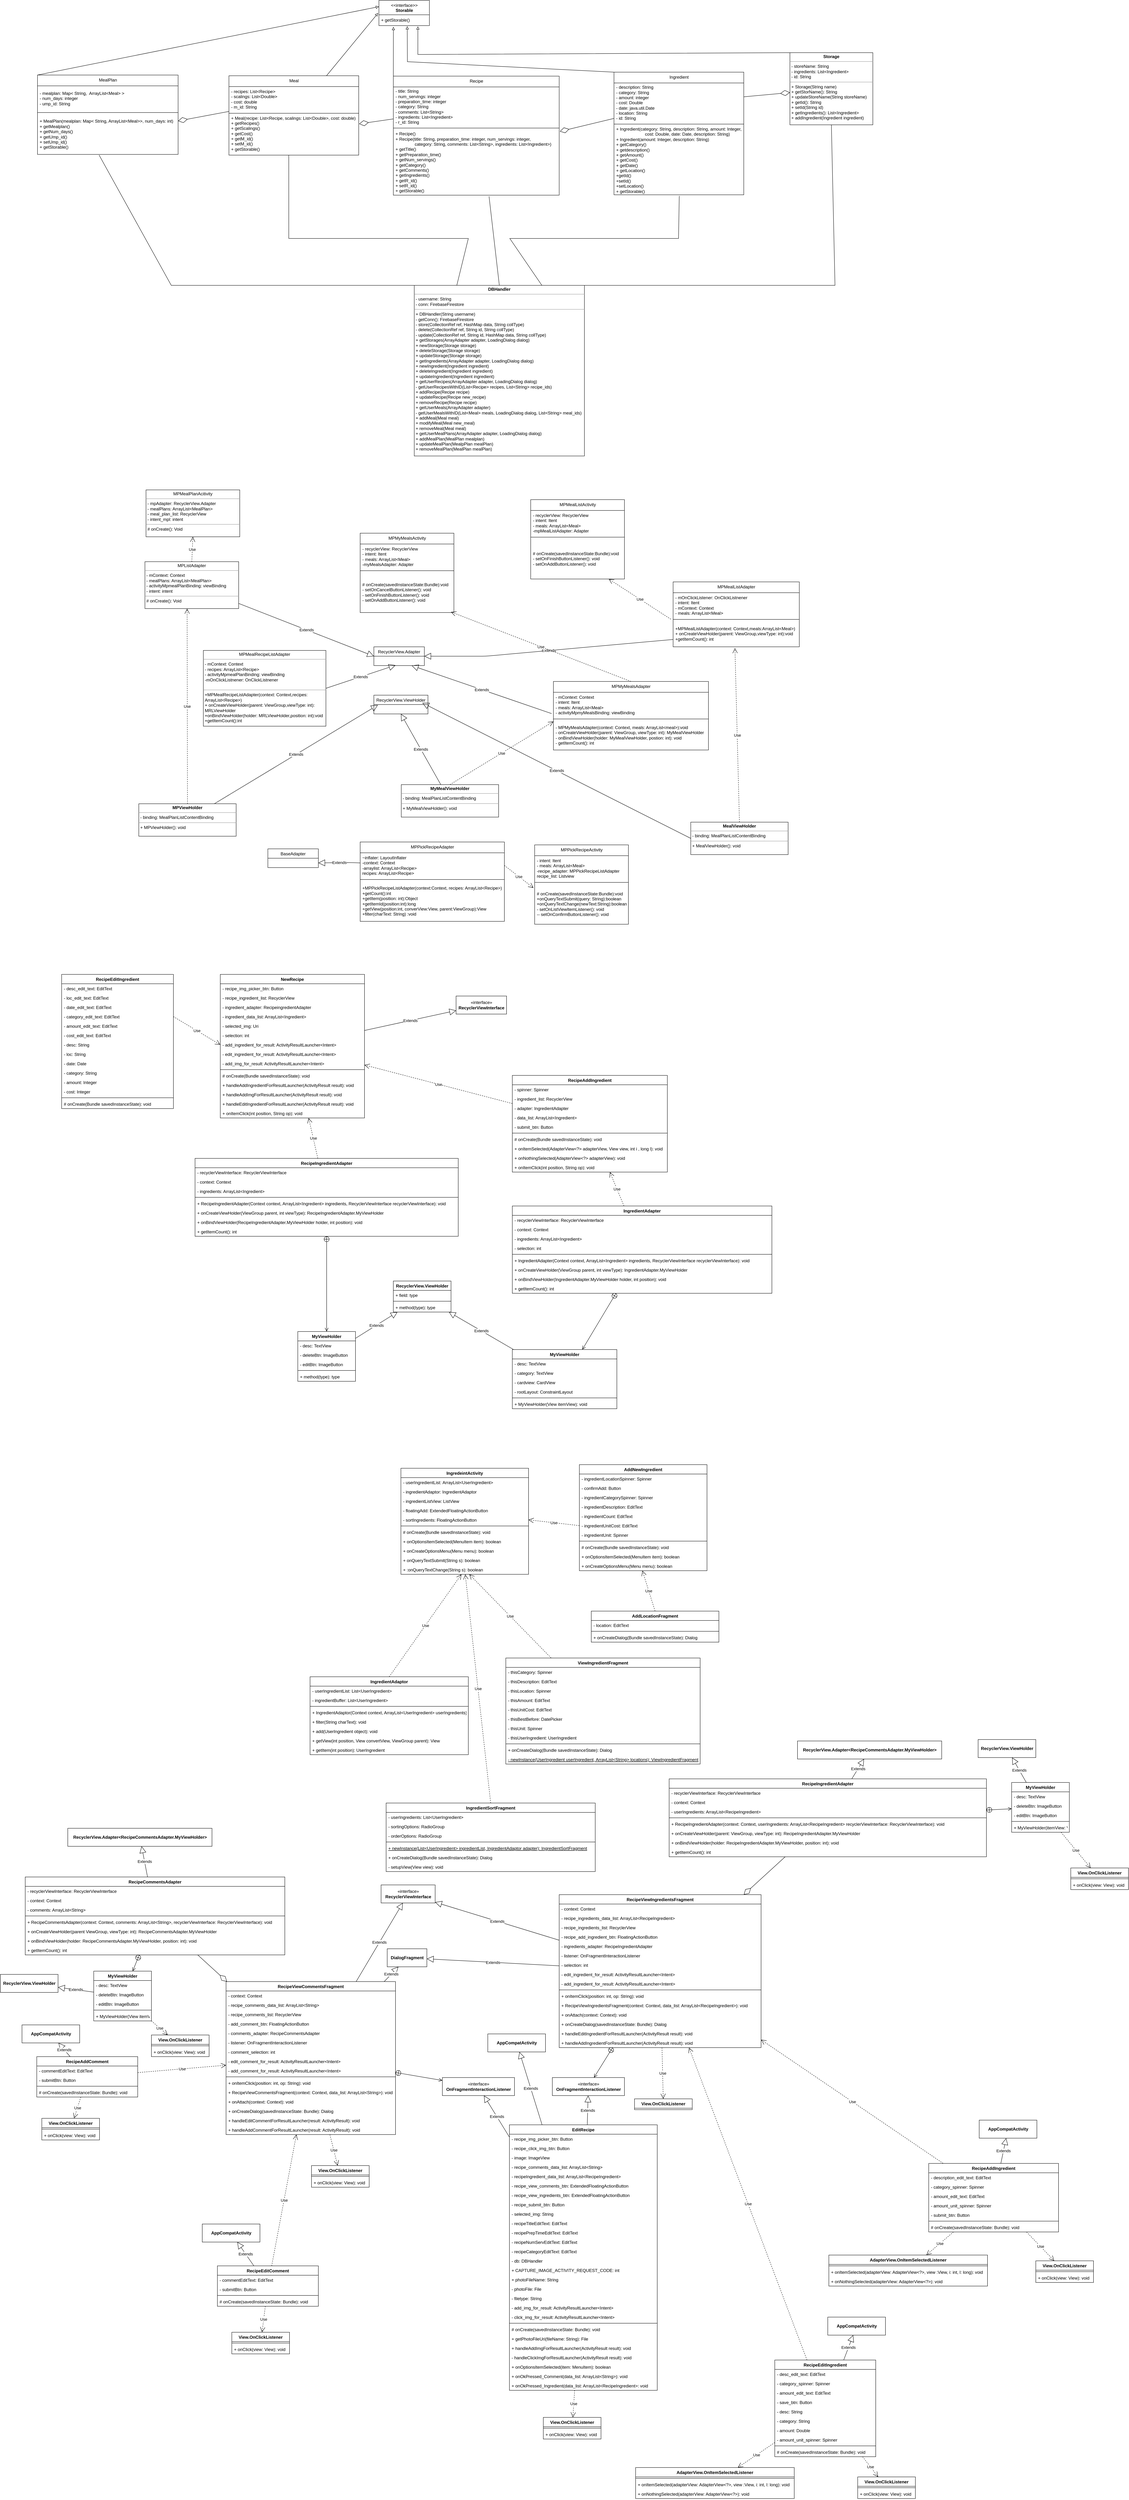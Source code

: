 <mxfile version="20.6.0" type="device"><diagram id="C5RBs43oDa-KdzZeNtuy" name="Page-1"><mxGraphModel dx="2324" dy="995" grid="0" gridSize="10" guides="1" tooltips="1" connect="1" arrows="1" fold="1" page="1" pageScale="1" pageWidth="4681" pageHeight="3300" math="0" shadow="0"><root><mxCell id="WIyWlLk6GJQsqaUBKTNV-0"/><mxCell id="WIyWlLk6GJQsqaUBKTNV-1" parent="WIyWlLk6GJQsqaUBKTNV-0"/><mxCell id="24" value="&lt;p style=&quot;margin: 0px ; margin-top: 4px ; text-align: center&quot;&gt;&lt;b&gt;MyMealViewHolder&lt;/b&gt;&lt;/p&gt;&lt;hr size=&quot;1&quot;&gt;&lt;p style=&quot;margin: 0px ; margin-left: 4px&quot;&gt;- binding: MealPlanListContentBinding&lt;/p&gt;&lt;hr size=&quot;1&quot;&gt;&lt;p style=&quot;margin: 0px ; margin-left: 4px&quot;&gt;+ MyMealViewHolder(): void&lt;/p&gt;" style="verticalAlign=top;align=left;overflow=fill;fontSize=12;fontFamily=Helvetica;html=1;" parent="WIyWlLk6GJQsqaUBKTNV-1" vertex="1"><mxGeometry x="1112" y="2194" width="270" height="90" as="geometry"/></mxCell><mxCell id="43" value="&lt;p style=&quot;margin: 0px ; margin-top: 4px ; text-align: center&quot;&gt;MPMealPlanAcitivity&lt;/p&gt;&lt;hr size=&quot;1&quot;&gt;&lt;p style=&quot;margin: 0px ; margin-left: 4px&quot;&gt;- mpAdapter: RecyclerView.Adapter&lt;/p&gt;&lt;p style=&quot;margin: 0px ; margin-left: 4px&quot;&gt;- mealPlans: ArrayList&amp;lt;MealPlan&amp;gt;&lt;/p&gt;&lt;p style=&quot;margin: 0px ; margin-left: 4px&quot;&gt;- meal_plan_list: RecyclerView&lt;/p&gt;&lt;p style=&quot;margin: 0px ; margin-left: 4px&quot;&gt;- intent_mpl: intent&lt;/p&gt;&lt;hr size=&quot;1&quot;&gt;&lt;p style=&quot;margin: 0px ; margin-left: 4px&quot;&gt;# onCreate(): Void&lt;/p&gt;" style="verticalAlign=top;align=left;overflow=fill;fontSize=12;fontFamily=Helvetica;html=1;" parent="WIyWlLk6GJQsqaUBKTNV-1" vertex="1"><mxGeometry x="404" y="1377" width="260" height="130" as="geometry"/></mxCell><mxCell id="224" style="edgeStyle=none;rounded=0;html=1;exitX=0;exitY=0;exitDx=0;exitDy=0;entryX=0.772;entryY=1.073;entryDx=0;entryDy=0;entryPerimeter=0;endArrow=block;endFill=0;" parent="WIyWlLk6GJQsqaUBKTNV-1" source="50" target="76" edge="1"><mxGeometry relative="1" as="geometry"><Array as="points"><mxPoint x="1158" y="170"/></Array></mxGeometry></mxCell><mxCell id="50" value="&lt;p style=&quot;margin: 0px ; margin-top: 4px ; text-align: center&quot;&gt;&lt;b&gt;Storage&lt;/b&gt;&lt;/p&gt;&lt;hr size=&quot;1&quot;&gt;&lt;p style=&quot;margin: 0px ; margin-left: 4px&quot;&gt;- storeName: String&lt;/p&gt;&lt;p style=&quot;margin: 0px ; margin-left: 4px&quot;&gt;- ingredients: List&amp;lt;Ingredient&amp;gt;&lt;/p&gt;&lt;p style=&quot;margin: 0px ; margin-left: 4px&quot;&gt;- id: String&lt;/p&gt;&lt;hr size=&quot;1&quot;&gt;&lt;p style=&quot;margin: 0px ; margin-left: 4px&quot;&gt;+ Storage(String name)&lt;/p&gt;&lt;p style=&quot;margin: 0px ; margin-left: 4px&quot;&gt;+ getStorName(): String&lt;/p&gt;&lt;p style=&quot;margin: 0px ; margin-left: 4px&quot;&gt;+ updateStoreName(String storeName)&lt;/p&gt;&lt;p style=&quot;margin: 0px ; margin-left: 4px&quot;&gt;+ getId(): String&lt;/p&gt;&lt;p style=&quot;margin: 0px ; margin-left: 4px&quot;&gt;+ setId(String id)&lt;/p&gt;&lt;p style=&quot;margin: 0px ; margin-left: 4px&quot;&gt;+ getIngredients(): List&amp;lt;Ingredient&amp;gt;&lt;/p&gt;&lt;p style=&quot;margin: 0px ; margin-left: 4px&quot;&gt;+ addIngredient(Ingredient ingredient)&lt;/p&gt;&lt;p style=&quot;margin: 0px ; margin-left: 4px&quot;&gt;&lt;br&gt;&lt;/p&gt;" style="verticalAlign=top;align=left;overflow=fill;fontSize=12;fontFamily=Helvetica;html=1;" parent="WIyWlLk6GJQsqaUBKTNV-1" vertex="1"><mxGeometry x="2190" y="165" width="230" height="200" as="geometry"/></mxCell><mxCell id="51" value="NewRecipe" style="swimlane;fontStyle=1;align=center;verticalAlign=top;childLayout=stackLayout;horizontal=1;startSize=26;horizontalStack=0;resizeParent=1;resizeParentMax=0;resizeLast=0;collapsible=1;marginBottom=0;" parent="WIyWlLk6GJQsqaUBKTNV-1" vertex="1"><mxGeometry x="610" y="2720" width="400" height="398" as="geometry"/></mxCell><mxCell id="52" value="- recipe_img_picker_btn: Button" style="text;strokeColor=none;fillColor=none;align=left;verticalAlign=top;spacingLeft=4;spacingRight=4;overflow=hidden;rotatable=0;points=[[0,0.5],[1,0.5]];portConstraint=eastwest;" parent="51" vertex="1"><mxGeometry y="26" width="400" height="26" as="geometry"/></mxCell><mxCell id="55" value="- recipe_ingredient_list: RecyclerView" style="text;strokeColor=none;fillColor=none;align=left;verticalAlign=top;spacingLeft=4;spacingRight=4;overflow=hidden;rotatable=0;points=[[0,0.5],[1,0.5]];portConstraint=eastwest;" parent="51" vertex="1"><mxGeometry y="52" width="400" height="26" as="geometry"/></mxCell><mxCell id="56" value="- ingredient_adapter: RecipeingredientAdapter" style="text;strokeColor=none;fillColor=none;align=left;verticalAlign=top;spacingLeft=4;spacingRight=4;overflow=hidden;rotatable=0;points=[[0,0.5],[1,0.5]];portConstraint=eastwest;" parent="51" vertex="1"><mxGeometry y="78" width="400" height="26" as="geometry"/></mxCell><mxCell id="57" value="- ingredient_data_list: ArrayList&lt;Ingredient&gt;" style="text;strokeColor=none;fillColor=none;align=left;verticalAlign=top;spacingLeft=4;spacingRight=4;overflow=hidden;rotatable=0;points=[[0,0.5],[1,0.5]];portConstraint=eastwest;" parent="51" vertex="1"><mxGeometry y="104" width="400" height="26" as="geometry"/></mxCell><mxCell id="58" value="- selected_img: Uri" style="text;strokeColor=none;fillColor=none;align=left;verticalAlign=top;spacingLeft=4;spacingRight=4;overflow=hidden;rotatable=0;points=[[0,0.5],[1,0.5]];portConstraint=eastwest;" parent="51" vertex="1"><mxGeometry y="130" width="400" height="26" as="geometry"/></mxCell><mxCell id="59" value="- selection: int" style="text;strokeColor=none;fillColor=none;align=left;verticalAlign=top;spacingLeft=4;spacingRight=4;overflow=hidden;rotatable=0;points=[[0,0.5],[1,0.5]];portConstraint=eastwest;" parent="51" vertex="1"><mxGeometry y="156" width="400" height="26" as="geometry"/></mxCell><mxCell id="60" value="- add_ingredient_for_result: ActivityResultLauncher&lt;Intent&gt;" style="text;strokeColor=none;fillColor=none;align=left;verticalAlign=top;spacingLeft=4;spacingRight=4;overflow=hidden;rotatable=0;points=[[0,0.5],[1,0.5]];portConstraint=eastwest;" parent="51" vertex="1"><mxGeometry y="182" width="400" height="26" as="geometry"/></mxCell><mxCell id="61" value="- edit_ingredient_for_result: ActivityResultLauncher&lt;Intent&gt;" style="text;strokeColor=none;fillColor=none;align=left;verticalAlign=top;spacingLeft=4;spacingRight=4;overflow=hidden;rotatable=0;points=[[0,0.5],[1,0.5]];portConstraint=eastwest;" parent="51" vertex="1"><mxGeometry y="208" width="400" height="26" as="geometry"/></mxCell><mxCell id="62" value="- add_img_for_result: ActivityResultLauncher&lt;Intent&gt;" style="text;strokeColor=none;fillColor=none;align=left;verticalAlign=top;spacingLeft=4;spacingRight=4;overflow=hidden;rotatable=0;points=[[0,0.5],[1,0.5]];portConstraint=eastwest;" parent="51" vertex="1"><mxGeometry y="234" width="400" height="26" as="geometry"/></mxCell><mxCell id="53" value="" style="line;strokeWidth=1;fillColor=none;align=left;verticalAlign=middle;spacingTop=-1;spacingLeft=3;spacingRight=3;rotatable=0;labelPosition=right;points=[];portConstraint=eastwest;" parent="51" vertex="1"><mxGeometry y="260" width="400" height="8" as="geometry"/></mxCell><mxCell id="54" value="# onCreate(Bundle savedInstanceState): void" style="text;strokeColor=none;fillColor=none;align=left;verticalAlign=top;spacingLeft=4;spacingRight=4;overflow=hidden;rotatable=0;points=[[0,0.5],[1,0.5]];portConstraint=eastwest;" parent="51" vertex="1"><mxGeometry y="268" width="400" height="26" as="geometry"/></mxCell><mxCell id="63" value="+ handleAddIngredientForResultLauncher(ActivityResult result): void" style="text;strokeColor=none;fillColor=none;align=left;verticalAlign=top;spacingLeft=4;spacingRight=4;overflow=hidden;rotatable=0;points=[[0,0.5],[1,0.5]];portConstraint=eastwest;" parent="51" vertex="1"><mxGeometry y="294" width="400" height="26" as="geometry"/></mxCell><mxCell id="64" value="+ handleAddImgForResultLauncher(ActivityResult result): void" style="text;strokeColor=none;fillColor=none;align=left;verticalAlign=top;spacingLeft=4;spacingRight=4;overflow=hidden;rotatable=0;points=[[0,0.5],[1,0.5]];portConstraint=eastwest;" parent="51" vertex="1"><mxGeometry y="320" width="400" height="26" as="geometry"/></mxCell><mxCell id="65" value="+ handleEditIngredientForResultLauncher(ActivityResult result): void" style="text;strokeColor=none;fillColor=none;align=left;verticalAlign=top;spacingLeft=4;spacingRight=4;overflow=hidden;rotatable=0;points=[[0,0.5],[1,0.5]];portConstraint=eastwest;" parent="51" vertex="1"><mxGeometry y="346" width="400" height="26" as="geometry"/></mxCell><mxCell id="66" value="+ onItemClick(int position, String op): void" style="text;strokeColor=none;fillColor=none;align=left;verticalAlign=top;spacingLeft=4;spacingRight=4;overflow=hidden;rotatable=0;points=[[0,0.5],[1,0.5]];portConstraint=eastwest;" parent="51" vertex="1"><mxGeometry y="372" width="400" height="26" as="geometry"/></mxCell><mxCell id="67" value="«interface»&lt;br&gt;&lt;b&gt;RecyclerViewInterface&lt;/b&gt;" style="html=1;" parent="WIyWlLk6GJQsqaUBKTNV-1" vertex="1"><mxGeometry x="1264" y="2780" width="140" height="50" as="geometry"/></mxCell><mxCell id="68" value="Extends" style="endArrow=block;endSize=16;endFill=0;html=1;" parent="WIyWlLk6GJQsqaUBKTNV-1" source="51" target="67" edge="1"><mxGeometry width="160" relative="1" as="geometry"><mxPoint x="880" y="2670" as="sourcePoint"/><mxPoint x="920" y="2660" as="targetPoint"/></mxGeometry></mxCell><mxCell id="69" value="RecipeIngredientAdapter" style="swimlane;fontStyle=1;align=center;verticalAlign=top;childLayout=stackLayout;horizontal=1;startSize=26;horizontalStack=0;resizeParent=1;resizeParentMax=0;resizeLast=0;collapsible=1;marginBottom=0;" parent="WIyWlLk6GJQsqaUBKTNV-1" vertex="1"><mxGeometry x="540" y="3230" width="730" height="216" as="geometry"/></mxCell><mxCell id="70" value="- recyclerViewInterface: RecyclerViewInterface" style="text;strokeColor=none;fillColor=none;align=left;verticalAlign=top;spacingLeft=4;spacingRight=4;overflow=hidden;rotatable=0;points=[[0,0.5],[1,0.5]];portConstraint=eastwest;" parent="69" vertex="1"><mxGeometry y="26" width="730" height="26" as="geometry"/></mxCell><mxCell id="73" value="- context: Context" style="text;strokeColor=none;fillColor=none;align=left;verticalAlign=top;spacingLeft=4;spacingRight=4;overflow=hidden;rotatable=0;points=[[0,0.5],[1,0.5]];portConstraint=eastwest;" parent="69" vertex="1"><mxGeometry y="52" width="730" height="26" as="geometry"/></mxCell><mxCell id="74" value="- ingredients: ArrayList&lt;Ingredient&gt;" style="text;strokeColor=none;fillColor=none;align=left;verticalAlign=top;spacingLeft=4;spacingRight=4;overflow=hidden;rotatable=0;points=[[0,0.5],[1,0.5]];portConstraint=eastwest;" parent="69" vertex="1"><mxGeometry y="78" width="730" height="26" as="geometry"/></mxCell><mxCell id="71" value="" style="line;strokeWidth=1;fillColor=none;align=left;verticalAlign=middle;spacingTop=-1;spacingLeft=3;spacingRight=3;rotatable=0;labelPosition=right;points=[];portConstraint=eastwest;" parent="69" vertex="1"><mxGeometry y="104" width="730" height="8" as="geometry"/></mxCell><mxCell id="72" value="+ RecipeIngredientAdapter(Context context, ArrayList&lt;Ingredient&gt; ingredients, RecyclerViewInterface recyclerViewInterface): void" style="text;strokeColor=none;fillColor=none;align=left;verticalAlign=top;spacingLeft=4;spacingRight=4;overflow=hidden;rotatable=0;points=[[0,0.5],[1,0.5]];portConstraint=eastwest;" parent="69" vertex="1"><mxGeometry y="112" width="730" height="26" as="geometry"/></mxCell><mxCell id="77" value="+ onCreateViewHolder(ViewGroup parent, int viewType): RecipeIngredientAdapter.MyViewHolder" style="text;strokeColor=none;fillColor=none;align=left;verticalAlign=top;spacingLeft=4;spacingRight=4;overflow=hidden;rotatable=0;points=[[0,0.5],[1,0.5]];portConstraint=eastwest;" parent="69" vertex="1"><mxGeometry y="138" width="730" height="26" as="geometry"/></mxCell><mxCell id="79" value="+ onBindViewHolder(RecipeIngredientAdapter.MyViewHolder holder, int position): void" style="text;strokeColor=none;fillColor=none;align=left;verticalAlign=top;spacingLeft=4;spacingRight=4;overflow=hidden;rotatable=0;points=[[0,0.5],[1,0.5]];portConstraint=eastwest;" parent="69" vertex="1"><mxGeometry y="164" width="730" height="26" as="geometry"/></mxCell><mxCell id="80" value="+ getItemCount(): int" style="text;strokeColor=none;fillColor=none;align=left;verticalAlign=top;spacingLeft=4;spacingRight=4;overflow=hidden;rotatable=0;points=[[0,0.5],[1,0.5]];portConstraint=eastwest;" parent="69" vertex="1"><mxGeometry y="190" width="730" height="26" as="geometry"/></mxCell><mxCell id="75" value="&amp;lt;&amp;lt;interface&amp;gt;&amp;gt;&lt;br&gt;&lt;b&gt;Storable&lt;/b&gt;" style="swimlane;fontStyle=0;align=center;verticalAlign=top;childLayout=stackLayout;horizontal=1;startSize=40;horizontalStack=0;resizeParent=1;resizeParentMax=0;resizeLast=0;collapsible=0;marginBottom=0;html=1;" parent="WIyWlLk6GJQsqaUBKTNV-1" vertex="1"><mxGeometry x="1050" y="20" width="140" height="70" as="geometry"/></mxCell><mxCell id="76" value="+ getStorable()" style="text;html=1;strokeColor=none;fillColor=none;align=left;verticalAlign=middle;spacingLeft=4;spacingRight=4;overflow=hidden;rotatable=0;points=[[0,0.5],[1,0.5]];portConstraint=eastwest;" parent="75" vertex="1"><mxGeometry y="40" width="140" height="30" as="geometry"/></mxCell><mxCell id="158" style="edgeStyle=none;rounded=0;sketch=0;jumpStyle=none;html=1;exitX=0;exitY=0;exitDx=0;exitDy=0;endArrow=block;endFill=0;entryX=0;entryY=0.25;entryDx=0;entryDy=0;" parent="WIyWlLk6GJQsqaUBKTNV-1" source="81" target="75" edge="1"><mxGeometry relative="1" as="geometry"><mxPoint x="771" y="126" as="targetPoint"/><Array as="points"/></mxGeometry></mxCell><mxCell id="81" value="MealPlan" style="swimlane;fontStyle=0;align=center;verticalAlign=top;childLayout=stackLayout;horizontal=1;startSize=30;horizontalStack=0;resizeParent=1;resizeParentMax=0;resizeLast=0;collapsible=0;marginBottom=0;html=1;" parent="WIyWlLk6GJQsqaUBKTNV-1" vertex="1"><mxGeometry x="103" y="227" width="390" height="220" as="geometry"/></mxCell><mxCell id="82" value="- mealplan: Map&amp;lt; String,&amp;nbsp; ArrayList&amp;lt;Meal&amp;gt; &amp;gt;&lt;br&gt;- num_days: integer&lt;br&gt;- ump_id: String" style="text;html=1;strokeColor=none;fillColor=none;align=left;verticalAlign=middle;spacingLeft=4;spacingRight=4;overflow=hidden;rotatable=0;points=[[0,0.5],[1,0.5]];portConstraint=eastwest;" parent="81" vertex="1"><mxGeometry y="30" width="390" height="70" as="geometry"/></mxCell><mxCell id="83" value="" style="line;strokeWidth=1;fillColor=none;align=left;verticalAlign=middle;spacingTop=-1;spacingLeft=3;spacingRight=3;rotatable=0;labelPosition=right;points=[];portConstraint=eastwest;" parent="81" vertex="1"><mxGeometry y="100" width="390" height="8" as="geometry"/></mxCell><mxCell id="84" value="+ MealPlan(mealplan: Map&amp;lt; String, ArrayList&amp;lt;Meal&amp;gt;&amp;gt;, num_days: int)&lt;br&gt;+ getMealplan()&lt;br&gt;+ getNum_days()&lt;br&gt;+ getUmp_id()&lt;br&gt;+ setUmp_id()&lt;br&gt;+ getStorable()" style="text;html=1;strokeColor=none;fillColor=none;align=left;verticalAlign=middle;spacingLeft=4;spacingRight=4;overflow=hidden;rotatable=0;points=[[0,0.5],[1,0.5]];portConstraint=eastwest;" parent="81" vertex="1"><mxGeometry y="108" width="390" height="112" as="geometry"/></mxCell><mxCell id="12" value="Meal" style="swimlane;fontStyle=0;align=center;verticalAlign=top;childLayout=stackLayout;horizontal=1;startSize=30;horizontalStack=0;resizeParent=1;resizeParentMax=0;resizeLast=0;collapsible=0;marginBottom=0;html=1;" parent="WIyWlLk6GJQsqaUBKTNV-1" vertex="1"><mxGeometry x="634" y="229" width="360" height="220" as="geometry"/></mxCell><mxCell id="16" value="- recipes: List&amp;lt;Recipe&amp;gt;&lt;br&gt;- scalings: List&amp;lt;Double&amp;gt;&lt;br&gt;- cost: double&lt;br&gt;- m_id: String" style="text;html=1;strokeColor=none;fillColor=none;align=left;verticalAlign=middle;spacingLeft=4;spacingRight=4;overflow=hidden;rotatable=0;points=[[0,0.5],[1,0.5]];portConstraint=eastwest;" parent="12" vertex="1"><mxGeometry y="30" width="360" height="70" as="geometry"/></mxCell><mxCell id="17" value="" style="line;strokeWidth=1;fillColor=none;align=left;verticalAlign=middle;spacingTop=-1;spacingLeft=3;spacingRight=3;rotatable=0;labelPosition=right;points=[];portConstraint=eastwest;" parent="12" vertex="1"><mxGeometry y="100" width="360" height="8" as="geometry"/></mxCell><mxCell id="19" value="+ Meal(recipe: List&amp;lt;Recipe, scalings: List&amp;lt;Double&amp;gt;, cost: double)&lt;br&gt;+ getRecipes()&lt;br&gt;+ getScalings()&lt;br&gt;+ getCost()&lt;br&gt;+ getM_id()&lt;br&gt;+ setM_id()&lt;br&gt;+ getStorable()&lt;br&gt;&lt;br&gt;" style="text;html=1;strokeColor=none;fillColor=none;align=left;verticalAlign=middle;spacingLeft=4;spacingRight=4;overflow=hidden;rotatable=0;points=[[0,0.5],[1,0.5]];portConstraint=eastwest;" parent="12" vertex="1"><mxGeometry y="108" width="360" height="112" as="geometry"/></mxCell><mxCell id="85" value="MyViewHolder" style="swimlane;fontStyle=1;align=center;verticalAlign=top;childLayout=stackLayout;horizontal=1;startSize=26;horizontalStack=0;resizeParent=1;resizeParentMax=0;resizeLast=0;collapsible=1;marginBottom=0;" parent="WIyWlLk6GJQsqaUBKTNV-1" vertex="1"><mxGeometry x="825" y="3710" width="160" height="138" as="geometry"/></mxCell><mxCell id="86" value="- desc: TextView" style="text;strokeColor=none;fillColor=none;align=left;verticalAlign=top;spacingLeft=4;spacingRight=4;overflow=hidden;rotatable=0;points=[[0,0.5],[1,0.5]];portConstraint=eastwest;" parent="85" vertex="1"><mxGeometry y="26" width="160" height="26" as="geometry"/></mxCell><mxCell id="95" value="- deleteBtn: ImageButton" style="text;strokeColor=none;fillColor=none;align=left;verticalAlign=top;spacingLeft=4;spacingRight=4;overflow=hidden;rotatable=0;points=[[0,0.5],[1,0.5]];portConstraint=eastwest;" parent="85" vertex="1"><mxGeometry y="52" width="160" height="26" as="geometry"/></mxCell><mxCell id="96" value="- editBtn: ImageButton" style="text;strokeColor=none;fillColor=none;align=left;verticalAlign=top;spacingLeft=4;spacingRight=4;overflow=hidden;rotatable=0;points=[[0,0.5],[1,0.5]];portConstraint=eastwest;" parent="85" vertex="1"><mxGeometry y="78" width="160" height="26" as="geometry"/></mxCell><mxCell id="87" value="" style="line;strokeWidth=1;fillColor=none;align=left;verticalAlign=middle;spacingTop=-1;spacingLeft=3;spacingRight=3;rotatable=0;labelPosition=right;points=[];portConstraint=eastwest;" parent="85" vertex="1"><mxGeometry y="104" width="160" height="8" as="geometry"/></mxCell><mxCell id="88" value="+ method(type): type" style="text;strokeColor=none;fillColor=none;align=left;verticalAlign=top;spacingLeft=4;spacingRight=4;overflow=hidden;rotatable=0;points=[[0,0.5],[1,0.5]];portConstraint=eastwest;" parent="85" vertex="1"><mxGeometry y="112" width="160" height="26" as="geometry"/></mxCell><mxCell id="89" value="RecyclerView.ViewHolder" style="swimlane;fontStyle=1;align=center;verticalAlign=top;childLayout=stackLayout;horizontal=1;startSize=26;horizontalStack=0;resizeParent=1;resizeParentMax=0;resizeLast=0;collapsible=1;marginBottom=0;" parent="WIyWlLk6GJQsqaUBKTNV-1" vertex="1"><mxGeometry x="1090" y="3570" width="160" height="86" as="geometry"/></mxCell><mxCell id="90" value="+ field: type" style="text;strokeColor=none;fillColor=none;align=left;verticalAlign=top;spacingLeft=4;spacingRight=4;overflow=hidden;rotatable=0;points=[[0,0.5],[1,0.5]];portConstraint=eastwest;" parent="89" vertex="1"><mxGeometry y="26" width="160" height="26" as="geometry"/></mxCell><mxCell id="91" value="" style="line;strokeWidth=1;fillColor=none;align=left;verticalAlign=middle;spacingTop=-1;spacingLeft=3;spacingRight=3;rotatable=0;labelPosition=right;points=[];portConstraint=eastwest;" parent="89" vertex="1"><mxGeometry y="52" width="160" height="8" as="geometry"/></mxCell><mxCell id="92" value="+ method(type): type" style="text;strokeColor=none;fillColor=none;align=left;verticalAlign=top;spacingLeft=4;spacingRight=4;overflow=hidden;rotatable=0;points=[[0,0.5],[1,0.5]];portConstraint=eastwest;" parent="89" vertex="1"><mxGeometry y="60" width="160" height="26" as="geometry"/></mxCell><mxCell id="93" value="Extends" style="endArrow=block;endSize=16;endFill=0;html=1;" parent="WIyWlLk6GJQsqaUBKTNV-1" source="85" target="89" edge="1"><mxGeometry width="160" relative="1" as="geometry"><mxPoint x="525" y="3780" as="sourcePoint"/><mxPoint x="685" y="3780" as="targetPoint"/></mxGeometry></mxCell><mxCell id="97" value="" style="endArrow=open;startArrow=circlePlus;endFill=0;startFill=0;endSize=8;html=1;" parent="WIyWlLk6GJQsqaUBKTNV-1" source="69" target="85" edge="1"><mxGeometry width="160" relative="1" as="geometry"><mxPoint x="635" y="3640" as="sourcePoint"/><mxPoint x="795" y="3640" as="targetPoint"/></mxGeometry></mxCell><mxCell id="98" value="MPMyMealsActivity" style="swimlane;fontStyle=0;align=center;verticalAlign=top;childLayout=stackLayout;horizontal=1;startSize=30;horizontalStack=0;resizeParent=1;resizeParentMax=0;resizeLast=0;collapsible=0;marginBottom=0;html=1;" parent="WIyWlLk6GJQsqaUBKTNV-1" vertex="1"><mxGeometry x="998" y="1497" width="260" height="220" as="geometry"/></mxCell><mxCell id="99" value="- recyclerView: RecyclerView&lt;br&gt;- intent: Itent&lt;br&gt;- meals: ArrayList&amp;lt;Meal&amp;gt;&lt;br&gt;-myMealsAdapter: Adapter" style="text;html=1;strokeColor=none;fillColor=none;align=left;verticalAlign=middle;spacingLeft=4;spacingRight=4;overflow=hidden;rotatable=0;points=[[0,0.5],[1,0.5]];portConstraint=eastwest;" parent="98" vertex="1"><mxGeometry y="30" width="260" height="70" as="geometry"/></mxCell><mxCell id="100" value="" style="line;strokeWidth=1;fillColor=none;align=left;verticalAlign=middle;spacingTop=-1;spacingLeft=3;spacingRight=3;rotatable=0;labelPosition=right;points=[];portConstraint=eastwest;" parent="98" vertex="1"><mxGeometry y="100" width="260" height="8" as="geometry"/></mxCell><mxCell id="101" value="# onCreate(savedInstanceState:Bundle):void&lt;br&gt;- setOnCancelButtonListener(): void&lt;br&gt;- setOnFinishButtonListener(): void&lt;br&gt;- setOnAddButtonListener(): void" style="text;html=1;strokeColor=none;fillColor=none;align=left;verticalAlign=middle;spacingLeft=4;spacingRight=4;overflow=hidden;rotatable=0;points=[[0,0.5],[1,0.5]];portConstraint=eastwest;" parent="98" vertex="1"><mxGeometry y="108" width="260" height="112" as="geometry"/></mxCell><mxCell id="103" value="MPMealListActivity" style="swimlane;fontStyle=0;align=center;verticalAlign=top;childLayout=stackLayout;horizontal=1;startSize=30;horizontalStack=0;resizeParent=1;resizeParentMax=0;resizeLast=0;collapsible=0;marginBottom=0;html=1;" parent="WIyWlLk6GJQsqaUBKTNV-1" vertex="1"><mxGeometry x="1471" y="1404" width="260" height="220" as="geometry"/></mxCell><mxCell id="104" value="- recyclerView: RecyclerView&lt;br&gt;- intent: Itent&lt;br&gt;- meals: ArrayList&amp;lt;Meal&amp;gt;&lt;br&gt;-mpMealListAdapter: Adapter" style="text;html=1;strokeColor=none;fillColor=none;align=left;verticalAlign=middle;spacingLeft=4;spacingRight=4;overflow=hidden;rotatable=0;points=[[0,0.5],[1,0.5]];portConstraint=eastwest;" parent="103" vertex="1"><mxGeometry y="30" width="260" height="70" as="geometry"/></mxCell><mxCell id="105" value="" style="line;strokeWidth=1;fillColor=none;align=left;verticalAlign=middle;spacingTop=-1;spacingLeft=3;spacingRight=3;rotatable=0;labelPosition=right;points=[];portConstraint=eastwest;" parent="103" vertex="1"><mxGeometry y="100" width="260" height="8" as="geometry"/></mxCell><mxCell id="106" value="# onCreate(savedInstanceState:Bundle):void&lt;br&gt;- setOnFinishButtonListener(): void&lt;br&gt;- setOnAddButtonListener(): void" style="text;html=1;strokeColor=none;fillColor=none;align=left;verticalAlign=middle;spacingLeft=4;spacingRight=4;overflow=hidden;rotatable=0;points=[[0,0.5],[1,0.5]];portConstraint=eastwest;" parent="103" vertex="1"><mxGeometry y="108" width="260" height="112" as="geometry"/></mxCell><mxCell id="107" value="RecipeAddIngredient" style="swimlane;fontStyle=1;align=center;verticalAlign=top;childLayout=stackLayout;horizontal=1;startSize=26;horizontalStack=0;resizeParent=1;resizeParentMax=0;resizeLast=0;collapsible=1;marginBottom=0;" parent="WIyWlLk6GJQsqaUBKTNV-1" vertex="1"><mxGeometry x="1420" y="3000" width="430" height="268" as="geometry"/></mxCell><mxCell id="108" value="- spinner: Spinner" style="text;strokeColor=none;fillColor=none;align=left;verticalAlign=top;spacingLeft=4;spacingRight=4;overflow=hidden;rotatable=0;points=[[0,0.5],[1,0.5]];portConstraint=eastwest;" parent="107" vertex="1"><mxGeometry y="26" width="430" height="26" as="geometry"/></mxCell><mxCell id="113" value="- ingredient_list: RecyclerView" style="text;strokeColor=none;fillColor=none;align=left;verticalAlign=top;spacingLeft=4;spacingRight=4;overflow=hidden;rotatable=0;points=[[0,0.5],[1,0.5]];portConstraint=eastwest;" parent="107" vertex="1"><mxGeometry y="52" width="430" height="26" as="geometry"/></mxCell><mxCell id="114" value="- adapter: IngredientAdapter" style="text;strokeColor=none;fillColor=none;align=left;verticalAlign=top;spacingLeft=4;spacingRight=4;overflow=hidden;rotatable=0;points=[[0,0.5],[1,0.5]];portConstraint=eastwest;" parent="107" vertex="1"><mxGeometry y="78" width="430" height="26" as="geometry"/></mxCell><mxCell id="126" value="- data_list: ArrayList&lt;Ingredient&gt;" style="text;strokeColor=none;fillColor=none;align=left;verticalAlign=top;spacingLeft=4;spacingRight=4;overflow=hidden;rotatable=0;points=[[0,0.5],[1,0.5]];portConstraint=eastwest;" parent="107" vertex="1"><mxGeometry y="104" width="430" height="26" as="geometry"/></mxCell><mxCell id="127" value="- submit_btn: Button" style="text;strokeColor=none;fillColor=none;align=left;verticalAlign=top;spacingLeft=4;spacingRight=4;overflow=hidden;rotatable=0;points=[[0,0.5],[1,0.5]];portConstraint=eastwest;" parent="107" vertex="1"><mxGeometry y="130" width="430" height="26" as="geometry"/></mxCell><mxCell id="109" value="" style="line;strokeWidth=1;fillColor=none;align=left;verticalAlign=middle;spacingTop=-1;spacingLeft=3;spacingRight=3;rotatable=0;labelPosition=right;points=[];portConstraint=eastwest;" parent="107" vertex="1"><mxGeometry y="156" width="430" height="8" as="geometry"/></mxCell><mxCell id="110" value="# onCreate(Bundle savedInstanceState): void" style="text;strokeColor=none;fillColor=none;align=left;verticalAlign=top;spacingLeft=4;spacingRight=4;overflow=hidden;rotatable=0;points=[[0,0.5],[1,0.5]];portConstraint=eastwest;" parent="107" vertex="1"><mxGeometry y="164" width="430" height="26" as="geometry"/></mxCell><mxCell id="136" value="+ onItemSelected(AdapterView&lt;?&gt; adapterView, View view, int i , long l): void" style="text;strokeColor=none;fillColor=none;align=left;verticalAlign=top;spacingLeft=4;spacingRight=4;overflow=hidden;rotatable=0;points=[[0,0.5],[1,0.5]];portConstraint=eastwest;" parent="107" vertex="1"><mxGeometry y="190" width="430" height="26" as="geometry"/></mxCell><mxCell id="138" value="+ onNothingSelected(AdapterView&lt;?&gt; adapterView): void" style="text;strokeColor=none;fillColor=none;align=left;verticalAlign=top;spacingLeft=4;spacingRight=4;overflow=hidden;rotatable=0;points=[[0,0.5],[1,0.5]];portConstraint=eastwest;" parent="107" vertex="1"><mxGeometry y="216" width="430" height="26" as="geometry"/></mxCell><mxCell id="139" value="+ onItemClick(int position, String op): void" style="text;strokeColor=none;fillColor=none;align=left;verticalAlign=top;spacingLeft=4;spacingRight=4;overflow=hidden;rotatable=0;points=[[0,0.5],[1,0.5]];portConstraint=eastwest;" parent="107" vertex="1"><mxGeometry y="242" width="430" height="26" as="geometry"/></mxCell><mxCell id="115" value="MPMyMealsAdapter" style="swimlane;fontStyle=0;align=center;verticalAlign=top;childLayout=stackLayout;horizontal=1;startSize=30;horizontalStack=0;resizeParent=1;resizeParentMax=0;resizeLast=0;collapsible=0;marginBottom=0;html=1;" parent="WIyWlLk6GJQsqaUBKTNV-1" vertex="1"><mxGeometry x="1534" y="1908" width="430" height="190" as="geometry"/></mxCell><mxCell id="116" value="- mContext: Context&lt;br&gt;- intent: Itent&lt;br&gt;- meals: ArrayList&amp;lt;Meal&amp;gt;&lt;br&gt;- activityMpmyMealsBinding: viewBinding" style="text;html=1;strokeColor=none;fillColor=none;align=left;verticalAlign=middle;spacingLeft=4;spacingRight=4;overflow=hidden;rotatable=0;points=[[0,0.5],[1,0.5]];portConstraint=eastwest;" parent="115" vertex="1"><mxGeometry y="30" width="430" height="70" as="geometry"/></mxCell><mxCell id="117" value="" style="line;strokeWidth=1;fillColor=none;align=left;verticalAlign=middle;spacingTop=-1;spacingLeft=3;spacingRight=3;rotatable=0;labelPosition=right;points=[];portConstraint=eastwest;" parent="115" vertex="1"><mxGeometry y="100" width="430" height="8" as="geometry"/></mxCell><mxCell id="118" value="- MPMyMealsAdapter(context: Context, meals: ArrayList&amp;lt;meal&amp;gt;):void&lt;br&gt;- onCreateViewHolder(parent: ViewGroup, viewType: int): MyMealViewHolder&lt;br&gt;- onBindViewHolder(holder: MyMealViewHolder, postion: int): void&lt;br&gt;- getItemCount(): int" style="text;html=1;strokeColor=none;fillColor=none;align=left;verticalAlign=middle;spacingLeft=4;spacingRight=4;overflow=hidden;rotatable=0;points=[[0,0.5],[1,0.5]];portConstraint=eastwest;" parent="115" vertex="1"><mxGeometry y="108" width="430" height="82" as="geometry"/></mxCell><mxCell id="121" value="MPPickRecipeActivity" style="swimlane;fontStyle=0;align=center;verticalAlign=top;childLayout=stackLayout;horizontal=1;startSize=30;horizontalStack=0;resizeParent=1;resizeParentMax=0;resizeLast=0;collapsible=0;marginBottom=0;html=1;" parent="WIyWlLk6GJQsqaUBKTNV-1" vertex="1"><mxGeometry x="1482" y="2361" width="260" height="220" as="geometry"/></mxCell><mxCell id="122" value="- intent: Itent&lt;br&gt;- meals: ArrayList&amp;lt;Meal&amp;gt;&lt;br&gt;-recipe_adapter: MPPickRecipeListAdapter&lt;br&gt;recipe_list: Listview" style="text;html=1;strokeColor=none;fillColor=none;align=left;verticalAlign=middle;spacingLeft=4;spacingRight=4;overflow=hidden;rotatable=0;points=[[0,0.5],[1,0.5]];portConstraint=eastwest;" parent="121" vertex="1"><mxGeometry y="30" width="260" height="70" as="geometry"/></mxCell><mxCell id="123" value="" style="line;strokeWidth=1;fillColor=none;align=left;verticalAlign=middle;spacingTop=-1;spacingLeft=3;spacingRight=3;rotatable=0;labelPosition=right;points=[];portConstraint=eastwest;" parent="121" vertex="1"><mxGeometry y="100" width="260" height="8" as="geometry"/></mxCell><mxCell id="124" value="# onCreate(savedInstanceState:Bundle):void&lt;br&gt;+onQueryTextSubmit(query: String):boolean&lt;br&gt;+onQueryTextChange(newText:String):boolean&lt;br&gt;- setOnListViewItemListener(): void&lt;br&gt;-- setOnConfirmButtonListener(): void" style="text;html=1;strokeColor=none;fillColor=none;align=left;verticalAlign=middle;spacingLeft=4;spacingRight=4;overflow=hidden;rotatable=0;points=[[0,0.5],[1,0.5]];portConstraint=eastwest;" parent="121" vertex="1"><mxGeometry y="108" width="260" height="112" as="geometry"/></mxCell><mxCell id="125" value="Use" style="endArrow=open;endSize=12;dashed=1;html=1;" parent="WIyWlLk6GJQsqaUBKTNV-1" source="69" target="51" edge="1"><mxGeometry width="160" relative="1" as="geometry"><mxPoint x="730" y="3170" as="sourcePoint"/><mxPoint x="890" y="3170" as="targetPoint"/></mxGeometry></mxCell><mxCell id="132" value="MPPickRecipeAdapter" style="swimlane;fontStyle=0;align=center;verticalAlign=top;childLayout=stackLayout;horizontal=1;startSize=30;horizontalStack=0;resizeParent=1;resizeParentMax=0;resizeLast=0;collapsible=0;marginBottom=0;html=1;" parent="WIyWlLk6GJQsqaUBKTNV-1" vertex="1"><mxGeometry x="998" y="2353" width="400" height="220" as="geometry"/></mxCell><mxCell id="133" value="~inflater: LayoutInflater&lt;br&gt;-context: Context&lt;br&gt;-arraylist: ArrayList&amp;lt;Recipe&amp;gt;&lt;br&gt;recipes: ArrayList&amp;lt;Recipe&amp;gt;" style="text;html=1;strokeColor=none;fillColor=none;align=left;verticalAlign=middle;spacingLeft=4;spacingRight=4;overflow=hidden;rotatable=0;points=[[0,0.5],[1,0.5]];portConstraint=eastwest;" parent="132" vertex="1"><mxGeometry y="30" width="400" height="70" as="geometry"/></mxCell><mxCell id="134" value="" style="line;strokeWidth=1;fillColor=none;align=left;verticalAlign=middle;spacingTop=-1;spacingLeft=3;spacingRight=3;rotatable=0;labelPosition=right;points=[];portConstraint=eastwest;" parent="132" vertex="1"><mxGeometry y="100" width="400" height="8" as="geometry"/></mxCell><mxCell id="135" value="+MPPickRecipeListAdapter(context:Context, recipes: ArrayList&amp;lt;Recipe&amp;gt;)&lt;br&gt;+getCount():int&lt;br&gt;+getItem(position: int):Object&lt;br&gt;+getItemId(position:int):long&lt;br&gt;+getView(position:int, converView:View, parent:ViewGroup):View&lt;br&gt;+filter(charText: String) :void" style="text;html=1;strokeColor=none;fillColor=none;align=left;verticalAlign=middle;spacingLeft=4;spacingRight=4;overflow=hidden;rotatable=0;points=[[0,0.5],[1,0.5]];portConstraint=eastwest;" parent="132" vertex="1"><mxGeometry y="108" width="400" height="112" as="geometry"/></mxCell><mxCell id="227" style="edgeStyle=none;rounded=0;html=1;exitX=0.5;exitY=0;exitDx=0;exitDy=0;entryX=0.577;entryY=1.017;entryDx=0;entryDy=0;entryPerimeter=0;endArrow=none;endFill=0;" parent="WIyWlLk6GJQsqaUBKTNV-1" source="137" target="168" edge="1"><mxGeometry relative="1" as="geometry"/></mxCell><mxCell id="228" style="edgeStyle=none;rounded=0;html=1;exitX=0;exitY=0;exitDx=0;exitDy=0;entryX=0.438;entryY=1.016;entryDx=0;entryDy=0;entryPerimeter=0;endArrow=none;endFill=0;" parent="WIyWlLk6GJQsqaUBKTNV-1" source="137" target="84" edge="1"><mxGeometry relative="1" as="geometry"><Array as="points"><mxPoint x="474" y="810"/></Array></mxGeometry></mxCell><mxCell id="229" style="edgeStyle=none;rounded=0;html=1;exitX=0.25;exitY=0;exitDx=0;exitDy=0;entryX=0.461;entryY=1.004;entryDx=0;entryDy=0;entryPerimeter=0;endArrow=none;endFill=0;" parent="WIyWlLk6GJQsqaUBKTNV-1" source="137" target="19" edge="1"><mxGeometry relative="1" as="geometry"><Array as="points"><mxPoint x="1298" y="680"/><mxPoint x="800" y="680"/></Array></mxGeometry></mxCell><mxCell id="230" style="edgeStyle=none;rounded=0;html=1;exitX=0.75;exitY=0;exitDx=0;exitDy=0;entryX=0.503;entryY=1.016;entryDx=0;entryDy=0;entryPerimeter=0;endArrow=none;endFill=0;" parent="WIyWlLk6GJQsqaUBKTNV-1" source="137" target="216" edge="1"><mxGeometry relative="1" as="geometry"><Array as="points"><mxPoint x="1413" y="680"/><mxPoint x="1881" y="680"/></Array></mxGeometry></mxCell><mxCell id="231" style="edgeStyle=none;rounded=0;html=1;exitX=1;exitY=0;exitDx=0;exitDy=0;entryX=0.5;entryY=1;entryDx=0;entryDy=0;endArrow=none;endFill=0;" parent="WIyWlLk6GJQsqaUBKTNV-1" source="137" target="50" edge="1"><mxGeometry relative="1" as="geometry"><Array as="points"><mxPoint x="2160" y="810"/><mxPoint x="2315" y="810"/></Array></mxGeometry></mxCell><mxCell id="137" value="&lt;p style=&quot;margin: 0px ; margin-top: 4px ; text-align: center&quot;&gt;&lt;b&gt;DBHandler&lt;/b&gt;&lt;/p&gt;&lt;hr size=&quot;1&quot;&gt;&lt;p style=&quot;margin: 0px ; margin-left: 4px&quot;&gt;- username: String&lt;/p&gt;&lt;p style=&quot;margin: 0px ; margin-left: 4px&quot;&gt;- conn: FirebaseFirestore&lt;/p&gt;&lt;hr size=&quot;1&quot;&gt;&lt;p style=&quot;margin: 0px ; margin-left: 4px&quot;&gt;+ DBHandler(String username)&lt;/p&gt;&lt;p style=&quot;margin: 0px ; margin-left: 4px&quot;&gt;- getConn(): FirebaseFirestore&lt;/p&gt;&lt;p style=&quot;margin: 0px ; margin-left: 4px&quot;&gt;- store(CollectionRef ref, HashMap data, String collType)&lt;/p&gt;&lt;p style=&quot;margin: 0px ; margin-left: 4px&quot;&gt;- delete(CollectionRef ref, String id, String collType)&lt;/p&gt;&lt;p style=&quot;margin: 0px ; margin-left: 4px&quot;&gt;- update(CollectionRef ref, String id, HashMap data, String collType)&lt;/p&gt;&lt;p style=&quot;margin: 0px ; margin-left: 4px&quot;&gt;+ getStorages(ArrayAdapter adapter, LoadingDialog dialog)&lt;/p&gt;&lt;p style=&quot;margin: 0px ; margin-left: 4px&quot;&gt;+ newStorage(Storage storage)&lt;/p&gt;&lt;p style=&quot;margin: 0px ; margin-left: 4px&quot;&gt;+ deleteStorage(Storage storage)&lt;/p&gt;&lt;p style=&quot;margin: 0px ; margin-left: 4px&quot;&gt;+ updateStorage(Storage storage)&lt;/p&gt;&lt;p style=&quot;margin: 0px ; margin-left: 4px&quot;&gt;+ getIngredients(ArrayAdapter adapter, LoadingDialog dialog)&lt;/p&gt;&lt;p style=&quot;margin: 0px ; margin-left: 4px&quot;&gt;+ newIngredient(Ingredient ingredient)&lt;/p&gt;&lt;p style=&quot;margin: 0px ; margin-left: 4px&quot;&gt;+ deleteIngredient(Ingredient ingredient)&lt;/p&gt;&lt;p style=&quot;margin: 0px ; margin-left: 4px&quot;&gt;+ updateIngredient(Ingredient ingredient)&lt;/p&gt;&lt;p style=&quot;margin: 0px ; margin-left: 4px&quot;&gt;+ getUserRecipes(ArrayAdapter adapter, LoadingDialog dialog)&lt;/p&gt;&lt;p style=&quot;margin: 0px ; margin-left: 4px&quot;&gt;- getUserRecipesWithID(List&amp;lt;Recipe&amp;gt; recipes, List&amp;lt;String&amp;gt; recipe_ids)&lt;/p&gt;&lt;p style=&quot;margin: 0px ; margin-left: 4px&quot;&gt;+ addRecipe(Recipe recipe)&lt;/p&gt;&lt;p style=&quot;margin: 0px ; margin-left: 4px&quot;&gt;+ updateRecipe(Recipe new_recipe)&lt;/p&gt;&lt;p style=&quot;margin: 0px ; margin-left: 4px&quot;&gt;+ removeRecipe(Recipe recipe)&lt;/p&gt;&lt;p style=&quot;margin: 0px ; margin-left: 4px&quot;&gt;+ getUserMeals(ArrayAdapter adapter)&lt;/p&gt;&lt;p style=&quot;margin: 0px ; margin-left: 4px&quot;&gt;- getUserMealsWithID(List&amp;lt;Meal&amp;gt; meals, LoadingDialog dialog, List&amp;lt;String&amp;gt; meal_ids)&lt;/p&gt;&lt;p style=&quot;margin: 0px ; margin-left: 4px&quot;&gt;+ addMeal(Meal meal)&lt;/p&gt;&lt;p style=&quot;margin: 0px ; margin-left: 4px&quot;&gt;+ modifyMeal(Meal new_meal)&lt;/p&gt;&lt;p style=&quot;margin: 0px ; margin-left: 4px&quot;&gt;+ removeMeal(Meal meal)&lt;/p&gt;&lt;p style=&quot;margin: 0px ; margin-left: 4px&quot;&gt;+ getUserMealPlans(ArrayAdapter adapter, LoadingDialog dialog)&lt;/p&gt;&lt;p style=&quot;margin: 0px ; margin-left: 4px&quot;&gt;+ addMealPlan(MealPlan mealplan)&lt;/p&gt;&lt;p style=&quot;margin: 0px ; margin-left: 4px&quot;&gt;+ updateMealPlan(MealpPlan mealPlan)&lt;/p&gt;&lt;p style=&quot;margin: 0px ; margin-left: 4px&quot;&gt;+ removeMealPlan(MealPlan mealPlan)&lt;/p&gt;&lt;p style=&quot;margin: 0px ; margin-left: 4px&quot;&gt;&lt;br&gt;&lt;/p&gt;" style="verticalAlign=top;align=left;overflow=fill;fontSize=12;fontFamily=Helvetica;html=1;" parent="WIyWlLk6GJQsqaUBKTNV-1" vertex="1"><mxGeometry x="1148" y="810" width="472" height="473" as="geometry"/></mxCell><mxCell id="140" value="IngredientAdapter" style="swimlane;fontStyle=1;align=center;verticalAlign=top;childLayout=stackLayout;horizontal=1;startSize=26;horizontalStack=0;resizeParent=1;resizeParentMax=0;resizeLast=0;collapsible=1;marginBottom=0;" parent="WIyWlLk6GJQsqaUBKTNV-1" vertex="1"><mxGeometry x="1420" y="3362" width="720" height="242" as="geometry"/></mxCell><mxCell id="141" value="- recyclerViewInterface: RecyclerViewInterface" style="text;strokeColor=none;fillColor=none;align=left;verticalAlign=top;spacingLeft=4;spacingRight=4;overflow=hidden;rotatable=0;points=[[0,0.5],[1,0.5]];portConstraint=eastwest;" parent="140" vertex="1"><mxGeometry y="26" width="720" height="26" as="geometry"/></mxCell><mxCell id="144" value="- context: Context" style="text;strokeColor=none;fillColor=none;align=left;verticalAlign=top;spacingLeft=4;spacingRight=4;overflow=hidden;rotatable=0;points=[[0,0.5],[1,0.5]];portConstraint=eastwest;" parent="140" vertex="1"><mxGeometry y="52" width="720" height="26" as="geometry"/></mxCell><mxCell id="145" value="- ingredients: ArrayList&lt;Ingredient&gt;" style="text;strokeColor=none;fillColor=none;align=left;verticalAlign=top;spacingLeft=4;spacingRight=4;overflow=hidden;rotatable=0;points=[[0,0.5],[1,0.5]];portConstraint=eastwest;" parent="140" vertex="1"><mxGeometry y="78" width="720" height="26" as="geometry"/></mxCell><mxCell id="146" value="- selection: int" style="text;strokeColor=none;fillColor=none;align=left;verticalAlign=top;spacingLeft=4;spacingRight=4;overflow=hidden;rotatable=0;points=[[0,0.5],[1,0.5]];portConstraint=eastwest;" parent="140" vertex="1"><mxGeometry y="104" width="720" height="26" as="geometry"/></mxCell><mxCell id="142" value="" style="line;strokeWidth=1;fillColor=none;align=left;verticalAlign=middle;spacingTop=-1;spacingLeft=3;spacingRight=3;rotatable=0;labelPosition=right;points=[];portConstraint=eastwest;" parent="140" vertex="1"><mxGeometry y="130" width="720" height="8" as="geometry"/></mxCell><mxCell id="143" value="+ IngredientAdapter(Context context, ArrayList&lt;Ingredient&gt; ingredients, RecyclerViewInterface recyclerViewInterface): void" style="text;strokeColor=none;fillColor=none;align=left;verticalAlign=top;spacingLeft=4;spacingRight=4;overflow=hidden;rotatable=0;points=[[0,0.5],[1,0.5]];portConstraint=eastwest;" parent="140" vertex="1"><mxGeometry y="138" width="720" height="26" as="geometry"/></mxCell><mxCell id="147" value="+ onCreateViewHolder(ViewGroup parent, int viewType): IngredientAdapter.MyViewHolder" style="text;strokeColor=none;fillColor=none;align=left;verticalAlign=top;spacingLeft=4;spacingRight=4;overflow=hidden;rotatable=0;points=[[0,0.5],[1,0.5]];portConstraint=eastwest;" parent="140" vertex="1"><mxGeometry y="164" width="720" height="26" as="geometry"/></mxCell><mxCell id="149" value="+ onBindViewHolder(IngredientAdapter.MyViewHolder holder, int position): void" style="text;strokeColor=none;fillColor=none;align=left;verticalAlign=top;spacingLeft=4;spacingRight=4;overflow=hidden;rotatable=0;points=[[0,0.5],[1,0.5]];portConstraint=eastwest;" parent="140" vertex="1"><mxGeometry y="190" width="720" height="26" as="geometry"/></mxCell><mxCell id="150" value="+ getItemCount(): int" style="text;strokeColor=none;fillColor=none;align=left;verticalAlign=top;spacingLeft=4;spacingRight=4;overflow=hidden;rotatable=0;points=[[0,0.5],[1,0.5]];portConstraint=eastwest;" parent="140" vertex="1"><mxGeometry y="216" width="720" height="26" as="geometry"/></mxCell><mxCell id="148" value="&lt;p style=&quot;margin: 0px ; margin-top: 4px ; text-align: center&quot;&gt;MPListAdapter&lt;/p&gt;&lt;hr size=&quot;1&quot;&gt;&lt;p style=&quot;margin: 0px ; margin-left: 4px&quot;&gt;- mContext: Context&lt;/p&gt;&lt;p style=&quot;margin: 0px ; margin-left: 4px&quot;&gt;- mealPlans: ArrayList&amp;lt;MealPlan&amp;gt;&lt;/p&gt;&lt;p style=&quot;margin: 0px ; margin-left: 4px&quot;&gt;- activityMpmealPlanBinding: viewBinding&lt;/p&gt;&lt;p style=&quot;margin: 0px ; margin-left: 4px&quot;&gt;- intent: intent&lt;/p&gt;&lt;hr size=&quot;1&quot;&gt;&lt;p style=&quot;margin: 0px ; margin-left: 4px&quot;&gt;# onCreate(): Void&lt;/p&gt;" style="verticalAlign=top;align=left;overflow=fill;fontSize=12;fontFamily=Helvetica;html=1;" parent="WIyWlLk6GJQsqaUBKTNV-1" vertex="1"><mxGeometry x="401" y="1576" width="260" height="130" as="geometry"/></mxCell><mxCell id="151" value="&lt;p style=&quot;margin: 0px ; margin-top: 4px ; text-align: center&quot;&gt;MPMealRecipeListAdapter&lt;/p&gt;&lt;hr size=&quot;1&quot;&gt;&lt;p style=&quot;margin: 0px ; margin-left: 4px&quot;&gt;- mContext: Context&lt;/p&gt;&lt;p style=&quot;margin: 0px ; margin-left: 4px&quot;&gt;- recipes: ArrayList&amp;lt;Recipe&amp;gt;&lt;/p&gt;&lt;p style=&quot;margin: 0px ; margin-left: 4px&quot;&gt;- activityMpmealPlanBinding: viewBinding&lt;/p&gt;&lt;p style=&quot;margin: 0px ; margin-left: 4px&quot;&gt;-mOnClickListnener: OnClickListnener&lt;/p&gt;&lt;p style=&quot;margin: 0px ; margin-left: 4px&quot;&gt;&lt;br&gt;&lt;/p&gt;&lt;hr size=&quot;1&quot;&gt;&lt;p style=&quot;margin: 0px ; margin-left: 4px&quot;&gt;+MPMealRecipeListAdapter(context: Context,recipes:&lt;/p&gt;&lt;p style=&quot;margin: 0px ; margin-left: 4px&quot;&gt;ArrayList&amp;lt;Recipe&amp;gt;)&lt;/p&gt;&lt;p style=&quot;margin: 0px ; margin-left: 4px&quot;&gt;+ onCreateViewHolder(parent: ViewGroup,viewType: int):&lt;/p&gt;&lt;p style=&quot;margin: 0px ; margin-left: 4px&quot;&gt;MRLViewHolder&lt;/p&gt;&lt;p style=&quot;margin: 0px ; margin-left: 4px&quot;&gt;+onBindViewHolder(holder: MRLViewHolder,position: int):void&lt;/p&gt;&lt;p style=&quot;margin: 0px ; margin-left: 4px&quot;&gt;+getItemCount():int&lt;/p&gt;" style="verticalAlign=top;align=left;overflow=fill;fontSize=12;fontFamily=Helvetica;html=1;" parent="WIyWlLk6GJQsqaUBKTNV-1" vertex="1"><mxGeometry x="563" y="1822" width="340" height="210" as="geometry"/></mxCell><mxCell id="152" value="MyViewHolder" style="swimlane;fontStyle=1;align=center;verticalAlign=top;childLayout=stackLayout;horizontal=1;startSize=26;horizontalStack=0;resizeParent=1;resizeParentMax=0;resizeLast=0;collapsible=1;marginBottom=0;" parent="WIyWlLk6GJQsqaUBKTNV-1" vertex="1"><mxGeometry x="1420" y="3760" width="290" height="164" as="geometry"/></mxCell><mxCell id="153" value="- desc: TextView" style="text;strokeColor=none;fillColor=none;align=left;verticalAlign=top;spacingLeft=4;spacingRight=4;overflow=hidden;rotatable=0;points=[[0,0.5],[1,0.5]];portConstraint=eastwest;" parent="152" vertex="1"><mxGeometry y="26" width="290" height="26" as="geometry"/></mxCell><mxCell id="159" value="- category: TextView" style="text;strokeColor=none;fillColor=none;align=left;verticalAlign=top;spacingLeft=4;spacingRight=4;overflow=hidden;rotatable=0;points=[[0,0.5],[1,0.5]];portConstraint=eastwest;" parent="152" vertex="1"><mxGeometry y="52" width="290" height="26" as="geometry"/></mxCell><mxCell id="160" value="- cardview: CardView" style="text;strokeColor=none;fillColor=none;align=left;verticalAlign=top;spacingLeft=4;spacingRight=4;overflow=hidden;rotatable=0;points=[[0,0.5],[1,0.5]];portConstraint=eastwest;" parent="152" vertex="1"><mxGeometry y="78" width="290" height="26" as="geometry"/></mxCell><mxCell id="161" value="- rootLayout: ConstraintLayout" style="text;strokeColor=none;fillColor=none;align=left;verticalAlign=top;spacingLeft=4;spacingRight=4;overflow=hidden;rotatable=0;points=[[0,0.5],[1,0.5]];portConstraint=eastwest;" parent="152" vertex="1"><mxGeometry y="104" width="290" height="26" as="geometry"/></mxCell><mxCell id="154" value="" style="line;strokeWidth=1;fillColor=none;align=left;verticalAlign=middle;spacingTop=-1;spacingLeft=3;spacingRight=3;rotatable=0;labelPosition=right;points=[];portConstraint=eastwest;" parent="152" vertex="1"><mxGeometry y="130" width="290" height="8" as="geometry"/></mxCell><mxCell id="155" value="+ MyViewHolder(View itemView): void" style="text;strokeColor=none;fillColor=none;align=left;verticalAlign=top;spacingLeft=4;spacingRight=4;overflow=hidden;rotatable=0;points=[[0,0.5],[1,0.5]];portConstraint=eastwest;" parent="152" vertex="1"><mxGeometry y="138" width="290" height="26" as="geometry"/></mxCell><mxCell id="156" value="Extends" style="endArrow=block;endSize=16;endFill=0;html=1;" parent="WIyWlLk6GJQsqaUBKTNV-1" source="152" target="89" edge="1"><mxGeometry width="160" relative="1" as="geometry"><mxPoint x="1100" y="3770" as="sourcePoint"/><mxPoint x="1260" y="3770" as="targetPoint"/></mxGeometry></mxCell><mxCell id="162" value="" style="endArrow=open;startArrow=circlePlus;endFill=0;startFill=0;endSize=8;html=1;" parent="WIyWlLk6GJQsqaUBKTNV-1" source="140" target="152" edge="1"><mxGeometry width="160" relative="1" as="geometry"><mxPoint x="1700" y="3700" as="sourcePoint"/><mxPoint x="1860" y="3700" as="targetPoint"/></mxGeometry></mxCell><mxCell id="163" value="Use" style="endArrow=open;endSize=12;dashed=1;html=1;" parent="WIyWlLk6GJQsqaUBKTNV-1" source="140" target="107" edge="1"><mxGeometry width="160" relative="1" as="geometry"><mxPoint x="1260" y="3090" as="sourcePoint"/><mxPoint x="1420" y="3090" as="targetPoint"/></mxGeometry></mxCell><mxCell id="164" value="Use" style="endArrow=open;endSize=12;dashed=1;html=1;" parent="WIyWlLk6GJQsqaUBKTNV-1" source="107" target="51" edge="1"><mxGeometry width="160" relative="1" as="geometry"><mxPoint x="1110" y="2980" as="sourcePoint"/><mxPoint x="1270" y="2980" as="targetPoint"/></mxGeometry></mxCell><mxCell id="225" style="edgeStyle=none;rounded=0;html=1;exitX=0;exitY=0;exitDx=0;exitDy=0;entryX=0.287;entryY=1.122;entryDx=0;entryDy=0;entryPerimeter=0;endArrow=block;endFill=0;" parent="WIyWlLk6GJQsqaUBKTNV-1" source="165" target="76" edge="1"><mxGeometry relative="1" as="geometry"/></mxCell><mxCell id="165" value="Recipe" style="swimlane;fontStyle=0;align=center;verticalAlign=top;childLayout=stackLayout;horizontal=1;startSize=30;horizontalStack=0;resizeParent=1;resizeParentMax=0;resizeLast=0;collapsible=0;marginBottom=0;html=1;" parent="WIyWlLk6GJQsqaUBKTNV-1" vertex="1"><mxGeometry x="1090" y="230" width="460" height="330" as="geometry"/></mxCell><mxCell id="166" value="- title: String&lt;br&gt;- num_servings: integer&lt;br&gt;- preparation_time: integer&lt;br&gt;- category: String&lt;br&gt;- comments: List&amp;lt;String&amp;gt;&lt;br&gt;- ingredients: List&amp;lt;Ingredient&amp;gt;&lt;br&gt;- r_id: String" style="text;html=1;strokeColor=none;fillColor=none;align=left;verticalAlign=middle;spacingLeft=4;spacingRight=4;overflow=hidden;rotatable=0;points=[[0,0.5],[1,0.5]];portConstraint=eastwest;" parent="165" vertex="1"><mxGeometry y="30" width="460" height="110" as="geometry"/></mxCell><mxCell id="167" value="" style="line;strokeWidth=1;fillColor=none;align=left;verticalAlign=middle;spacingTop=-1;spacingLeft=3;spacingRight=3;rotatable=0;labelPosition=right;points=[];portConstraint=eastwest;" parent="165" vertex="1"><mxGeometry y="140" width="460" height="8" as="geometry"/></mxCell><mxCell id="168" value="+ Recipe()&lt;br&gt;+ Recipe(title: String, preparation_time: integer, num_servings: integer,&amp;nbsp; &lt;br&gt;&lt;span style=&quot;white-space: pre&quot;&gt;&#9;&lt;/span&gt;&lt;span style=&quot;white-space: pre&quot;&gt;&#9;&lt;/span&gt;category: String, comments: List&amp;lt;String&amp;gt;, ingredients: List&amp;lt;Ingredient&amp;gt;)&lt;br&gt;+ getTitle()&lt;br&gt;+ getPreparation_time()&lt;br&gt;+ getNum_servings()&lt;br&gt;+ getCategory()&lt;br&gt;+ getComments()&lt;br&gt;+ getIngredients()&lt;br&gt;+ getR_id()&lt;br&gt;+ setR_id()&lt;br&gt;+ getStorable()" style="text;html=1;strokeColor=none;fillColor=none;align=left;verticalAlign=middle;spacingLeft=4;spacingRight=4;overflow=hidden;rotatable=0;points=[[0,0.5],[1,0.5]];portConstraint=eastwest;" parent="165" vertex="1"><mxGeometry y="148" width="460" height="182" as="geometry"/></mxCell><mxCell id="169" value="RecipeEditIngredient" style="swimlane;fontStyle=1;align=center;verticalAlign=top;childLayout=stackLayout;horizontal=1;startSize=26;horizontalStack=0;resizeParent=1;resizeParentMax=0;resizeLast=0;collapsible=1;marginBottom=0;" parent="WIyWlLk6GJQsqaUBKTNV-1" vertex="1"><mxGeometry x="170" y="2720" width="310" height="372" as="geometry"/></mxCell><mxCell id="170" value="- desc_edit_text: EditText" style="text;strokeColor=none;fillColor=none;align=left;verticalAlign=top;spacingLeft=4;spacingRight=4;overflow=hidden;rotatable=0;points=[[0,0.5],[1,0.5]];portConstraint=eastwest;" parent="169" vertex="1"><mxGeometry y="26" width="310" height="26" as="geometry"/></mxCell><mxCell id="173" value="- loc_edit_text: EditText" style="text;strokeColor=none;fillColor=none;align=left;verticalAlign=top;spacingLeft=4;spacingRight=4;overflow=hidden;rotatable=0;points=[[0,0.5],[1,0.5]];portConstraint=eastwest;" parent="169" vertex="1"><mxGeometry y="52" width="310" height="26" as="geometry"/></mxCell><mxCell id="174" value="- date_edit_text: EditText" style="text;strokeColor=none;fillColor=none;align=left;verticalAlign=top;spacingLeft=4;spacingRight=4;overflow=hidden;rotatable=0;points=[[0,0.5],[1,0.5]];portConstraint=eastwest;" parent="169" vertex="1"><mxGeometry y="78" width="310" height="26" as="geometry"/></mxCell><mxCell id="175" value="- category_edit_text: EditText" style="text;strokeColor=none;fillColor=none;align=left;verticalAlign=top;spacingLeft=4;spacingRight=4;overflow=hidden;rotatable=0;points=[[0,0.5],[1,0.5]];portConstraint=eastwest;" parent="169" vertex="1"><mxGeometry y="104" width="310" height="26" as="geometry"/></mxCell><mxCell id="176" value="- amount_edit_text: EditText" style="text;strokeColor=none;fillColor=none;align=left;verticalAlign=top;spacingLeft=4;spacingRight=4;overflow=hidden;rotatable=0;points=[[0,0.5],[1,0.5]];portConstraint=eastwest;" parent="169" vertex="1"><mxGeometry y="130" width="310" height="26" as="geometry"/></mxCell><mxCell id="177" value="- cost_edit_text: EditText" style="text;strokeColor=none;fillColor=none;align=left;verticalAlign=top;spacingLeft=4;spacingRight=4;overflow=hidden;rotatable=0;points=[[0,0.5],[1,0.5]];portConstraint=eastwest;" parent="169" vertex="1"><mxGeometry y="156" width="310" height="26" as="geometry"/></mxCell><mxCell id="178" value="- desc: String" style="text;strokeColor=none;fillColor=none;align=left;verticalAlign=top;spacingLeft=4;spacingRight=4;overflow=hidden;rotatable=0;points=[[0,0.5],[1,0.5]];portConstraint=eastwest;" parent="169" vertex="1"><mxGeometry y="182" width="310" height="26" as="geometry"/></mxCell><mxCell id="179" value="- loc: String" style="text;strokeColor=none;fillColor=none;align=left;verticalAlign=top;spacingLeft=4;spacingRight=4;overflow=hidden;rotatable=0;points=[[0,0.5],[1,0.5]];portConstraint=eastwest;" parent="169" vertex="1"><mxGeometry y="208" width="310" height="26" as="geometry"/></mxCell><mxCell id="180" value="- date: Date" style="text;strokeColor=none;fillColor=none;align=left;verticalAlign=top;spacingLeft=4;spacingRight=4;overflow=hidden;rotatable=0;points=[[0,0.5],[1,0.5]];portConstraint=eastwest;" parent="169" vertex="1"><mxGeometry y="234" width="310" height="26" as="geometry"/></mxCell><mxCell id="181" value="- category: String" style="text;strokeColor=none;fillColor=none;align=left;verticalAlign=top;spacingLeft=4;spacingRight=4;overflow=hidden;rotatable=0;points=[[0,0.5],[1,0.5]];portConstraint=eastwest;" parent="169" vertex="1"><mxGeometry y="260" width="310" height="26" as="geometry"/></mxCell><mxCell id="182" value="- amount: Integer" style="text;strokeColor=none;fillColor=none;align=left;verticalAlign=top;spacingLeft=4;spacingRight=4;overflow=hidden;rotatable=0;points=[[0,0.5],[1,0.5]];portConstraint=eastwest;" parent="169" vertex="1"><mxGeometry y="286" width="310" height="26" as="geometry"/></mxCell><mxCell id="183" value="- cost: Integer" style="text;strokeColor=none;fillColor=none;align=left;verticalAlign=top;spacingLeft=4;spacingRight=4;overflow=hidden;rotatable=0;points=[[0,0.5],[1,0.5]];portConstraint=eastwest;" parent="169" vertex="1"><mxGeometry y="312" width="310" height="26" as="geometry"/></mxCell><mxCell id="171" value="" style="line;strokeWidth=1;fillColor=none;align=left;verticalAlign=middle;spacingTop=-1;spacingLeft=3;spacingRight=3;rotatable=0;labelPosition=right;points=[];portConstraint=eastwest;" parent="169" vertex="1"><mxGeometry y="338" width="310" height="8" as="geometry"/></mxCell><mxCell id="172" value="# onCreate(Bundle savedInstanceState): void" style="text;strokeColor=none;fillColor=none;align=left;verticalAlign=top;spacingLeft=4;spacingRight=4;overflow=hidden;rotatable=0;points=[[0,0.5],[1,0.5]];portConstraint=eastwest;" parent="169" vertex="1"><mxGeometry y="346" width="310" height="26" as="geometry"/></mxCell><mxCell id="184" value="Use" style="endArrow=open;endSize=12;dashed=1;html=1;exitX=1;exitY=0.5;exitDx=0;exitDy=0;entryX=0;entryY=0.5;entryDx=0;entryDy=0;" parent="WIyWlLk6GJQsqaUBKTNV-1" source="175" target="60" edge="1"><mxGeometry width="160" relative="1" as="geometry"><mxPoint x="550" y="2880" as="sourcePoint"/><mxPoint x="543" y="2923" as="targetPoint"/></mxGeometry></mxCell><mxCell id="185" value="MPMealListAdapter" style="swimlane;fontStyle=0;align=center;verticalAlign=top;childLayout=stackLayout;horizontal=1;startSize=30;horizontalStack=0;resizeParent=1;resizeParentMax=0;resizeLast=0;collapsible=0;marginBottom=0;html=1;" parent="WIyWlLk6GJQsqaUBKTNV-1" vertex="1"><mxGeometry x="1866" y="1632" width="350" height="180" as="geometry"/></mxCell><mxCell id="186" value="- mOnClickListener: OnClickListnener&lt;br&gt;- intent: Itent&lt;br&gt;- mContext: Context&lt;br&gt;- meals: ArrayList&amp;lt;Meal&amp;gt;" style="text;html=1;strokeColor=none;fillColor=none;align=left;verticalAlign=middle;spacingLeft=4;spacingRight=4;overflow=hidden;rotatable=0;points=[[0,0.5],[1,0.5]];portConstraint=eastwest;" parent="185" vertex="1"><mxGeometry y="30" width="350" height="70" as="geometry"/></mxCell><mxCell id="187" value="" style="line;strokeWidth=1;fillColor=none;align=left;verticalAlign=middle;spacingTop=-1;spacingLeft=3;spacingRight=3;rotatable=0;labelPosition=right;points=[];portConstraint=eastwest;" parent="185" vertex="1"><mxGeometry y="100" width="350" height="8" as="geometry"/></mxCell><mxCell id="188" value="+MPMealListAdapter(context: Context,meals:ArrayList&amp;lt;Meal&amp;gt;)&lt;br&gt;+ onCreateViewHolder(parent: ViewGroup,viewType: int):void&lt;br&gt;+getItemCount(): int" style="text;html=1;strokeColor=none;fillColor=none;align=left;verticalAlign=middle;spacingLeft=4;spacingRight=4;overflow=hidden;rotatable=0;points=[[0,0.5],[1,0.5]];portConstraint=eastwest;" parent="185" vertex="1"><mxGeometry y="108" width="350" height="72" as="geometry"/></mxCell><mxCell id="193" value="RecyclerView.ViewHolder" style="swimlane;fontStyle=0;childLayout=stackLayout;horizontal=1;startSize=26;fillColor=none;horizontalStack=0;resizeParent=1;resizeParentMax=0;resizeLast=0;collapsible=1;marginBottom=0;" parent="WIyWlLk6GJQsqaUBKTNV-1" vertex="1"><mxGeometry x="1036" y="1946" width="150" height="52" as="geometry"/></mxCell><mxCell id="197" value="RecyclerView.Adapter" style="swimlane;fontStyle=0;childLayout=stackLayout;horizontal=1;startSize=26;fillColor=none;horizontalStack=0;resizeParent=1;resizeParentMax=0;resizeLast=0;collapsible=1;marginBottom=0;" parent="WIyWlLk6GJQsqaUBKTNV-1" vertex="1"><mxGeometry x="1036" y="1812" width="140" height="52" as="geometry"/></mxCell><mxCell id="198" value="Extends" style="endArrow=block;endSize=16;endFill=0;html=1;entryX=0;entryY=0.5;entryDx=0;entryDy=0;" parent="WIyWlLk6GJQsqaUBKTNV-1" source="148" target="197" edge="1"><mxGeometry width="160" relative="1" as="geometry"><mxPoint x="350" y="2080" as="sourcePoint"/><mxPoint x="510" y="2080" as="targetPoint"/></mxGeometry></mxCell><mxCell id="199" value="Extends" style="endArrow=block;endSize=16;endFill=0;html=1;exitX=1;exitY=0.5;exitDx=0;exitDy=0;" parent="WIyWlLk6GJQsqaUBKTNV-1" source="151" edge="1"><mxGeometry width="160" relative="1" as="geometry"><mxPoint x="410" y="2120" as="sourcePoint"/><mxPoint x="1096" y="1863" as="targetPoint"/></mxGeometry></mxCell><mxCell id="201" value="Extends" style="endArrow=block;endSize=16;endFill=0;html=1;exitX=-0.012;exitY=0.843;exitDx=0;exitDy=0;exitPerimeter=0;entryX=0.75;entryY=1;entryDx=0;entryDy=0;" parent="WIyWlLk6GJQsqaUBKTNV-1" source="116" target="197" edge="1"><mxGeometry width="160" relative="1" as="geometry"><mxPoint x="440" y="2320" as="sourcePoint"/><mxPoint x="360" y="1900" as="targetPoint"/></mxGeometry></mxCell><mxCell id="202" value="BaseAdapter" style="swimlane;fontStyle=0;childLayout=stackLayout;horizontal=1;startSize=26;fillColor=none;horizontalStack=0;resizeParent=1;resizeParentMax=0;resizeLast=0;collapsible=1;marginBottom=0;" parent="WIyWlLk6GJQsqaUBKTNV-1" vertex="1"><mxGeometry x="742" y="2372" width="140" height="52" as="geometry"/></mxCell><mxCell id="203" value="Extends" style="endArrow=block;endSize=16;endFill=0;html=1;entryX=1;entryY=0.75;entryDx=0;entryDy=0;" parent="WIyWlLk6GJQsqaUBKTNV-1" source="133" target="202" edge="1"><mxGeometry width="160" relative="1" as="geometry"><mxPoint x="650" y="1985" as="sourcePoint"/><mxPoint x="370" y="1912.0" as="targetPoint"/><Array as="points"><mxPoint x="970" y="2410"/></Array></mxGeometry></mxCell><mxCell id="204" value="Extends" style="endArrow=block;endSize=16;endFill=0;html=1;entryX=1;entryY=0.5;entryDx=0;entryDy=0;" parent="WIyWlLk6GJQsqaUBKTNV-1" source="188" target="197" edge="1"><mxGeometry width="160" relative="1" as="geometry"><mxPoint x="1110" y="2410.152" as="sourcePoint"/><mxPoint x="400" y="2439.0" as="targetPoint"/><Array as="points"><mxPoint x="1346" y="1838"/><mxPoint x="1286" y="1838"/></Array></mxGeometry></mxCell><mxCell id="205" value="Extends" style="endArrow=block;endSize=16;endFill=0;html=1;exitX=0;exitY=0.5;exitDx=0;exitDy=0;entryX=0.897;entryY=0.412;entryDx=0;entryDy=0;entryPerimeter=0;" parent="WIyWlLk6GJQsqaUBKTNV-1" source="212" target="193" edge="1"><mxGeometry width="160" relative="1" as="geometry"><mxPoint x="920" y="2040" as="sourcePoint"/><mxPoint x="360" y="2010" as="targetPoint"/></mxGeometry></mxCell><mxCell id="206" value="Extends" style="endArrow=block;endSize=16;endFill=0;html=1;entryX=0.5;entryY=1;entryDx=0;entryDy=0;" parent="WIyWlLk6GJQsqaUBKTNV-1" source="24" target="193" edge="1"><mxGeometry width="160" relative="1" as="geometry"><mxPoint x="400" y="2270" as="sourcePoint"/><mxPoint x="560" y="2270" as="targetPoint"/></mxGeometry></mxCell><mxCell id="207" value="Use" style="endArrow=open;endSize=12;dashed=1;html=1;entryX=0.969;entryY=0.985;entryDx=0;entryDy=0;entryPerimeter=0;exitX=0.5;exitY=0;exitDx=0;exitDy=0;" parent="WIyWlLk6GJQsqaUBKTNV-1" source="115" target="101" edge="1"><mxGeometry width="160" relative="1" as="geometry"><mxPoint x="1759.728" y="3462" as="sourcePoint"/><mxPoint x="1720.673" y="3368" as="targetPoint"/><Array as="points"/></mxGeometry></mxCell><mxCell id="208" value="Use" style="endArrow=open;endSize=12;dashed=1;html=1;exitX=-0.018;exitY=-0.063;exitDx=0;exitDy=0;exitPerimeter=0;" parent="WIyWlLk6GJQsqaUBKTNV-1" source="188" target="106" edge="1"><mxGeometry width="160" relative="1" as="geometry"><mxPoint x="1605" y="1990" as="sourcePoint"/><mxPoint x="1640" y="1820" as="targetPoint"/><Array as="points"/></mxGeometry></mxCell><mxCell id="209" value="&lt;p style=&quot;margin: 0px ; margin-top: 4px ; text-align: center&quot;&gt;&lt;b&gt;MPViewHolder&lt;/b&gt;&lt;/p&gt;&lt;hr size=&quot;1&quot;&gt;&lt;p style=&quot;margin: 0px ; margin-left: 4px&quot;&gt;- binding: MealPlanListContentBinding&lt;/p&gt;&lt;hr size=&quot;1&quot;&gt;&lt;p style=&quot;margin: 0px ; margin-left: 4px&quot;&gt;+ MPViewHolder(): void&lt;/p&gt;" style="verticalAlign=top;align=left;overflow=fill;fontSize=12;fontFamily=Helvetica;html=1;" parent="WIyWlLk6GJQsqaUBKTNV-1" vertex="1"><mxGeometry x="384" y="2247" width="270" height="90" as="geometry"/></mxCell><mxCell id="210" value="Extends" style="endArrow=block;endSize=16;endFill=0;html=1;entryX=0.073;entryY=0.527;entryDx=0;entryDy=0;entryPerimeter=0;" parent="WIyWlLk6GJQsqaUBKTNV-1" source="209" target="193" edge="1"><mxGeometry width="160" relative="1" as="geometry"><mxPoint x="600" y="2040" as="sourcePoint"/><mxPoint x="360" y="2010" as="targetPoint"/></mxGeometry></mxCell><mxCell id="212" value="&lt;p style=&quot;margin: 0px ; margin-top: 4px ; text-align: center&quot;&gt;&lt;b&gt;MealViewHolder&lt;/b&gt;&lt;/p&gt;&lt;hr size=&quot;1&quot;&gt;&lt;p style=&quot;margin: 0px ; margin-left: 4px&quot;&gt;- binding: MealPlanListContentBinding&lt;/p&gt;&lt;hr size=&quot;1&quot;&gt;&lt;p style=&quot;margin: 0px ; margin-left: 4px&quot;&gt;+ MealViewHolder(): void&lt;/p&gt;" style="verticalAlign=top;align=left;overflow=fill;fontSize=12;fontFamily=Helvetica;html=1;" parent="WIyWlLk6GJQsqaUBKTNV-1" vertex="1"><mxGeometry x="1915" y="2298" width="270" height="90" as="geometry"/></mxCell><mxCell id="223" style="edgeStyle=none;rounded=0;html=1;exitX=0;exitY=0;exitDx=0;exitDy=0;entryX=0.561;entryY=1.057;entryDx=0;entryDy=0;entryPerimeter=0;endArrow=block;endFill=0;" parent="WIyWlLk6GJQsqaUBKTNV-1" source="213" target="76" edge="1"><mxGeometry relative="1" as="geometry"><Array as="points"><mxPoint x="1129" y="190"/></Array></mxGeometry></mxCell><mxCell id="213" value="Ingredient" style="swimlane;fontStyle=0;align=center;verticalAlign=top;childLayout=stackLayout;horizontal=1;startSize=30;horizontalStack=0;resizeParent=1;resizeParentMax=0;resizeLast=0;collapsible=0;marginBottom=0;html=1;" parent="WIyWlLk6GJQsqaUBKTNV-1" vertex="1"><mxGeometry x="1702" y="219" width="360" height="340" as="geometry"/></mxCell><mxCell id="214" value="- description: String&lt;br&gt;- category: String&lt;br&gt;- amount: integer&lt;br&gt;- cost: Double&lt;br&gt;- date: java.util.Date&lt;br&gt;- location: String&lt;br&gt;- id: String" style="text;html=1;strokeColor=none;fillColor=none;align=left;verticalAlign=middle;spacingLeft=4;spacingRight=4;overflow=hidden;rotatable=0;points=[[0,0.5],[1,0.5]];portConstraint=eastwest;" parent="213" vertex="1"><mxGeometry y="30" width="360" height="110" as="geometry"/></mxCell><mxCell id="215" value="" style="line;strokeWidth=1;fillColor=none;align=left;verticalAlign=middle;spacingTop=-1;spacingLeft=3;spacingRight=3;rotatable=0;labelPosition=right;points=[];portConstraint=eastwest;" parent="213" vertex="1"><mxGeometry y="140" width="360" height="8" as="geometry"/></mxCell><mxCell id="216" value="+ Ingredient(category: String, description: String, amount: Integer, &lt;br&gt;&lt;span style=&quot;white-space: pre&quot;&gt;&#9;&lt;/span&gt;&lt;span style=&quot;white-space: pre&quot;&gt;&#9;&lt;/span&gt;&lt;span style=&quot;white-space: pre&quot;&gt;&#9;&lt;/span&gt;cost: Double, date: Date, description: String)&lt;br&gt;+ Ingredient(amount: Integer, description: String)&lt;br&gt;+ getCategory()&lt;br&gt;+ getdescription()&lt;br&gt;+ getAmount()&lt;br&gt;+ getCost()&lt;br&gt;+ getDate()&lt;br&gt;+ getLocation()&lt;br&gt;+getId()&lt;br&gt;+setId()&lt;br&gt;+setLocation()&lt;br&gt;+ getStorable()" style="text;html=1;strokeColor=none;fillColor=none;align=left;verticalAlign=middle;spacingLeft=4;spacingRight=4;overflow=hidden;rotatable=0;points=[[0,0.5],[1,0.5]];portConstraint=eastwest;" parent="213" vertex="1"><mxGeometry y="148" width="360" height="192" as="geometry"/></mxCell><mxCell id="217" value="Use" style="endArrow=open;endSize=12;dashed=1;html=1;exitX=0.5;exitY=0;exitDx=0;exitDy=0;entryX=0.45;entryY=1.001;entryDx=0;entryDy=0;entryPerimeter=0;" parent="WIyWlLk6GJQsqaUBKTNV-1" source="209" target="148" edge="1"><mxGeometry width="160" relative="1" as="geometry"><mxPoint x="600" y="2040" as="sourcePoint"/><mxPoint x="760" y="2040" as="targetPoint"/></mxGeometry></mxCell><mxCell id="218" value="Use" style="endArrow=open;endSize=12;dashed=1;html=1;entryX=0;entryY=0.037;entryDx=0;entryDy=0;entryPerimeter=0;exitX=0.5;exitY=0;exitDx=0;exitDy=0;" parent="WIyWlLk6GJQsqaUBKTNV-1" source="24" target="118" edge="1"><mxGeometry width="160" relative="1" as="geometry"><mxPoint x="1490" y="2040" as="sourcePoint"/><mxPoint x="1650" y="2040" as="targetPoint"/></mxGeometry></mxCell><mxCell id="219" value="Use" style="endArrow=open;endSize=12;dashed=1;html=1;entryX=0.49;entryY=1.048;entryDx=0;entryDy=0;entryPerimeter=0;exitX=0.5;exitY=0;exitDx=0;exitDy=0;" parent="WIyWlLk6GJQsqaUBKTNV-1" source="212" target="188" edge="1"><mxGeometry width="160" relative="1" as="geometry"><mxPoint x="1490" y="2040" as="sourcePoint"/><mxPoint x="1650" y="2040" as="targetPoint"/></mxGeometry></mxCell><mxCell id="221" value="Use" style="endArrow=open;endSize=12;dashed=1;html=1;entryX=0.5;entryY=1;entryDx=0;entryDy=0;exitX=0.5;exitY=0;exitDx=0;exitDy=0;" parent="WIyWlLk6GJQsqaUBKTNV-1" source="148" target="43" edge="1"><mxGeometry width="160" relative="1" as="geometry"><mxPoint x="1040" y="2040" as="sourcePoint"/><mxPoint x="1200" y="2040" as="targetPoint"/></mxGeometry></mxCell><mxCell id="222" value="Use" style="endArrow=open;endSize=12;dashed=1;html=1;entryX=-0.013;entryY=0.1;entryDx=0;entryDy=0;entryPerimeter=0;exitX=1;exitY=0.5;exitDx=0;exitDy=0;" parent="WIyWlLk6GJQsqaUBKTNV-1" source="133" target="124" edge="1"><mxGeometry width="160" relative="1" as="geometry"><mxPoint x="1160" y="2260" as="sourcePoint"/><mxPoint x="1320" y="2260" as="targetPoint"/></mxGeometry></mxCell><mxCell id="234" value="" style="endArrow=diamondThin;endFill=0;endSize=24;html=1;entryX=1.004;entryY=0.029;entryDx=0;entryDy=0;entryPerimeter=0;" parent="WIyWlLk6GJQsqaUBKTNV-1" source="214" target="168" edge="1"><mxGeometry width="160" relative="1" as="geometry"><mxPoint x="1125" y="632" as="sourcePoint"/><mxPoint x="1285" y="632" as="targetPoint"/></mxGeometry></mxCell><mxCell id="235" style="edgeStyle=none;rounded=0;sketch=0;jumpStyle=none;html=1;endArrow=block;endFill=0;entryX=-0.016;entryY=-0.159;entryDx=0;entryDy=0;entryPerimeter=0;" parent="WIyWlLk6GJQsqaUBKTNV-1" source="12" target="76" edge="1"><mxGeometry relative="1" as="geometry"><mxPoint x="1434" y="57" as="targetPoint"/><Array as="points"/><mxPoint x="745" y="270" as="sourcePoint"/></mxGeometry></mxCell><mxCell id="236" value="" style="endArrow=diamondThin;endFill=0;endSize=24;html=1;entryX=1.003;entryY=0.227;entryDx=0;entryDy=0;entryPerimeter=0;" parent="WIyWlLk6GJQsqaUBKTNV-1" source="166" target="19" edge="1"><mxGeometry width="160" relative="1" as="geometry"><mxPoint x="1017" y="414" as="sourcePoint"/><mxPoint x="855.529" y="467.278" as="targetPoint"/></mxGeometry></mxCell><mxCell id="238" value="" style="endArrow=diamondThin;endFill=0;endSize=24;html=1;" parent="WIyWlLk6GJQsqaUBKTNV-1" source="16" target="84" edge="1"><mxGeometry width="160" relative="1" as="geometry"><mxPoint x="563" y="313" as="sourcePoint"/><mxPoint x="468.08" y="326.854" as="targetPoint"/></mxGeometry></mxCell><mxCell id="239" value="" style="endArrow=diamondThin;endFill=0;endSize=24;html=1;" parent="WIyWlLk6GJQsqaUBKTNV-1" source="214" target="50" edge="1"><mxGeometry width="160" relative="1" as="geometry"><mxPoint x="2112" y="286" as="sourcePoint"/><mxPoint x="2017.08" y="299.854" as="targetPoint"/></mxGeometry></mxCell><mxCell id="C4h8fSao8w5x4Rgidkt3-240" value="IngredeintActivity" style="swimlane;fontStyle=1;align=center;verticalAlign=top;childLayout=stackLayout;horizontal=1;startSize=26;horizontalStack=0;resizeParent=1;resizeParentMax=0;resizeLast=0;collapsible=1;marginBottom=0;" parent="WIyWlLk6GJQsqaUBKTNV-1" vertex="1"><mxGeometry x="1111" y="4089" width="354" height="294" as="geometry"/></mxCell><mxCell id="C4h8fSao8w5x4Rgidkt3-241" value="- userIngredientList: ArrayList&lt;UserIngredient&gt;" style="text;strokeColor=none;fillColor=none;align=left;verticalAlign=top;spacingLeft=4;spacingRight=4;overflow=hidden;rotatable=0;points=[[0,0.5],[1,0.5]];portConstraint=eastwest;" parent="C4h8fSao8w5x4Rgidkt3-240" vertex="1"><mxGeometry y="26" width="354" height="26" as="geometry"/></mxCell><mxCell id="C4h8fSao8w5x4Rgidkt3-242" value="- ingredientAdaptor: IngredientAdaptor" style="text;strokeColor=none;fillColor=none;align=left;verticalAlign=top;spacingLeft=4;spacingRight=4;overflow=hidden;rotatable=0;points=[[0,0.5],[1,0.5]];portConstraint=eastwest;" parent="C4h8fSao8w5x4Rgidkt3-240" vertex="1"><mxGeometry y="52" width="354" height="26" as="geometry"/></mxCell><mxCell id="C4h8fSao8w5x4Rgidkt3-243" value="- ingredientListView: ListView" style="text;strokeColor=none;fillColor=none;align=left;verticalAlign=top;spacingLeft=4;spacingRight=4;overflow=hidden;rotatable=0;points=[[0,0.5],[1,0.5]];portConstraint=eastwest;" parent="C4h8fSao8w5x4Rgidkt3-240" vertex="1"><mxGeometry y="78" width="354" height="26" as="geometry"/></mxCell><mxCell id="C4h8fSao8w5x4Rgidkt3-246" value="- floatingAdd: ExtendedFloatingActionButton" style="text;strokeColor=none;fillColor=none;align=left;verticalAlign=top;spacingLeft=4;spacingRight=4;overflow=hidden;rotatable=0;points=[[0,0.5],[1,0.5]];portConstraint=eastwest;" parent="C4h8fSao8w5x4Rgidkt3-240" vertex="1"><mxGeometry y="104" width="354" height="26" as="geometry"/></mxCell><mxCell id="C4h8fSao8w5x4Rgidkt3-247" value="- sortIngredients: FloatingActionButton" style="text;strokeColor=none;fillColor=none;align=left;verticalAlign=top;spacingLeft=4;spacingRight=4;overflow=hidden;rotatable=0;points=[[0,0.5],[1,0.5]];portConstraint=eastwest;" parent="C4h8fSao8w5x4Rgidkt3-240" vertex="1"><mxGeometry y="130" width="354" height="26" as="geometry"/></mxCell><mxCell id="C4h8fSao8w5x4Rgidkt3-244" value="" style="line;strokeWidth=1;fillColor=none;align=left;verticalAlign=middle;spacingTop=-1;spacingLeft=3;spacingRight=3;rotatable=0;labelPosition=right;points=[];portConstraint=eastwest;" parent="C4h8fSao8w5x4Rgidkt3-240" vertex="1"><mxGeometry y="156" width="354" height="8" as="geometry"/></mxCell><mxCell id="C4h8fSao8w5x4Rgidkt3-245" value="# onCreate(Bundle savedInstanceState): void" style="text;strokeColor=none;fillColor=none;align=left;verticalAlign=top;spacingLeft=4;spacingRight=4;overflow=hidden;rotatable=0;points=[[0,0.5],[1,0.5]];portConstraint=eastwest;" parent="C4h8fSao8w5x4Rgidkt3-240" vertex="1"><mxGeometry y="164" width="354" height="26" as="geometry"/></mxCell><mxCell id="C4h8fSao8w5x4Rgidkt3-248" value="+ onOptionsItemSelected(MenuItem item): boolean" style="text;strokeColor=none;fillColor=none;align=left;verticalAlign=top;spacingLeft=4;spacingRight=4;overflow=hidden;rotatable=0;points=[[0,0.5],[1,0.5]];portConstraint=eastwest;" parent="C4h8fSao8w5x4Rgidkt3-240" vertex="1"><mxGeometry y="190" width="354" height="26" as="geometry"/></mxCell><mxCell id="C4h8fSao8w5x4Rgidkt3-249" value="+ onCreateOptionsMenu(Menu menu): boolean" style="text;strokeColor=none;fillColor=none;align=left;verticalAlign=top;spacingLeft=4;spacingRight=4;overflow=hidden;rotatable=0;points=[[0,0.5],[1,0.5]];portConstraint=eastwest;" parent="C4h8fSao8w5x4Rgidkt3-240" vertex="1"><mxGeometry y="216" width="354" height="26" as="geometry"/></mxCell><mxCell id="C4h8fSao8w5x4Rgidkt3-250" value="+ onQueryTextSubmit(String s): boolean" style="text;strokeColor=none;fillColor=none;align=left;verticalAlign=top;spacingLeft=4;spacingRight=4;overflow=hidden;rotatable=0;points=[[0,0.5],[1,0.5]];portConstraint=eastwest;" parent="C4h8fSao8w5x4Rgidkt3-240" vertex="1"><mxGeometry y="242" width="354" height="26" as="geometry"/></mxCell><mxCell id="C4h8fSao8w5x4Rgidkt3-251" value="+ :onQueryTextChange(String s): boolean" style="text;strokeColor=none;fillColor=none;align=left;verticalAlign=top;spacingLeft=4;spacingRight=4;overflow=hidden;rotatable=0;points=[[0,0.5],[1,0.5]];portConstraint=eastwest;" parent="C4h8fSao8w5x4Rgidkt3-240" vertex="1"><mxGeometry y="268" width="354" height="26" as="geometry"/></mxCell><mxCell id="C4h8fSao8w5x4Rgidkt3-252" value="AddNewIngredient" style="swimlane;fontStyle=1;align=center;verticalAlign=top;childLayout=stackLayout;horizontal=1;startSize=26;horizontalStack=0;resizeParent=1;resizeParentMax=0;resizeLast=0;collapsible=1;marginBottom=0;" parent="WIyWlLk6GJQsqaUBKTNV-1" vertex="1"><mxGeometry x="1606" y="4079" width="354" height="294" as="geometry"/></mxCell><mxCell id="C4h8fSao8w5x4Rgidkt3-253" value="- ingredientLocationSpinner: Spinner" style="text;strokeColor=none;fillColor=none;align=left;verticalAlign=top;spacingLeft=4;spacingRight=4;overflow=hidden;rotatable=0;points=[[0,0.5],[1,0.5]];portConstraint=eastwest;" parent="C4h8fSao8w5x4Rgidkt3-252" vertex="1"><mxGeometry y="26" width="354" height="26" as="geometry"/></mxCell><mxCell id="C4h8fSao8w5x4Rgidkt3-254" value="- confirmAdd: Button" style="text;strokeColor=none;fillColor=none;align=left;verticalAlign=top;spacingLeft=4;spacingRight=4;overflow=hidden;rotatable=0;points=[[0,0.5],[1,0.5]];portConstraint=eastwest;" parent="C4h8fSao8w5x4Rgidkt3-252" vertex="1"><mxGeometry y="52" width="354" height="26" as="geometry"/></mxCell><mxCell id="C4h8fSao8w5x4Rgidkt3-255" value="- ingredientCategorySpinner: Spinner" style="text;strokeColor=none;fillColor=none;align=left;verticalAlign=top;spacingLeft=4;spacingRight=4;overflow=hidden;rotatable=0;points=[[0,0.5],[1,0.5]];portConstraint=eastwest;" parent="C4h8fSao8w5x4Rgidkt3-252" vertex="1"><mxGeometry y="78" width="354" height="26" as="geometry"/></mxCell><mxCell id="C4h8fSao8w5x4Rgidkt3-256" value="- ingredientDescription: EditText" style="text;strokeColor=none;fillColor=none;align=left;verticalAlign=top;spacingLeft=4;spacingRight=4;overflow=hidden;rotatable=0;points=[[0,0.5],[1,0.5]];portConstraint=eastwest;" parent="C4h8fSao8w5x4Rgidkt3-252" vertex="1"><mxGeometry y="104" width="354" height="26" as="geometry"/></mxCell><mxCell id="C4h8fSao8w5x4Rgidkt3-257" value="- ingredientCount: EditText" style="text;strokeColor=none;fillColor=none;align=left;verticalAlign=top;spacingLeft=4;spacingRight=4;overflow=hidden;rotatable=0;points=[[0,0.5],[1,0.5]];portConstraint=eastwest;" parent="C4h8fSao8w5x4Rgidkt3-252" vertex="1"><mxGeometry y="130" width="354" height="26" as="geometry"/></mxCell><mxCell id="C4h8fSao8w5x4Rgidkt3-264" value="- ingredientUnitCost: EditText" style="text;strokeColor=none;fillColor=none;align=left;verticalAlign=top;spacingLeft=4;spacingRight=4;overflow=hidden;rotatable=0;points=[[0,0.5],[1,0.5]];portConstraint=eastwest;" parent="C4h8fSao8w5x4Rgidkt3-252" vertex="1"><mxGeometry y="156" width="354" height="26" as="geometry"/></mxCell><mxCell id="C4h8fSao8w5x4Rgidkt3-265" value="- ingredientUnit: Spinner" style="text;strokeColor=none;fillColor=none;align=left;verticalAlign=top;spacingLeft=4;spacingRight=4;overflow=hidden;rotatable=0;points=[[0,0.5],[1,0.5]];portConstraint=eastwest;" parent="C4h8fSao8w5x4Rgidkt3-252" vertex="1"><mxGeometry y="182" width="354" height="26" as="geometry"/></mxCell><mxCell id="C4h8fSao8w5x4Rgidkt3-258" value="" style="line;strokeWidth=1;fillColor=none;align=left;verticalAlign=middle;spacingTop=-1;spacingLeft=3;spacingRight=3;rotatable=0;labelPosition=right;points=[];portConstraint=eastwest;" parent="C4h8fSao8w5x4Rgidkt3-252" vertex="1"><mxGeometry y="208" width="354" height="8" as="geometry"/></mxCell><mxCell id="C4h8fSao8w5x4Rgidkt3-259" value="# onCreate(Bundle savedInstanceState): void" style="text;strokeColor=none;fillColor=none;align=left;verticalAlign=top;spacingLeft=4;spacingRight=4;overflow=hidden;rotatable=0;points=[[0,0.5],[1,0.5]];portConstraint=eastwest;" parent="C4h8fSao8w5x4Rgidkt3-252" vertex="1"><mxGeometry y="216" width="354" height="26" as="geometry"/></mxCell><mxCell id="C4h8fSao8w5x4Rgidkt3-260" value="+ onOptionsItemSelected(MenuItem item): boolean" style="text;strokeColor=none;fillColor=none;align=left;verticalAlign=top;spacingLeft=4;spacingRight=4;overflow=hidden;rotatable=0;points=[[0,0.5],[1,0.5]];portConstraint=eastwest;" parent="C4h8fSao8w5x4Rgidkt3-252" vertex="1"><mxGeometry y="242" width="354" height="26" as="geometry"/></mxCell><mxCell id="C4h8fSao8w5x4Rgidkt3-261" value="+ onCreateOptionsMenu(Menu menu): boolean" style="text;strokeColor=none;fillColor=none;align=left;verticalAlign=top;spacingLeft=4;spacingRight=4;overflow=hidden;rotatable=0;points=[[0,0.5],[1,0.5]];portConstraint=eastwest;" parent="C4h8fSao8w5x4Rgidkt3-252" vertex="1"><mxGeometry y="268" width="354" height="26" as="geometry"/></mxCell><mxCell id="C4h8fSao8w5x4Rgidkt3-266" value="AddLocationFragment" style="swimlane;fontStyle=1;align=center;verticalAlign=top;childLayout=stackLayout;horizontal=1;startSize=26;horizontalStack=0;resizeParent=1;resizeParentMax=0;resizeLast=0;collapsible=1;marginBottom=0;" parent="WIyWlLk6GJQsqaUBKTNV-1" vertex="1"><mxGeometry x="1639" y="4485" width="354" height="86" as="geometry"/></mxCell><mxCell id="C4h8fSao8w5x4Rgidkt3-267" value="- location: EditText" style="text;strokeColor=none;fillColor=none;align=left;verticalAlign=top;spacingLeft=4;spacingRight=4;overflow=hidden;rotatable=0;points=[[0,0.5],[1,0.5]];portConstraint=eastwest;" parent="C4h8fSao8w5x4Rgidkt3-266" vertex="1"><mxGeometry y="26" width="354" height="26" as="geometry"/></mxCell><mxCell id="C4h8fSao8w5x4Rgidkt3-274" value="" style="line;strokeWidth=1;fillColor=none;align=left;verticalAlign=middle;spacingTop=-1;spacingLeft=3;spacingRight=3;rotatable=0;labelPosition=right;points=[];portConstraint=eastwest;" parent="C4h8fSao8w5x4Rgidkt3-266" vertex="1"><mxGeometry y="52" width="354" height="8" as="geometry"/></mxCell><mxCell id="C4h8fSao8w5x4Rgidkt3-275" value="+ onCreateDialog(Bundle savedInstanceState): Dialog" style="text;strokeColor=none;fillColor=none;align=left;verticalAlign=top;spacingLeft=4;spacingRight=4;overflow=hidden;rotatable=0;points=[[0,0.5],[1,0.5]];portConstraint=eastwest;" parent="C4h8fSao8w5x4Rgidkt3-266" vertex="1"><mxGeometry y="60" width="354" height="26" as="geometry"/></mxCell><mxCell id="C4h8fSao8w5x4Rgidkt3-278" value="ViewIngredientFragment" style="swimlane;fontStyle=1;align=center;verticalAlign=top;childLayout=stackLayout;horizontal=1;startSize=26;horizontalStack=0;resizeParent=1;resizeParentMax=0;resizeLast=0;collapsible=1;marginBottom=0;" parent="WIyWlLk6GJQsqaUBKTNV-1" vertex="1"><mxGeometry x="1402" y="4615" width="539" height="294" as="geometry"/></mxCell><mxCell id="C4h8fSao8w5x4Rgidkt3-279" value="- thisCategory: Spinner" style="text;strokeColor=none;fillColor=none;align=left;verticalAlign=top;spacingLeft=4;spacingRight=4;overflow=hidden;rotatable=0;points=[[0,0.5],[1,0.5]];portConstraint=eastwest;" parent="C4h8fSao8w5x4Rgidkt3-278" vertex="1"><mxGeometry y="26" width="539" height="26" as="geometry"/></mxCell><mxCell id="C4h8fSao8w5x4Rgidkt3-280" value="- thisDescription: EditText" style="text;strokeColor=none;fillColor=none;align=left;verticalAlign=top;spacingLeft=4;spacingRight=4;overflow=hidden;rotatable=0;points=[[0,0.5],[1,0.5]];portConstraint=eastwest;" parent="C4h8fSao8w5x4Rgidkt3-278" vertex="1"><mxGeometry y="52" width="539" height="26" as="geometry"/></mxCell><mxCell id="C4h8fSao8w5x4Rgidkt3-281" value="- thisLocation: Spinner" style="text;strokeColor=none;fillColor=none;align=left;verticalAlign=top;spacingLeft=4;spacingRight=4;overflow=hidden;rotatable=0;points=[[0,0.5],[1,0.5]];portConstraint=eastwest;" parent="C4h8fSao8w5x4Rgidkt3-278" vertex="1"><mxGeometry y="78" width="539" height="26" as="geometry"/></mxCell><mxCell id="C4h8fSao8w5x4Rgidkt3-282" value="- thisAmount: EditText" style="text;strokeColor=none;fillColor=none;align=left;verticalAlign=top;spacingLeft=4;spacingRight=4;overflow=hidden;rotatable=0;points=[[0,0.5],[1,0.5]];portConstraint=eastwest;" parent="C4h8fSao8w5x4Rgidkt3-278" vertex="1"><mxGeometry y="104" width="539" height="26" as="geometry"/></mxCell><mxCell id="C4h8fSao8w5x4Rgidkt3-283" value="- thisUnitCost: EditText" style="text;strokeColor=none;fillColor=none;align=left;verticalAlign=top;spacingLeft=4;spacingRight=4;overflow=hidden;rotatable=0;points=[[0,0.5],[1,0.5]];portConstraint=eastwest;" parent="C4h8fSao8w5x4Rgidkt3-278" vertex="1"><mxGeometry y="130" width="539" height="26" as="geometry"/></mxCell><mxCell id="C4h8fSao8w5x4Rgidkt3-284" value="- thisBestBefore: DatePicker" style="text;strokeColor=none;fillColor=none;align=left;verticalAlign=top;spacingLeft=4;spacingRight=4;overflow=hidden;rotatable=0;points=[[0,0.5],[1,0.5]];portConstraint=eastwest;" parent="C4h8fSao8w5x4Rgidkt3-278" vertex="1"><mxGeometry y="156" width="539" height="26" as="geometry"/></mxCell><mxCell id="C4h8fSao8w5x4Rgidkt3-285" value="- thisUnit: Spinner" style="text;strokeColor=none;fillColor=none;align=left;verticalAlign=top;spacingLeft=4;spacingRight=4;overflow=hidden;rotatable=0;points=[[0,0.5],[1,0.5]];portConstraint=eastwest;" parent="C4h8fSao8w5x4Rgidkt3-278" vertex="1"><mxGeometry y="182" width="539" height="26" as="geometry"/></mxCell><mxCell id="C4h8fSao8w5x4Rgidkt3-290" value="- thisUserIngredient: UserIngredient" style="text;strokeColor=none;fillColor=none;align=left;verticalAlign=top;spacingLeft=4;spacingRight=4;overflow=hidden;rotatable=0;points=[[0,0.5],[1,0.5]];portConstraint=eastwest;" parent="C4h8fSao8w5x4Rgidkt3-278" vertex="1"><mxGeometry y="208" width="539" height="26" as="geometry"/></mxCell><mxCell id="C4h8fSao8w5x4Rgidkt3-286" value="" style="line;strokeWidth=1;fillColor=none;align=left;verticalAlign=middle;spacingTop=-1;spacingLeft=3;spacingRight=3;rotatable=0;labelPosition=right;points=[];portConstraint=eastwest;" parent="C4h8fSao8w5x4Rgidkt3-278" vertex="1"><mxGeometry y="234" width="539" height="8" as="geometry"/></mxCell><mxCell id="C4h8fSao8w5x4Rgidkt3-287" value="+ onCreateDialog(Bundle savedInstanceState): Dialog" style="text;strokeColor=none;fillColor=none;align=left;verticalAlign=top;spacingLeft=4;spacingRight=4;overflow=hidden;rotatable=0;points=[[0,0.5],[1,0.5]];portConstraint=eastwest;" parent="C4h8fSao8w5x4Rgidkt3-278" vertex="1"><mxGeometry y="242" width="539" height="26" as="geometry"/></mxCell><mxCell id="C4h8fSao8w5x4Rgidkt3-289" value="- newInstance(UserIngredient userIngredient, ArrayList&lt;String&gt; locations): ViewIngredientFragment" style="text;strokeColor=none;fillColor=none;align=left;verticalAlign=top;spacingLeft=4;spacingRight=4;overflow=hidden;rotatable=0;points=[[0,0.5],[1,0.5]];portConstraint=eastwest;fontStyle=4" parent="C4h8fSao8w5x4Rgidkt3-278" vertex="1"><mxGeometry y="268" width="539" height="26" as="geometry"/></mxCell><mxCell id="C4h8fSao8w5x4Rgidkt3-291" value="IngredientAdaptor" style="swimlane;fontStyle=1;align=center;verticalAlign=top;childLayout=stackLayout;horizontal=1;startSize=26;horizontalStack=0;resizeParent=1;resizeParentMax=0;resizeLast=0;collapsible=1;marginBottom=0;" parent="WIyWlLk6GJQsqaUBKTNV-1" vertex="1"><mxGeometry x="859" y="4667" width="439" height="216" as="geometry"/></mxCell><mxCell id="C4h8fSao8w5x4Rgidkt3-292" value="- userIngredientList: List&lt;UserIngredient&gt;" style="text;strokeColor=none;fillColor=none;align=left;verticalAlign=top;spacingLeft=4;spacingRight=4;overflow=hidden;rotatable=0;points=[[0,0.5],[1,0.5]];portConstraint=eastwest;" parent="C4h8fSao8w5x4Rgidkt3-291" vertex="1"><mxGeometry y="26" width="439" height="26" as="geometry"/></mxCell><mxCell id="C4h8fSao8w5x4Rgidkt3-295" value="- ingredientBuffer: List&lt;UserIngredient&gt;" style="text;strokeColor=none;fillColor=none;align=left;verticalAlign=top;spacingLeft=4;spacingRight=4;overflow=hidden;rotatable=0;points=[[0,0.5],[1,0.5]];portConstraint=eastwest;" parent="C4h8fSao8w5x4Rgidkt3-291" vertex="1"><mxGeometry y="52" width="439" height="26" as="geometry"/></mxCell><mxCell id="C4h8fSao8w5x4Rgidkt3-293" value="" style="line;strokeWidth=1;fillColor=none;align=left;verticalAlign=middle;spacingTop=-1;spacingLeft=3;spacingRight=3;rotatable=0;labelPosition=right;points=[];portConstraint=eastwest;" parent="C4h8fSao8w5x4Rgidkt3-291" vertex="1"><mxGeometry y="78" width="439" height="8" as="geometry"/></mxCell><mxCell id="C4h8fSao8w5x4Rgidkt3-294" value="+ IngredientAdaptor(Context context, ArrayList&lt;UserIngredient&gt; userIngredients)" style="text;strokeColor=none;fillColor=none;align=left;verticalAlign=top;spacingLeft=4;spacingRight=4;overflow=hidden;rotatable=0;points=[[0,0.5],[1,0.5]];portConstraint=eastwest;" parent="C4h8fSao8w5x4Rgidkt3-291" vertex="1"><mxGeometry y="86" width="439" height="26" as="geometry"/></mxCell><mxCell id="C4h8fSao8w5x4Rgidkt3-296" value="+ filter(String charText): void" style="text;strokeColor=none;fillColor=none;align=left;verticalAlign=top;spacingLeft=4;spacingRight=4;overflow=hidden;rotatable=0;points=[[0,0.5],[1,0.5]];portConstraint=eastwest;" parent="C4h8fSao8w5x4Rgidkt3-291" vertex="1"><mxGeometry y="112" width="439" height="26" as="geometry"/></mxCell><mxCell id="C4h8fSao8w5x4Rgidkt3-297" value="+ add(UserIngredient object): void " style="text;strokeColor=none;fillColor=none;align=left;verticalAlign=top;spacingLeft=4;spacingRight=4;overflow=hidden;rotatable=0;points=[[0,0.5],[1,0.5]];portConstraint=eastwest;" parent="C4h8fSao8w5x4Rgidkt3-291" vertex="1"><mxGeometry y="138" width="439" height="26" as="geometry"/></mxCell><mxCell id="C4h8fSao8w5x4Rgidkt3-298" value="+ getView(int position, View convertView, ViewGroup parent): View" style="text;strokeColor=none;fillColor=none;align=left;verticalAlign=top;spacingLeft=4;spacingRight=4;overflow=hidden;rotatable=0;points=[[0,0.5],[1,0.5]];portConstraint=eastwest;" parent="C4h8fSao8w5x4Rgidkt3-291" vertex="1"><mxGeometry y="164" width="439" height="26" as="geometry"/></mxCell><mxCell id="C4h8fSao8w5x4Rgidkt3-299" value="+ getItem(int position): UserIngredient" style="text;strokeColor=none;fillColor=none;align=left;verticalAlign=top;spacingLeft=4;spacingRight=4;overflow=hidden;rotatable=0;points=[[0,0.5],[1,0.5]];portConstraint=eastwest;" parent="C4h8fSao8w5x4Rgidkt3-291" vertex="1"><mxGeometry y="190" width="439" height="26" as="geometry"/></mxCell><mxCell id="C4h8fSao8w5x4Rgidkt3-300" value="IngredientSortFragment" style="swimlane;fontStyle=1;align=center;verticalAlign=top;childLayout=stackLayout;horizontal=1;startSize=26;horizontalStack=0;resizeParent=1;resizeParentMax=0;resizeLast=0;collapsible=1;marginBottom=0;" parent="WIyWlLk6GJQsqaUBKTNV-1" vertex="1"><mxGeometry x="1070" y="5017" width="580" height="190" as="geometry"/></mxCell><mxCell id="C4h8fSao8w5x4Rgidkt3-301" value="- userIngredients: List&lt;UserIngredient&gt;" style="text;strokeColor=none;fillColor=none;align=left;verticalAlign=top;spacingLeft=4;spacingRight=4;overflow=hidden;rotatable=0;points=[[0,0.5],[1,0.5]];portConstraint=eastwest;" parent="C4h8fSao8w5x4Rgidkt3-300" vertex="1"><mxGeometry y="26" width="580" height="26" as="geometry"/></mxCell><mxCell id="C4h8fSao8w5x4Rgidkt3-302" value="- sortingOptions: RadioGroup" style="text;strokeColor=none;fillColor=none;align=left;verticalAlign=top;spacingLeft=4;spacingRight=4;overflow=hidden;rotatable=0;points=[[0,0.5],[1,0.5]];portConstraint=eastwest;" parent="C4h8fSao8w5x4Rgidkt3-300" vertex="1"><mxGeometry y="52" width="580" height="26" as="geometry"/></mxCell><mxCell id="C4h8fSao8w5x4Rgidkt3-312" value="- orderOptions: RadioGroup" style="text;strokeColor=none;fillColor=none;align=left;verticalAlign=top;spacingLeft=4;spacingRight=4;overflow=hidden;rotatable=0;points=[[0,0.5],[1,0.5]];portConstraint=eastwest;" parent="C4h8fSao8w5x4Rgidkt3-300" vertex="1"><mxGeometry y="78" width="580" height="26" as="geometry"/></mxCell><mxCell id="C4h8fSao8w5x4Rgidkt3-309" value="" style="line;strokeWidth=1;fillColor=none;align=left;verticalAlign=middle;spacingTop=-1;spacingLeft=3;spacingRight=3;rotatable=0;labelPosition=right;points=[];portConstraint=eastwest;" parent="C4h8fSao8w5x4Rgidkt3-300" vertex="1"><mxGeometry y="104" width="580" height="8" as="geometry"/></mxCell><mxCell id="C4h8fSao8w5x4Rgidkt3-311" value="+ newInstance(List&lt;UserIngredient&gt; ingredientList, IngredientAdaptor adapter): IngredientSortFragment" style="text;strokeColor=none;fillColor=none;align=left;verticalAlign=top;spacingLeft=4;spacingRight=4;overflow=hidden;rotatable=0;points=[[0,0.5],[1,0.5]];portConstraint=eastwest;fontStyle=4" parent="C4h8fSao8w5x4Rgidkt3-300" vertex="1"><mxGeometry y="112" width="580" height="26" as="geometry"/></mxCell><mxCell id="C4h8fSao8w5x4Rgidkt3-310" value="+ onCreateDialog(Bundle savedInstanceState): Dialog" style="text;strokeColor=none;fillColor=none;align=left;verticalAlign=top;spacingLeft=4;spacingRight=4;overflow=hidden;rotatable=0;points=[[0,0.5],[1,0.5]];portConstraint=eastwest;" parent="C4h8fSao8w5x4Rgidkt3-300" vertex="1"><mxGeometry y="138" width="580" height="26" as="geometry"/></mxCell><mxCell id="C4h8fSao8w5x4Rgidkt3-314" value="- setupView(View view): void" style="text;strokeColor=none;fillColor=none;align=left;verticalAlign=top;spacingLeft=4;spacingRight=4;overflow=hidden;rotatable=0;points=[[0,0.5],[1,0.5]];portConstraint=eastwest;" parent="C4h8fSao8w5x4Rgidkt3-300" vertex="1"><mxGeometry y="164" width="580" height="26" as="geometry"/></mxCell><mxCell id="C4h8fSao8w5x4Rgidkt3-315" value="Use" style="endArrow=open;endSize=12;dashed=1;html=1;exitX=0.5;exitY=0;exitDx=0;exitDy=0;" parent="WIyWlLk6GJQsqaUBKTNV-1" source="C4h8fSao8w5x4Rgidkt3-291" target="C4h8fSao8w5x4Rgidkt3-251" edge="1"><mxGeometry width="160" relative="1" as="geometry"><mxPoint x="1088.058" y="4570" as="sourcePoint"/><mxPoint x="1049.003" y="4476" as="targetPoint"/></mxGeometry></mxCell><mxCell id="C4h8fSao8w5x4Rgidkt3-316" value="Use" style="endArrow=open;endSize=12;dashed=1;html=1;exitX=0;exitY=0.5;exitDx=0;exitDy=0;entryX=1;entryY=0.5;entryDx=0;entryDy=0;" parent="WIyWlLk6GJQsqaUBKTNV-1" source="C4h8fSao8w5x4Rgidkt3-264" target="C4h8fSao8w5x4Rgidkt3-247" edge="1"><mxGeometry width="160" relative="1" as="geometry"><mxPoint x="2047" y="4583" as="sourcePoint"/><mxPoint x="2247.33" y="4299" as="targetPoint"/></mxGeometry></mxCell><mxCell id="C4h8fSao8w5x4Rgidkt3-317" value="Use" style="endArrow=open;endSize=12;dashed=1;html=1;exitX=0.5;exitY=0;exitDx=0;exitDy=0;entryX=0.494;entryY=1;entryDx=0;entryDy=0;entryPerimeter=0;" parent="WIyWlLk6GJQsqaUBKTNV-1" source="C4h8fSao8w5x4Rgidkt3-266" target="C4h8fSao8w5x4Rgidkt3-261" edge="1"><mxGeometry width="160" relative="1" as="geometry"><mxPoint x="2272" y="4641" as="sourcePoint"/><mxPoint x="2074" y="4621" as="targetPoint"/></mxGeometry></mxCell><mxCell id="C4h8fSao8w5x4Rgidkt3-318" value="Use" style="endArrow=open;endSize=12;dashed=1;html=1;" parent="WIyWlLk6GJQsqaUBKTNV-1" source="C4h8fSao8w5x4Rgidkt3-278" target="C4h8fSao8w5x4Rgidkt3-251" edge="1"><mxGeometry width="160" relative="1" as="geometry"><mxPoint x="1396.67" y="4723" as="sourcePoint"/><mxPoint x="1597.0" y="4439" as="targetPoint"/></mxGeometry></mxCell><mxCell id="C4h8fSao8w5x4Rgidkt3-319" value="Use" style="endArrow=open;endSize=12;dashed=1;html=1;exitX=0.5;exitY=0;exitDx=0;exitDy=0;" parent="WIyWlLk6GJQsqaUBKTNV-1" source="C4h8fSao8w5x4Rgidkt3-300" target="C4h8fSao8w5x4Rgidkt3-251" edge="1"><mxGeometry width="160" relative="1" as="geometry"><mxPoint x="1164" y="5063" as="sourcePoint"/><mxPoint x="1364.33" y="4779" as="targetPoint"/></mxGeometry></mxCell><mxCell id="IlGxa89pfGHeycp9NF5k-445" value="RecipeViewCommentsFragment" style="swimlane;fontStyle=1;align=center;verticalAlign=top;childLayout=stackLayout;horizontal=1;startSize=26;horizontalStack=0;resizeParent=1;resizeParentMax=0;resizeLast=0;collapsible=1;marginBottom=0;" vertex="1" parent="WIyWlLk6GJQsqaUBKTNV-1"><mxGeometry x="626" y="5512" width="470" height="424" as="geometry"><mxRectangle x="649" y="5721" width="220" height="30" as="alternateBounds"/></mxGeometry></mxCell><mxCell id="IlGxa89pfGHeycp9NF5k-446" value="- context: Context" style="text;strokeColor=none;fillColor=none;align=left;verticalAlign=top;spacingLeft=4;spacingRight=4;overflow=hidden;rotatable=0;points=[[0,0.5],[1,0.5]];portConstraint=eastwest;" vertex="1" parent="IlGxa89pfGHeycp9NF5k-445"><mxGeometry y="26" width="470" height="26" as="geometry"/></mxCell><mxCell id="IlGxa89pfGHeycp9NF5k-447" value="- recipe_comments_data_list: ArrayList&lt;String&gt;" style="text;strokeColor=none;fillColor=none;align=left;verticalAlign=top;spacingLeft=4;spacingRight=4;overflow=hidden;rotatable=0;points=[[0,0.5],[1,0.5]];portConstraint=eastwest;" vertex="1" parent="IlGxa89pfGHeycp9NF5k-445"><mxGeometry y="52" width="470" height="26" as="geometry"/></mxCell><mxCell id="IlGxa89pfGHeycp9NF5k-448" value="- recipe_comments_list: RecyclerView" style="text;strokeColor=none;fillColor=none;align=left;verticalAlign=top;spacingLeft=4;spacingRight=4;overflow=hidden;rotatable=0;points=[[0,0.5],[1,0.5]];portConstraint=eastwest;" vertex="1" parent="IlGxa89pfGHeycp9NF5k-445"><mxGeometry y="78" width="470" height="26" as="geometry"/></mxCell><mxCell id="IlGxa89pfGHeycp9NF5k-449" value="- add_comment_btn: FloatingActionButton" style="text;strokeColor=none;fillColor=none;align=left;verticalAlign=top;spacingLeft=4;spacingRight=4;overflow=hidden;rotatable=0;points=[[0,0.5],[1,0.5]];portConstraint=eastwest;" vertex="1" parent="IlGxa89pfGHeycp9NF5k-445"><mxGeometry y="104" width="470" height="26" as="geometry"/></mxCell><mxCell id="IlGxa89pfGHeycp9NF5k-450" value="- comments_adapter: RecipeCommentsAdapter" style="text;strokeColor=none;fillColor=none;align=left;verticalAlign=top;spacingLeft=4;spacingRight=4;overflow=hidden;rotatable=0;points=[[0,0.5],[1,0.5]];portConstraint=eastwest;" vertex="1" parent="IlGxa89pfGHeycp9NF5k-445"><mxGeometry y="130" width="470" height="26" as="geometry"/></mxCell><mxCell id="IlGxa89pfGHeycp9NF5k-451" value="- listener: OnFragmentInteractionListener" style="text;strokeColor=none;fillColor=none;align=left;verticalAlign=top;spacingLeft=4;spacingRight=4;overflow=hidden;rotatable=0;points=[[0,0.5],[1,0.5]];portConstraint=eastwest;" vertex="1" parent="IlGxa89pfGHeycp9NF5k-445"><mxGeometry y="156" width="470" height="26" as="geometry"/></mxCell><mxCell id="IlGxa89pfGHeycp9NF5k-452" value="- comment_selection: int" style="text;strokeColor=none;fillColor=none;align=left;verticalAlign=top;spacingLeft=4;spacingRight=4;overflow=hidden;rotatable=0;points=[[0,0.5],[1,0.5]];portConstraint=eastwest;" vertex="1" parent="IlGxa89pfGHeycp9NF5k-445"><mxGeometry y="182" width="470" height="26" as="geometry"/></mxCell><mxCell id="IlGxa89pfGHeycp9NF5k-453" value="- edit_comment_for_result: ActivityResultLauncher&lt;Intent&gt;" style="text;strokeColor=none;fillColor=none;align=left;verticalAlign=top;spacingLeft=4;spacingRight=4;overflow=hidden;rotatable=0;points=[[0,0.5],[1,0.5]];portConstraint=eastwest;" vertex="1" parent="IlGxa89pfGHeycp9NF5k-445"><mxGeometry y="208" width="470" height="26" as="geometry"/></mxCell><mxCell id="IlGxa89pfGHeycp9NF5k-454" value="- add_comment_for_result: ActivityResultLauncher&lt;Intent&gt;" style="text;strokeColor=none;fillColor=none;align=left;verticalAlign=top;spacingLeft=4;spacingRight=4;overflow=hidden;rotatable=0;points=[[0,0.5],[1,0.5]];portConstraint=eastwest;" vertex="1" parent="IlGxa89pfGHeycp9NF5k-445"><mxGeometry y="234" width="470" height="26" as="geometry"/></mxCell><mxCell id="IlGxa89pfGHeycp9NF5k-455" value="" style="line;strokeWidth=1;fillColor=none;align=left;verticalAlign=middle;spacingTop=-1;spacingLeft=3;spacingRight=3;rotatable=0;labelPosition=right;points=[];portConstraint=eastwest;strokeColor=inherit;" vertex="1" parent="IlGxa89pfGHeycp9NF5k-445"><mxGeometry y="260" width="470" height="8" as="geometry"/></mxCell><mxCell id="IlGxa89pfGHeycp9NF5k-456" value="+ onItemClick(position: int, op: String): void" style="text;strokeColor=none;fillColor=none;align=left;verticalAlign=top;spacingLeft=4;spacingRight=4;overflow=hidden;rotatable=0;points=[[0,0.5],[1,0.5]];portConstraint=eastwest;" vertex="1" parent="IlGxa89pfGHeycp9NF5k-445"><mxGeometry y="268" width="470" height="26" as="geometry"/></mxCell><mxCell id="IlGxa89pfGHeycp9NF5k-457" value="+ RecipeViewCommentsFragment(context: Context, data_list: ArrayList&lt;String&gt;): void" style="text;strokeColor=none;fillColor=none;align=left;verticalAlign=top;spacingLeft=4;spacingRight=4;overflow=hidden;rotatable=0;points=[[0,0.5],[1,0.5]];portConstraint=eastwest;" vertex="1" parent="IlGxa89pfGHeycp9NF5k-445"><mxGeometry y="294" width="470" height="26" as="geometry"/></mxCell><mxCell id="IlGxa89pfGHeycp9NF5k-458" value="+ onAttach(context: Context): void" style="text;strokeColor=none;fillColor=none;align=left;verticalAlign=top;spacingLeft=4;spacingRight=4;overflow=hidden;rotatable=0;points=[[0,0.5],[1,0.5]];portConstraint=eastwest;" vertex="1" parent="IlGxa89pfGHeycp9NF5k-445"><mxGeometry y="320" width="470" height="26" as="geometry"/></mxCell><mxCell id="IlGxa89pfGHeycp9NF5k-459" value="+ onCreateDialog(savedInstanceState: Bundle): Dialog" style="text;strokeColor=none;fillColor=none;align=left;verticalAlign=top;spacingLeft=4;spacingRight=4;overflow=hidden;rotatable=0;points=[[0,0.5],[1,0.5]];portConstraint=eastwest;" vertex="1" parent="IlGxa89pfGHeycp9NF5k-445"><mxGeometry y="346" width="470" height="26" as="geometry"/></mxCell><mxCell id="IlGxa89pfGHeycp9NF5k-460" value="+ handleEditCommentForResultLauncher(result: ActivityResult): void" style="text;strokeColor=none;fillColor=none;align=left;verticalAlign=top;spacingLeft=4;spacingRight=4;overflow=hidden;rotatable=0;points=[[0,0.5],[1,0.5]];portConstraint=eastwest;" vertex="1" parent="IlGxa89pfGHeycp9NF5k-445"><mxGeometry y="372" width="470" height="26" as="geometry"/></mxCell><mxCell id="IlGxa89pfGHeycp9NF5k-461" value="+ handleAddCommentForResultLauncher(result: ActivityResult): void" style="text;strokeColor=none;fillColor=none;align=left;verticalAlign=top;spacingLeft=4;spacingRight=4;overflow=hidden;rotatable=0;points=[[0,0.5],[1,0.5]];portConstraint=eastwest;" vertex="1" parent="IlGxa89pfGHeycp9NF5k-445"><mxGeometry y="398" width="470" height="26" as="geometry"/></mxCell><mxCell id="IlGxa89pfGHeycp9NF5k-462" value="«interface»&lt;br&gt;&lt;b&gt;RecyclerViewInterface&lt;/b&gt;" style="html=1;" vertex="1" parent="WIyWlLk6GJQsqaUBKTNV-1"><mxGeometry x="1056" y="5244" width="150" height="50" as="geometry"/></mxCell><mxCell id="IlGxa89pfGHeycp9NF5k-463" value="&lt;b&gt;DialogFragment&lt;/b&gt;" style="html=1;" vertex="1" parent="WIyWlLk6GJQsqaUBKTNV-1"><mxGeometry x="1073" y="5421" width="110" height="50" as="geometry"/></mxCell><mxCell id="IlGxa89pfGHeycp9NF5k-464" value="Extends" style="endArrow=block;endSize=16;endFill=0;html=1;rounded=0;" edge="1" parent="WIyWlLk6GJQsqaUBKTNV-1" source="IlGxa89pfGHeycp9NF5k-445" target="IlGxa89pfGHeycp9NF5k-463"><mxGeometry width="160" relative="1" as="geometry"><mxPoint x="1536" y="6002" as="sourcePoint"/><mxPoint x="1696" y="6002" as="targetPoint"/></mxGeometry></mxCell><mxCell id="IlGxa89pfGHeycp9NF5k-465" value="Extends" style="endArrow=block;endSize=16;endFill=0;html=1;rounded=0;" edge="1" parent="WIyWlLk6GJQsqaUBKTNV-1" source="IlGxa89pfGHeycp9NF5k-445" target="IlGxa89pfGHeycp9NF5k-462"><mxGeometry width="160" relative="1" as="geometry"><mxPoint x="1566" y="5982" as="sourcePoint"/><mxPoint x="1726" y="5982" as="targetPoint"/></mxGeometry></mxCell><mxCell id="IlGxa89pfGHeycp9NF5k-466" value="«interface»&lt;br&gt;&lt;b&gt;OnFragmentInteractionListener&lt;/b&gt;" style="html=1;" vertex="1" parent="WIyWlLk6GJQsqaUBKTNV-1"><mxGeometry x="1226" y="5778" width="200" height="50" as="geometry"/></mxCell><mxCell id="IlGxa89pfGHeycp9NF5k-467" value="" style="endArrow=open;startArrow=circlePlus;endFill=0;startFill=0;endSize=8;html=1;rounded=0;" edge="1" parent="WIyWlLk6GJQsqaUBKTNV-1" source="IlGxa89pfGHeycp9NF5k-445" target="IlGxa89pfGHeycp9NF5k-466"><mxGeometry width="160" relative="1" as="geometry"><mxPoint x="996" y="5962" as="sourcePoint"/><mxPoint x="1196" y="6302" as="targetPoint"/></mxGeometry></mxCell><mxCell id="IlGxa89pfGHeycp9NF5k-468" value="RecipeViewIngredientsFragment" style="swimlane;fontStyle=1;align=center;verticalAlign=top;childLayout=stackLayout;horizontal=1;startSize=26;horizontalStack=0;resizeParent=1;resizeParentMax=0;resizeLast=0;collapsible=1;marginBottom=0;" vertex="1" parent="WIyWlLk6GJQsqaUBKTNV-1"><mxGeometry x="1550" y="5271" width="560" height="424" as="geometry"><mxRectangle x="1715" y="5304" width="230" height="30" as="alternateBounds"/></mxGeometry></mxCell><mxCell id="IlGxa89pfGHeycp9NF5k-469" value="- context: Context" style="text;strokeColor=none;fillColor=none;align=left;verticalAlign=top;spacingLeft=4;spacingRight=4;overflow=hidden;rotatable=0;points=[[0,0.5],[1,0.5]];portConstraint=eastwest;" vertex="1" parent="IlGxa89pfGHeycp9NF5k-468"><mxGeometry y="26" width="560" height="26" as="geometry"/></mxCell><mxCell id="IlGxa89pfGHeycp9NF5k-470" value="- recipe_ingredients_data_list: ArrayList&lt;RecipeIngredient&gt;" style="text;strokeColor=none;fillColor=none;align=left;verticalAlign=top;spacingLeft=4;spacingRight=4;overflow=hidden;rotatable=0;points=[[0,0.5],[1,0.5]];portConstraint=eastwest;" vertex="1" parent="IlGxa89pfGHeycp9NF5k-468"><mxGeometry y="52" width="560" height="26" as="geometry"/></mxCell><mxCell id="IlGxa89pfGHeycp9NF5k-471" value="- recipe_ingredients_list: RecyclerView" style="text;strokeColor=none;fillColor=none;align=left;verticalAlign=top;spacingLeft=4;spacingRight=4;overflow=hidden;rotatable=0;points=[[0,0.5],[1,0.5]];portConstraint=eastwest;" vertex="1" parent="IlGxa89pfGHeycp9NF5k-468"><mxGeometry y="78" width="560" height="26" as="geometry"/></mxCell><mxCell id="IlGxa89pfGHeycp9NF5k-472" value="- recipe_add_ingredient_btn: FloatingActionButton" style="text;strokeColor=none;fillColor=none;align=left;verticalAlign=top;spacingLeft=4;spacingRight=4;overflow=hidden;rotatable=0;points=[[0,0.5],[1,0.5]];portConstraint=eastwest;" vertex="1" parent="IlGxa89pfGHeycp9NF5k-468"><mxGeometry y="104" width="560" height="26" as="geometry"/></mxCell><mxCell id="IlGxa89pfGHeycp9NF5k-473" value="- ingredients_adapter: RecipeIngredientAdapter" style="text;strokeColor=none;fillColor=none;align=left;verticalAlign=top;spacingLeft=4;spacingRight=4;overflow=hidden;rotatable=0;points=[[0,0.5],[1,0.5]];portConstraint=eastwest;" vertex="1" parent="IlGxa89pfGHeycp9NF5k-468"><mxGeometry y="130" width="560" height="26" as="geometry"/></mxCell><mxCell id="IlGxa89pfGHeycp9NF5k-474" value="- listener: OnFragmentInteractionListener" style="text;strokeColor=none;fillColor=none;align=left;verticalAlign=top;spacingLeft=4;spacingRight=4;overflow=hidden;rotatable=0;points=[[0,0.5],[1,0.5]];portConstraint=eastwest;" vertex="1" parent="IlGxa89pfGHeycp9NF5k-468"><mxGeometry y="156" width="560" height="26" as="geometry"/></mxCell><mxCell id="IlGxa89pfGHeycp9NF5k-475" value="- selection: int" style="text;strokeColor=none;fillColor=none;align=left;verticalAlign=top;spacingLeft=4;spacingRight=4;overflow=hidden;rotatable=0;points=[[0,0.5],[1,0.5]];portConstraint=eastwest;" vertex="1" parent="IlGxa89pfGHeycp9NF5k-468"><mxGeometry y="182" width="560" height="26" as="geometry"/></mxCell><mxCell id="IlGxa89pfGHeycp9NF5k-476" value="- edit_ingredient_for_result: ActivityResultLauncher&lt;Intent&gt;" style="text;strokeColor=none;fillColor=none;align=left;verticalAlign=top;spacingLeft=4;spacingRight=4;overflow=hidden;rotatable=0;points=[[0,0.5],[1,0.5]];portConstraint=eastwest;" vertex="1" parent="IlGxa89pfGHeycp9NF5k-468"><mxGeometry y="208" width="560" height="26" as="geometry"/></mxCell><mxCell id="IlGxa89pfGHeycp9NF5k-477" value="- add_ingredient_for_result: ActivityResultLauncher&lt;Intent&gt;" style="text;strokeColor=none;fillColor=none;align=left;verticalAlign=top;spacingLeft=4;spacingRight=4;overflow=hidden;rotatable=0;points=[[0,0.5],[1,0.5]];portConstraint=eastwest;" vertex="1" parent="IlGxa89pfGHeycp9NF5k-468"><mxGeometry y="234" width="560" height="26" as="geometry"/></mxCell><mxCell id="IlGxa89pfGHeycp9NF5k-478" value="" style="line;strokeWidth=1;fillColor=none;align=left;verticalAlign=middle;spacingTop=-1;spacingLeft=3;spacingRight=3;rotatable=0;labelPosition=right;points=[];portConstraint=eastwest;strokeColor=inherit;" vertex="1" parent="IlGxa89pfGHeycp9NF5k-468"><mxGeometry y="260" width="560" height="8" as="geometry"/></mxCell><mxCell id="IlGxa89pfGHeycp9NF5k-479" value="+ onItemClick(position: int, op: String): void" style="text;strokeColor=none;fillColor=none;align=left;verticalAlign=top;spacingLeft=4;spacingRight=4;overflow=hidden;rotatable=0;points=[[0,0.5],[1,0.5]];portConstraint=eastwest;" vertex="1" parent="IlGxa89pfGHeycp9NF5k-468"><mxGeometry y="268" width="560" height="26" as="geometry"/></mxCell><mxCell id="IlGxa89pfGHeycp9NF5k-480" value="+ RecipeViewIngredientsFragment(context: Context, data_list: ArrayList&lt;RecipeIngredient&gt;): void" style="text;strokeColor=none;fillColor=none;align=left;verticalAlign=top;spacingLeft=4;spacingRight=4;overflow=hidden;rotatable=0;points=[[0,0.5],[1,0.5]];portConstraint=eastwest;" vertex="1" parent="IlGxa89pfGHeycp9NF5k-468"><mxGeometry y="294" width="560" height="26" as="geometry"/></mxCell><mxCell id="IlGxa89pfGHeycp9NF5k-481" value="+ onAttach(context: Context): void" style="text;strokeColor=none;fillColor=none;align=left;verticalAlign=top;spacingLeft=4;spacingRight=4;overflow=hidden;rotatable=0;points=[[0,0.5],[1,0.5]];portConstraint=eastwest;" vertex="1" parent="IlGxa89pfGHeycp9NF5k-468"><mxGeometry y="320" width="560" height="26" as="geometry"/></mxCell><mxCell id="IlGxa89pfGHeycp9NF5k-482" value="+ onCreateDialog(savedInstanceState: Bundle): Dialog" style="text;strokeColor=none;fillColor=none;align=left;verticalAlign=top;spacingLeft=4;spacingRight=4;overflow=hidden;rotatable=0;points=[[0,0.5],[1,0.5]];portConstraint=eastwest;" vertex="1" parent="IlGxa89pfGHeycp9NF5k-468"><mxGeometry y="346" width="560" height="26" as="geometry"/></mxCell><mxCell id="IlGxa89pfGHeycp9NF5k-483" value="+ handleEditIngredientForResultLauncher(ActivityResult result): void" style="text;strokeColor=none;fillColor=none;align=left;verticalAlign=top;spacingLeft=4;spacingRight=4;overflow=hidden;rotatable=0;points=[[0,0.5],[1,0.5]];portConstraint=eastwest;" vertex="1" parent="IlGxa89pfGHeycp9NF5k-468"><mxGeometry y="372" width="560" height="26" as="geometry"/></mxCell><mxCell id="IlGxa89pfGHeycp9NF5k-484" value="+ handleAddIngredientForResultLauncher(ActivityResult result): void" style="text;strokeColor=none;fillColor=none;align=left;verticalAlign=top;spacingLeft=4;spacingRight=4;overflow=hidden;rotatable=0;points=[[0,0.5],[1,0.5]];portConstraint=eastwest;" vertex="1" parent="IlGxa89pfGHeycp9NF5k-468"><mxGeometry y="398" width="560" height="26" as="geometry"/></mxCell><mxCell id="IlGxa89pfGHeycp9NF5k-485" value="Extends" style="endArrow=block;endSize=16;endFill=0;html=1;rounded=0;" edge="1" parent="WIyWlLk6GJQsqaUBKTNV-1" source="IlGxa89pfGHeycp9NF5k-468" target="IlGxa89pfGHeycp9NF5k-463"><mxGeometry width="160" relative="1" as="geometry"><mxPoint x="1296" y="6112" as="sourcePoint"/><mxPoint x="1456" y="6112" as="targetPoint"/></mxGeometry></mxCell><mxCell id="IlGxa89pfGHeycp9NF5k-486" value="Extends" style="endArrow=block;endSize=16;endFill=0;html=1;rounded=0;" edge="1" parent="WIyWlLk6GJQsqaUBKTNV-1" source="IlGxa89pfGHeycp9NF5k-468" target="IlGxa89pfGHeycp9NF5k-462"><mxGeometry width="160" relative="1" as="geometry"><mxPoint x="1186" y="6112" as="sourcePoint"/><mxPoint x="1346" y="6112" as="targetPoint"/></mxGeometry></mxCell><mxCell id="IlGxa89pfGHeycp9NF5k-487" value="«interface»&lt;br&gt;&lt;b&gt;OnFragmentInteractionListener&lt;/b&gt;" style="html=1;" vertex="1" parent="WIyWlLk6GJQsqaUBKTNV-1"><mxGeometry x="1531" y="5778" width="200" height="50" as="geometry"/></mxCell><mxCell id="IlGxa89pfGHeycp9NF5k-488" value="" style="endArrow=open;startArrow=circlePlus;endFill=0;startFill=0;endSize=8;html=1;rounded=0;" edge="1" parent="WIyWlLk6GJQsqaUBKTNV-1" source="IlGxa89pfGHeycp9NF5k-468" target="IlGxa89pfGHeycp9NF5k-487"><mxGeometry width="160" relative="1" as="geometry"><mxPoint x="1106" y="6182" as="sourcePoint"/><mxPoint x="1266" y="6182" as="targetPoint"/></mxGeometry></mxCell><mxCell id="IlGxa89pfGHeycp9NF5k-489" value="EditRecipe" style="swimlane;fontStyle=1;align=center;verticalAlign=top;childLayout=stackLayout;horizontal=1;startSize=26;horizontalStack=0;resizeParent=1;resizeParentMax=0;resizeLast=0;collapsible=1;marginBottom=0;" vertex="1" parent="WIyWlLk6GJQsqaUBKTNV-1"><mxGeometry x="1412" y="5909" width="410" height="736" as="geometry"><mxRectangle x="1412" y="5909" width="100" height="30" as="alternateBounds"/></mxGeometry></mxCell><mxCell id="IlGxa89pfGHeycp9NF5k-490" value="- recipe_img_picker_btn: Button" style="text;strokeColor=none;fillColor=none;align=left;verticalAlign=top;spacingLeft=4;spacingRight=4;overflow=hidden;rotatable=0;points=[[0,0.5],[1,0.5]];portConstraint=eastwest;" vertex="1" parent="IlGxa89pfGHeycp9NF5k-489"><mxGeometry y="26" width="410" height="26" as="geometry"/></mxCell><mxCell id="IlGxa89pfGHeycp9NF5k-491" value="- recipe_click_img_btn: Button" style="text;strokeColor=none;fillColor=none;align=left;verticalAlign=top;spacingLeft=4;spacingRight=4;overflow=hidden;rotatable=0;points=[[0,0.5],[1,0.5]];portConstraint=eastwest;" vertex="1" parent="IlGxa89pfGHeycp9NF5k-489"><mxGeometry y="52" width="410" height="26" as="geometry"/></mxCell><mxCell id="IlGxa89pfGHeycp9NF5k-492" value="- image: ImageView" style="text;strokeColor=none;fillColor=none;align=left;verticalAlign=top;spacingLeft=4;spacingRight=4;overflow=hidden;rotatable=0;points=[[0,0.5],[1,0.5]];portConstraint=eastwest;" vertex="1" parent="IlGxa89pfGHeycp9NF5k-489"><mxGeometry y="78" width="410" height="26" as="geometry"/></mxCell><mxCell id="IlGxa89pfGHeycp9NF5k-493" value="- recipe_comments_data_list: ArrayList&lt;String&gt;" style="text;strokeColor=none;fillColor=none;align=left;verticalAlign=top;spacingLeft=4;spacingRight=4;overflow=hidden;rotatable=0;points=[[0,0.5],[1,0.5]];portConstraint=eastwest;" vertex="1" parent="IlGxa89pfGHeycp9NF5k-489"><mxGeometry y="104" width="410" height="26" as="geometry"/></mxCell><mxCell id="IlGxa89pfGHeycp9NF5k-494" value="- recipeIngredient_data_list: ArrayList&lt;RecipeIngredient&gt;" style="text;strokeColor=none;fillColor=none;align=left;verticalAlign=top;spacingLeft=4;spacingRight=4;overflow=hidden;rotatable=0;points=[[0,0.5],[1,0.5]];portConstraint=eastwest;" vertex="1" parent="IlGxa89pfGHeycp9NF5k-489"><mxGeometry y="130" width="410" height="26" as="geometry"/></mxCell><mxCell id="IlGxa89pfGHeycp9NF5k-495" value="- recipe_view_comments_btn: ExtendedFloatingActionButton" style="text;strokeColor=none;fillColor=none;align=left;verticalAlign=top;spacingLeft=4;spacingRight=4;overflow=hidden;rotatable=0;points=[[0,0.5],[1,0.5]];portConstraint=eastwest;" vertex="1" parent="IlGxa89pfGHeycp9NF5k-489"><mxGeometry y="156" width="410" height="26" as="geometry"/></mxCell><mxCell id="IlGxa89pfGHeycp9NF5k-496" value="- recipe_view_ingredients_btn: ExtendedFloatingActionButton" style="text;strokeColor=none;fillColor=none;align=left;verticalAlign=top;spacingLeft=4;spacingRight=4;overflow=hidden;rotatable=0;points=[[0,0.5],[1,0.5]];portConstraint=eastwest;" vertex="1" parent="IlGxa89pfGHeycp9NF5k-489"><mxGeometry y="182" width="410" height="26" as="geometry"/></mxCell><mxCell id="IlGxa89pfGHeycp9NF5k-497" value="- recipe_submit_btn: Button" style="text;strokeColor=none;fillColor=none;align=left;verticalAlign=top;spacingLeft=4;spacingRight=4;overflow=hidden;rotatable=0;points=[[0,0.5],[1,0.5]];portConstraint=eastwest;" vertex="1" parent="IlGxa89pfGHeycp9NF5k-489"><mxGeometry y="208" width="410" height="26" as="geometry"/></mxCell><mxCell id="IlGxa89pfGHeycp9NF5k-498" value="- selected_img: String" style="text;strokeColor=none;fillColor=none;align=left;verticalAlign=top;spacingLeft=4;spacingRight=4;overflow=hidden;rotatable=0;points=[[0,0.5],[1,0.5]];portConstraint=eastwest;" vertex="1" parent="IlGxa89pfGHeycp9NF5k-489"><mxGeometry y="234" width="410" height="26" as="geometry"/></mxCell><mxCell id="IlGxa89pfGHeycp9NF5k-499" value="- recipeTitleEditText: EditText" style="text;strokeColor=none;fillColor=none;align=left;verticalAlign=top;spacingLeft=4;spacingRight=4;overflow=hidden;rotatable=0;points=[[0,0.5],[1,0.5]];portConstraint=eastwest;" vertex="1" parent="IlGxa89pfGHeycp9NF5k-489"><mxGeometry y="260" width="410" height="26" as="geometry"/></mxCell><mxCell id="IlGxa89pfGHeycp9NF5k-500" value="- recipePrepTimeEditText: EditText" style="text;strokeColor=none;fillColor=none;align=left;verticalAlign=top;spacingLeft=4;spacingRight=4;overflow=hidden;rotatable=0;points=[[0,0.5],[1,0.5]];portConstraint=eastwest;" vertex="1" parent="IlGxa89pfGHeycp9NF5k-489"><mxGeometry y="286" width="410" height="26" as="geometry"/></mxCell><mxCell id="IlGxa89pfGHeycp9NF5k-501" value="- recipeNumServEditText: EditText" style="text;strokeColor=none;fillColor=none;align=left;verticalAlign=top;spacingLeft=4;spacingRight=4;overflow=hidden;rotatable=0;points=[[0,0.5],[1,0.5]];portConstraint=eastwest;" vertex="1" parent="IlGxa89pfGHeycp9NF5k-489"><mxGeometry y="312" width="410" height="26" as="geometry"/></mxCell><mxCell id="IlGxa89pfGHeycp9NF5k-502" value="- recipeCategoryEditText: EditText" style="text;strokeColor=none;fillColor=none;align=left;verticalAlign=top;spacingLeft=4;spacingRight=4;overflow=hidden;rotatable=0;points=[[0,0.5],[1,0.5]];portConstraint=eastwest;" vertex="1" parent="IlGxa89pfGHeycp9NF5k-489"><mxGeometry y="338" width="410" height="26" as="geometry"/></mxCell><mxCell id="IlGxa89pfGHeycp9NF5k-503" value="- db: DBHandler" style="text;strokeColor=none;fillColor=none;align=left;verticalAlign=top;spacingLeft=4;spacingRight=4;overflow=hidden;rotatable=0;points=[[0,0.5],[1,0.5]];portConstraint=eastwest;" vertex="1" parent="IlGxa89pfGHeycp9NF5k-489"><mxGeometry y="364" width="410" height="26" as="geometry"/></mxCell><mxCell id="IlGxa89pfGHeycp9NF5k-504" value="+ CAPTURE_IMAGE_ACTIVITY_REQUEST_CODE: int" style="text;strokeColor=none;fillColor=none;align=left;verticalAlign=top;spacingLeft=4;spacingRight=4;overflow=hidden;rotatable=0;points=[[0,0.5],[1,0.5]];portConstraint=eastwest;" vertex="1" parent="IlGxa89pfGHeycp9NF5k-489"><mxGeometry y="390" width="410" height="26" as="geometry"/></mxCell><mxCell id="IlGxa89pfGHeycp9NF5k-505" value="+ photoFileName: String" style="text;strokeColor=none;fillColor=none;align=left;verticalAlign=top;spacingLeft=4;spacingRight=4;overflow=hidden;rotatable=0;points=[[0,0.5],[1,0.5]];portConstraint=eastwest;" vertex="1" parent="IlGxa89pfGHeycp9NF5k-489"><mxGeometry y="416" width="410" height="26" as="geometry"/></mxCell><mxCell id="IlGxa89pfGHeycp9NF5k-506" value="- photoFile: File" style="text;strokeColor=none;fillColor=none;align=left;verticalAlign=top;spacingLeft=4;spacingRight=4;overflow=hidden;rotatable=0;points=[[0,0.5],[1,0.5]];portConstraint=eastwest;" vertex="1" parent="IlGxa89pfGHeycp9NF5k-489"><mxGeometry y="442" width="410" height="26" as="geometry"/></mxCell><mxCell id="IlGxa89pfGHeycp9NF5k-507" value="- filetype: String" style="text;strokeColor=none;fillColor=none;align=left;verticalAlign=top;spacingLeft=4;spacingRight=4;overflow=hidden;rotatable=0;points=[[0,0.5],[1,0.5]];portConstraint=eastwest;" vertex="1" parent="IlGxa89pfGHeycp9NF5k-489"><mxGeometry y="468" width="410" height="26" as="geometry"/></mxCell><mxCell id="IlGxa89pfGHeycp9NF5k-508" value="- add_img_for_result: ActivityResultLauncher&lt;Intent&gt;" style="text;strokeColor=none;fillColor=none;align=left;verticalAlign=top;spacingLeft=4;spacingRight=4;overflow=hidden;rotatable=0;points=[[0,0.5],[1,0.5]];portConstraint=eastwest;" vertex="1" parent="IlGxa89pfGHeycp9NF5k-489"><mxGeometry y="494" width="410" height="26" as="geometry"/></mxCell><mxCell id="IlGxa89pfGHeycp9NF5k-509" value="- click_img_for_result: ActivityResultLauncher&lt;Intent&gt;" style="text;strokeColor=none;fillColor=none;align=left;verticalAlign=top;spacingLeft=4;spacingRight=4;overflow=hidden;rotatable=0;points=[[0,0.5],[1,0.5]];portConstraint=eastwest;" vertex="1" parent="IlGxa89pfGHeycp9NF5k-489"><mxGeometry y="520" width="410" height="26" as="geometry"/></mxCell><mxCell id="IlGxa89pfGHeycp9NF5k-510" value="" style="line;strokeWidth=1;fillColor=none;align=left;verticalAlign=middle;spacingTop=-1;spacingLeft=3;spacingRight=3;rotatable=0;labelPosition=right;points=[];portConstraint=eastwest;strokeColor=inherit;" vertex="1" parent="IlGxa89pfGHeycp9NF5k-489"><mxGeometry y="546" width="410" height="8" as="geometry"/></mxCell><mxCell id="IlGxa89pfGHeycp9NF5k-511" value="# onCreate(savedInstanceState: Bundle): void" style="text;strokeColor=none;fillColor=none;align=left;verticalAlign=top;spacingLeft=4;spacingRight=4;overflow=hidden;rotatable=0;points=[[0,0.5],[1,0.5]];portConstraint=eastwest;" vertex="1" parent="IlGxa89pfGHeycp9NF5k-489"><mxGeometry y="554" width="410" height="26" as="geometry"/></mxCell><mxCell id="IlGxa89pfGHeycp9NF5k-512" value="+ getPhotoFileUri(fileName: String): File" style="text;strokeColor=none;fillColor=none;align=left;verticalAlign=top;spacingLeft=4;spacingRight=4;overflow=hidden;rotatable=0;points=[[0,0.5],[1,0.5]];portConstraint=eastwest;" vertex="1" parent="IlGxa89pfGHeycp9NF5k-489"><mxGeometry y="580" width="410" height="26" as="geometry"/></mxCell><mxCell id="IlGxa89pfGHeycp9NF5k-513" value="+ handleAddImgForResultLauncher(ActivityResult result): void" style="text;strokeColor=none;fillColor=none;align=left;verticalAlign=top;spacingLeft=4;spacingRight=4;overflow=hidden;rotatable=0;points=[[0,0.5],[1,0.5]];portConstraint=eastwest;" vertex="1" parent="IlGxa89pfGHeycp9NF5k-489"><mxGeometry y="606" width="410" height="26" as="geometry"/></mxCell><mxCell id="IlGxa89pfGHeycp9NF5k-514" value="- handleClickImgForResultLauncher(ActivityResult result): void" style="text;strokeColor=none;fillColor=none;align=left;verticalAlign=top;spacingLeft=4;spacingRight=4;overflow=hidden;rotatable=0;points=[[0,0.5],[1,0.5]];portConstraint=eastwest;" vertex="1" parent="IlGxa89pfGHeycp9NF5k-489"><mxGeometry y="632" width="410" height="26" as="geometry"/></mxCell><mxCell id="IlGxa89pfGHeycp9NF5k-515" value="+ onOptionsItemSelected(item: MenuItem): boolean" style="text;strokeColor=none;fillColor=none;align=left;verticalAlign=top;spacingLeft=4;spacingRight=4;overflow=hidden;rotatable=0;points=[[0,0.5],[1,0.5]];portConstraint=eastwest;" vertex="1" parent="IlGxa89pfGHeycp9NF5k-489"><mxGeometry y="658" width="410" height="26" as="geometry"/></mxCell><mxCell id="IlGxa89pfGHeycp9NF5k-516" value="+ onOkPressed_Comment(data_list: ArrayList&lt;String&gt;): void" style="text;strokeColor=none;fillColor=none;align=left;verticalAlign=top;spacingLeft=4;spacingRight=4;overflow=hidden;rotatable=0;points=[[0,0.5],[1,0.5]];portConstraint=eastwest;" vertex="1" parent="IlGxa89pfGHeycp9NF5k-489"><mxGeometry y="684" width="410" height="26" as="geometry"/></mxCell><mxCell id="IlGxa89pfGHeycp9NF5k-517" value="+ onOkPressed_Ingredient(data_list: ArrayList&lt;RecipeIngredient&gt;: void" style="text;strokeColor=none;fillColor=none;align=left;verticalAlign=top;spacingLeft=4;spacingRight=4;overflow=hidden;rotatable=0;points=[[0,0.5],[1,0.5]];portConstraint=eastwest;" vertex="1" parent="IlGxa89pfGHeycp9NF5k-489"><mxGeometry y="710" width="410" height="26" as="geometry"/></mxCell><mxCell id="IlGxa89pfGHeycp9NF5k-518" value="&lt;b&gt;AppCompatActivity&lt;/b&gt;" style="html=1;" vertex="1" parent="WIyWlLk6GJQsqaUBKTNV-1"><mxGeometry x="1352" y="5657" width="160" height="50" as="geometry"/></mxCell><mxCell id="IlGxa89pfGHeycp9NF5k-519" value="Extends" style="endArrow=block;endSize=16;endFill=0;html=1;rounded=0;" edge="1" parent="WIyWlLk6GJQsqaUBKTNV-1" source="IlGxa89pfGHeycp9NF5k-489" target="IlGxa89pfGHeycp9NF5k-466"><mxGeometry width="160" relative="1" as="geometry"><mxPoint x="1316" y="6202" as="sourcePoint"/><mxPoint x="1476" y="6202" as="targetPoint"/></mxGeometry></mxCell><mxCell id="IlGxa89pfGHeycp9NF5k-520" value="Extends" style="endArrow=block;endSize=16;endFill=0;html=1;rounded=0;" edge="1" parent="WIyWlLk6GJQsqaUBKTNV-1" source="IlGxa89pfGHeycp9NF5k-489" target="IlGxa89pfGHeycp9NF5k-487"><mxGeometry width="160" relative="1" as="geometry"><mxPoint x="1316" y="6192" as="sourcePoint"/><mxPoint x="1476" y="6192" as="targetPoint"/></mxGeometry></mxCell><mxCell id="IlGxa89pfGHeycp9NF5k-521" value="RecipeCommentsAdapter" style="swimlane;fontStyle=1;align=center;verticalAlign=top;childLayout=stackLayout;horizontal=1;startSize=26;horizontalStack=0;resizeParent=1;resizeParentMax=0;resizeLast=0;collapsible=1;marginBottom=0;" vertex="1" parent="WIyWlLk6GJQsqaUBKTNV-1"><mxGeometry x="69" y="5222" width="720" height="216" as="geometry"><mxRectangle x="299" y="5345" width="190" height="30" as="alternateBounds"/></mxGeometry></mxCell><mxCell id="IlGxa89pfGHeycp9NF5k-522" value="- recyclerViewInterface: RecyclerViewInterface" style="text;strokeColor=none;fillColor=none;align=left;verticalAlign=top;spacingLeft=4;spacingRight=4;overflow=hidden;rotatable=0;points=[[0,0.5],[1,0.5]];portConstraint=eastwest;" vertex="1" parent="IlGxa89pfGHeycp9NF5k-521"><mxGeometry y="26" width="720" height="26" as="geometry"/></mxCell><mxCell id="IlGxa89pfGHeycp9NF5k-523" value="- context: Context" style="text;strokeColor=none;fillColor=none;align=left;verticalAlign=top;spacingLeft=4;spacingRight=4;overflow=hidden;rotatable=0;points=[[0,0.5],[1,0.5]];portConstraint=eastwest;" vertex="1" parent="IlGxa89pfGHeycp9NF5k-521"><mxGeometry y="52" width="720" height="26" as="geometry"/></mxCell><mxCell id="IlGxa89pfGHeycp9NF5k-524" value="- comments: ArrayList&lt;String&gt;" style="text;strokeColor=none;fillColor=none;align=left;verticalAlign=top;spacingLeft=4;spacingRight=4;overflow=hidden;rotatable=0;points=[[0,0.5],[1,0.5]];portConstraint=eastwest;" vertex="1" parent="IlGxa89pfGHeycp9NF5k-521"><mxGeometry y="78" width="720" height="26" as="geometry"/></mxCell><mxCell id="IlGxa89pfGHeycp9NF5k-525" value="" style="line;strokeWidth=1;fillColor=none;align=left;verticalAlign=middle;spacingTop=-1;spacingLeft=3;spacingRight=3;rotatable=0;labelPosition=right;points=[];portConstraint=eastwest;strokeColor=inherit;" vertex="1" parent="IlGxa89pfGHeycp9NF5k-521"><mxGeometry y="104" width="720" height="8" as="geometry"/></mxCell><mxCell id="IlGxa89pfGHeycp9NF5k-526" value="+ RecipeCommentsAdapter(context: Context, comments: ArrayList&lt;String&gt;, recyclerViewInterface: RecyclerViewInterface): void" style="text;strokeColor=none;fillColor=none;align=left;verticalAlign=top;spacingLeft=4;spacingRight=4;overflow=hidden;rotatable=0;points=[[0,0.5],[1,0.5]];portConstraint=eastwest;" vertex="1" parent="IlGxa89pfGHeycp9NF5k-521"><mxGeometry y="112" width="720" height="26" as="geometry"/></mxCell><mxCell id="IlGxa89pfGHeycp9NF5k-527" value="+ onCreateViewHolder(parent ViewGroup, viewType: int): RecipeCommentsAdapter.MyViewHolder" style="text;strokeColor=none;fillColor=none;align=left;verticalAlign=top;spacingLeft=4;spacingRight=4;overflow=hidden;rotatable=0;points=[[0,0.5],[1,0.5]];portConstraint=eastwest;" vertex="1" parent="IlGxa89pfGHeycp9NF5k-521"><mxGeometry y="138" width="720" height="26" as="geometry"/></mxCell><mxCell id="IlGxa89pfGHeycp9NF5k-528" value="+ onBindViewHolder(holder: RecipeCommentsAdapter.MyViewHolder, position: int): void" style="text;strokeColor=none;fillColor=none;align=left;verticalAlign=top;spacingLeft=4;spacingRight=4;overflow=hidden;rotatable=0;points=[[0,0.5],[1,0.5]];portConstraint=eastwest;" vertex="1" parent="IlGxa89pfGHeycp9NF5k-521"><mxGeometry y="164" width="720" height="26" as="geometry"/></mxCell><mxCell id="IlGxa89pfGHeycp9NF5k-529" value="+ getItemCount(): int" style="text;strokeColor=none;fillColor=none;align=left;verticalAlign=top;spacingLeft=4;spacingRight=4;overflow=hidden;rotatable=0;points=[[0,0.5],[1,0.5]];portConstraint=eastwest;" vertex="1" parent="IlGxa89pfGHeycp9NF5k-521"><mxGeometry y="190" width="720" height="26" as="geometry"/></mxCell><mxCell id="IlGxa89pfGHeycp9NF5k-530" value="&lt;b&gt;RecyclerView.Adapter&amp;lt;RecipeCommentsAdapter.MyViewHolder&amp;gt;&lt;/b&gt;" style="html=1;" vertex="1" parent="WIyWlLk6GJQsqaUBKTNV-1"><mxGeometry x="187" y="5087" width="400" height="50" as="geometry"/></mxCell><mxCell id="IlGxa89pfGHeycp9NF5k-531" value="Extends" style="endArrow=block;endSize=16;endFill=0;html=1;rounded=0;" edge="1" parent="WIyWlLk6GJQsqaUBKTNV-1" source="IlGxa89pfGHeycp9NF5k-521" target="IlGxa89pfGHeycp9NF5k-530"><mxGeometry width="160" relative="1" as="geometry"><mxPoint x="891" y="5682" as="sourcePoint"/><mxPoint x="1051" y="5682" as="targetPoint"/></mxGeometry></mxCell><mxCell id="IlGxa89pfGHeycp9NF5k-532" value="MyViewHolder" style="swimlane;fontStyle=1;align=center;verticalAlign=top;childLayout=stackLayout;horizontal=1;startSize=26;horizontalStack=0;resizeParent=1;resizeParentMax=0;resizeLast=0;collapsible=1;marginBottom=0;" vertex="1" parent="WIyWlLk6GJQsqaUBKTNV-1"><mxGeometry x="259" y="5483" width="160" height="138" as="geometry"><mxRectangle x="324" y="5442" width="120" height="30" as="alternateBounds"/></mxGeometry></mxCell><mxCell id="IlGxa89pfGHeycp9NF5k-533" value="- desc: TextView" style="text;strokeColor=none;fillColor=none;align=left;verticalAlign=top;spacingLeft=4;spacingRight=4;overflow=hidden;rotatable=0;points=[[0,0.5],[1,0.5]];portConstraint=eastwest;" vertex="1" parent="IlGxa89pfGHeycp9NF5k-532"><mxGeometry y="26" width="160" height="26" as="geometry"/></mxCell><mxCell id="IlGxa89pfGHeycp9NF5k-534" value="- deleteBtn: ImageButton" style="text;strokeColor=none;fillColor=none;align=left;verticalAlign=top;spacingLeft=4;spacingRight=4;overflow=hidden;rotatable=0;points=[[0,0.5],[1,0.5]];portConstraint=eastwest;" vertex="1" parent="IlGxa89pfGHeycp9NF5k-532"><mxGeometry y="52" width="160" height="26" as="geometry"/></mxCell><mxCell id="IlGxa89pfGHeycp9NF5k-535" value="- editBtn: ImageButton" style="text;strokeColor=none;fillColor=none;align=left;verticalAlign=top;spacingLeft=4;spacingRight=4;overflow=hidden;rotatable=0;points=[[0,0.5],[1,0.5]];portConstraint=eastwest;" vertex="1" parent="IlGxa89pfGHeycp9NF5k-532"><mxGeometry y="78" width="160" height="26" as="geometry"/></mxCell><mxCell id="IlGxa89pfGHeycp9NF5k-536" value="" style="line;strokeWidth=1;fillColor=none;align=left;verticalAlign=middle;spacingTop=-1;spacingLeft=3;spacingRight=3;rotatable=0;labelPosition=right;points=[];portConstraint=eastwest;strokeColor=inherit;" vertex="1" parent="IlGxa89pfGHeycp9NF5k-532"><mxGeometry y="104" width="160" height="8" as="geometry"/></mxCell><mxCell id="IlGxa89pfGHeycp9NF5k-537" value="+ MyViewHolder(View itemView): void" style="text;strokeColor=none;fillColor=none;align=left;verticalAlign=top;spacingLeft=4;spacingRight=4;overflow=hidden;rotatable=0;points=[[0,0.5],[1,0.5]];portConstraint=eastwest;" vertex="1" parent="IlGxa89pfGHeycp9NF5k-532"><mxGeometry y="112" width="160" height="26" as="geometry"/></mxCell><mxCell id="IlGxa89pfGHeycp9NF5k-538" value="&lt;b&gt;RecyclerView.ViewHolder&lt;/b&gt;" style="html=1;" vertex="1" parent="WIyWlLk6GJQsqaUBKTNV-1"><mxGeometry y="5492" width="160" height="50" as="geometry"/></mxCell><mxCell id="IlGxa89pfGHeycp9NF5k-539" value="Extends" style="endArrow=block;endSize=16;endFill=0;html=1;rounded=0;" edge="1" parent="WIyWlLk6GJQsqaUBKTNV-1" source="IlGxa89pfGHeycp9NF5k-532" target="IlGxa89pfGHeycp9NF5k-538"><mxGeometry width="160" relative="1" as="geometry"><mxPoint x="1081" y="5882" as="sourcePoint"/><mxPoint x="1241" y="5882" as="targetPoint"/></mxGeometry></mxCell><mxCell id="IlGxa89pfGHeycp9NF5k-540" value="" style="endArrow=open;startArrow=circlePlus;endFill=0;startFill=0;endSize=8;html=1;rounded=0;" edge="1" parent="WIyWlLk6GJQsqaUBKTNV-1" source="IlGxa89pfGHeycp9NF5k-521" target="IlGxa89pfGHeycp9NF5k-532"><mxGeometry width="160" relative="1" as="geometry"><mxPoint x="881" y="5712" as="sourcePoint"/><mxPoint x="1041" y="5712" as="targetPoint"/></mxGeometry></mxCell><mxCell id="IlGxa89pfGHeycp9NF5k-541" value="View.OnClickListener" style="swimlane;fontStyle=1;align=center;verticalAlign=top;childLayout=stackLayout;horizontal=1;startSize=26;horizontalStack=0;resizeParent=1;resizeParentMax=0;resizeLast=0;collapsible=1;marginBottom=0;" vertex="1" parent="WIyWlLk6GJQsqaUBKTNV-1"><mxGeometry x="419" y="5660" width="160" height="60" as="geometry"><mxRectangle x="489" y="5680" width="160" height="30" as="alternateBounds"/></mxGeometry></mxCell><mxCell id="IlGxa89pfGHeycp9NF5k-542" value="" style="line;strokeWidth=1;fillColor=none;align=left;verticalAlign=middle;spacingTop=-1;spacingLeft=3;spacingRight=3;rotatable=0;labelPosition=right;points=[];portConstraint=eastwest;strokeColor=inherit;" vertex="1" parent="IlGxa89pfGHeycp9NF5k-541"><mxGeometry y="26" width="160" height="8" as="geometry"/></mxCell><mxCell id="IlGxa89pfGHeycp9NF5k-543" value="+ onClick(view: View): void" style="text;strokeColor=none;fillColor=none;align=left;verticalAlign=top;spacingLeft=4;spacingRight=4;overflow=hidden;rotatable=0;points=[[0,0.5],[1,0.5]];portConstraint=eastwest;" vertex="1" parent="IlGxa89pfGHeycp9NF5k-541"><mxGeometry y="34" width="160" height="26" as="geometry"/></mxCell><mxCell id="IlGxa89pfGHeycp9NF5k-544" value="Use" style="endArrow=open;endSize=12;dashed=1;html=1;rounded=0;" edge="1" parent="WIyWlLk6GJQsqaUBKTNV-1" source="IlGxa89pfGHeycp9NF5k-532" target="IlGxa89pfGHeycp9NF5k-541"><mxGeometry width="160" relative="1" as="geometry"><mxPoint x="981" y="6092" as="sourcePoint"/><mxPoint x="1141" y="6092" as="targetPoint"/></mxGeometry></mxCell><mxCell id="IlGxa89pfGHeycp9NF5k-545" value="" style="endArrow=diamondThin;endFill=0;endSize=24;html=1;rounded=0;" edge="1" parent="WIyWlLk6GJQsqaUBKTNV-1" source="IlGxa89pfGHeycp9NF5k-521" target="IlGxa89pfGHeycp9NF5k-445"><mxGeometry width="160" relative="1" as="geometry"><mxPoint x="976" y="5812" as="sourcePoint"/><mxPoint x="1136" y="5812" as="targetPoint"/></mxGeometry></mxCell><mxCell id="IlGxa89pfGHeycp9NF5k-546" value="RecipeIngredientAdapter" style="swimlane;fontStyle=1;align=center;verticalAlign=top;childLayout=stackLayout;horizontal=1;startSize=26;horizontalStack=0;resizeParent=1;resizeParentMax=0;resizeLast=0;collapsible=1;marginBottom=0;" vertex="1" parent="WIyWlLk6GJQsqaUBKTNV-1"><mxGeometry x="1855" y="4950" width="880" height="216" as="geometry"><mxRectangle x="1771" y="5315" width="180" height="30" as="alternateBounds"/></mxGeometry></mxCell><mxCell id="IlGxa89pfGHeycp9NF5k-547" value="- recyclerViewInterface: RecyclerViewInterface" style="text;strokeColor=none;fillColor=none;align=left;verticalAlign=top;spacingLeft=4;spacingRight=4;overflow=hidden;rotatable=0;points=[[0,0.5],[1,0.5]];portConstraint=eastwest;" vertex="1" parent="IlGxa89pfGHeycp9NF5k-546"><mxGeometry y="26" width="880" height="26" as="geometry"/></mxCell><mxCell id="IlGxa89pfGHeycp9NF5k-548" value="- context: Context" style="text;strokeColor=none;fillColor=none;align=left;verticalAlign=top;spacingLeft=4;spacingRight=4;overflow=hidden;rotatable=0;points=[[0,0.5],[1,0.5]];portConstraint=eastwest;" vertex="1" parent="IlGxa89pfGHeycp9NF5k-546"><mxGeometry y="52" width="880" height="26" as="geometry"/></mxCell><mxCell id="IlGxa89pfGHeycp9NF5k-549" value="- userIngredients: ArrayList&lt;RecipeIngredient&gt;" style="text;strokeColor=none;fillColor=none;align=left;verticalAlign=top;spacingLeft=4;spacingRight=4;overflow=hidden;rotatable=0;points=[[0,0.5],[1,0.5]];portConstraint=eastwest;" vertex="1" parent="IlGxa89pfGHeycp9NF5k-546"><mxGeometry y="78" width="880" height="26" as="geometry"/></mxCell><mxCell id="IlGxa89pfGHeycp9NF5k-550" value="" style="line;strokeWidth=1;fillColor=none;align=left;verticalAlign=middle;spacingTop=-1;spacingLeft=3;spacingRight=3;rotatable=0;labelPosition=right;points=[];portConstraint=eastwest;strokeColor=inherit;" vertex="1" parent="IlGxa89pfGHeycp9NF5k-546"><mxGeometry y="104" width="880" height="8" as="geometry"/></mxCell><mxCell id="IlGxa89pfGHeycp9NF5k-551" value="+ RecipeIngredientAdapter(context: Context, userIngredients: ArrayList&lt;RecipeIngredient&gt; recyclerViewInterface: RecyclerViewInterface): void" style="text;strokeColor=none;fillColor=none;align=left;verticalAlign=top;spacingLeft=4;spacingRight=4;overflow=hidden;rotatable=0;points=[[0,0.5],[1,0.5]];portConstraint=eastwest;" vertex="1" parent="IlGxa89pfGHeycp9NF5k-546"><mxGeometry y="112" width="880" height="26" as="geometry"/></mxCell><mxCell id="IlGxa89pfGHeycp9NF5k-552" value="+ onCreateViewHolder(parent: ViewGroup, viewType: int): RecipeIngredientAdapter.MyViewHolder" style="text;strokeColor=none;fillColor=none;align=left;verticalAlign=top;spacingLeft=4;spacingRight=4;overflow=hidden;rotatable=0;points=[[0,0.5],[1,0.5]];portConstraint=eastwest;" vertex="1" parent="IlGxa89pfGHeycp9NF5k-546"><mxGeometry y="138" width="880" height="26" as="geometry"/></mxCell><mxCell id="IlGxa89pfGHeycp9NF5k-553" value="+ onBindViewHolder(holder: RecipeIngredientAdapter.MyViewHolder, position: int): void" style="text;strokeColor=none;fillColor=none;align=left;verticalAlign=top;spacingLeft=4;spacingRight=4;overflow=hidden;rotatable=0;points=[[0,0.5],[1,0.5]];portConstraint=eastwest;" vertex="1" parent="IlGxa89pfGHeycp9NF5k-546"><mxGeometry y="164" width="880" height="26" as="geometry"/></mxCell><mxCell id="IlGxa89pfGHeycp9NF5k-554" value="+ getItemCount(): int" style="text;strokeColor=none;fillColor=none;align=left;verticalAlign=top;spacingLeft=4;spacingRight=4;overflow=hidden;rotatable=0;points=[[0,0.5],[1,0.5]];portConstraint=eastwest;" vertex="1" parent="IlGxa89pfGHeycp9NF5k-546"><mxGeometry y="190" width="880" height="26" as="geometry"/></mxCell><mxCell id="IlGxa89pfGHeycp9NF5k-555" value="&lt;b&gt;RecyclerView.Adapter&amp;lt;RecipeCommentsAdapter.MyViewHolder&amp;gt;&lt;/b&gt;" style="html=1;" vertex="1" parent="WIyWlLk6GJQsqaUBKTNV-1"><mxGeometry x="2211" y="4845" width="400" height="50" as="geometry"/></mxCell><mxCell id="IlGxa89pfGHeycp9NF5k-556" value="Extends" style="endArrow=block;endSize=16;endFill=0;html=1;rounded=0;" edge="1" parent="WIyWlLk6GJQsqaUBKTNV-1" source="IlGxa89pfGHeycp9NF5k-546" target="IlGxa89pfGHeycp9NF5k-555"><mxGeometry width="160" relative="1" as="geometry"><mxPoint x="1366" y="5612" as="sourcePoint"/><mxPoint x="1526" y="5612" as="targetPoint"/></mxGeometry></mxCell><mxCell id="IlGxa89pfGHeycp9NF5k-557" value="MyViewHolder" style="swimlane;fontStyle=1;align=center;verticalAlign=top;childLayout=stackLayout;horizontal=1;startSize=26;horizontalStack=0;resizeParent=1;resizeParentMax=0;resizeLast=0;collapsible=1;marginBottom=0;" vertex="1" parent="WIyWlLk6GJQsqaUBKTNV-1"><mxGeometry x="2805" y="4960" width="160" height="138" as="geometry"><mxRectangle x="2380" y="5776" width="120" height="30" as="alternateBounds"/></mxGeometry></mxCell><mxCell id="IlGxa89pfGHeycp9NF5k-558" value="- desc: TextView" style="text;strokeColor=none;fillColor=none;align=left;verticalAlign=top;spacingLeft=4;spacingRight=4;overflow=hidden;rotatable=0;points=[[0,0.5],[1,0.5]];portConstraint=eastwest;" vertex="1" parent="IlGxa89pfGHeycp9NF5k-557"><mxGeometry y="26" width="160" height="26" as="geometry"/></mxCell><mxCell id="IlGxa89pfGHeycp9NF5k-559" value="- deleteBtn: ImageButton" style="text;strokeColor=none;fillColor=none;align=left;verticalAlign=top;spacingLeft=4;spacingRight=4;overflow=hidden;rotatable=0;points=[[0,0.5],[1,0.5]];portConstraint=eastwest;" vertex="1" parent="IlGxa89pfGHeycp9NF5k-557"><mxGeometry y="52" width="160" height="26" as="geometry"/></mxCell><mxCell id="IlGxa89pfGHeycp9NF5k-560" value="- editBtn: ImageButton" style="text;strokeColor=none;fillColor=none;align=left;verticalAlign=top;spacingLeft=4;spacingRight=4;overflow=hidden;rotatable=0;points=[[0,0.5],[1,0.5]];portConstraint=eastwest;" vertex="1" parent="IlGxa89pfGHeycp9NF5k-557"><mxGeometry y="78" width="160" height="26" as="geometry"/></mxCell><mxCell id="IlGxa89pfGHeycp9NF5k-561" value="" style="line;strokeWidth=1;fillColor=none;align=left;verticalAlign=middle;spacingTop=-1;spacingLeft=3;spacingRight=3;rotatable=0;labelPosition=right;points=[];portConstraint=eastwest;strokeColor=inherit;" vertex="1" parent="IlGxa89pfGHeycp9NF5k-557"><mxGeometry y="104" width="160" height="8" as="geometry"/></mxCell><mxCell id="IlGxa89pfGHeycp9NF5k-562" value="+ MyViewHolder(itemView: View): void" style="text;strokeColor=none;fillColor=none;align=left;verticalAlign=top;spacingLeft=4;spacingRight=4;overflow=hidden;rotatable=0;points=[[0,0.5],[1,0.5]];portConstraint=eastwest;" vertex="1" parent="IlGxa89pfGHeycp9NF5k-557"><mxGeometry y="112" width="160" height="26" as="geometry"/></mxCell><mxCell id="IlGxa89pfGHeycp9NF5k-563" value="&lt;b&gt;RecyclerView.ViewHolder&lt;/b&gt;" style="html=1;" vertex="1" parent="WIyWlLk6GJQsqaUBKTNV-1"><mxGeometry x="2712" y="4841" width="160" height="50" as="geometry"/></mxCell><mxCell id="IlGxa89pfGHeycp9NF5k-564" value="Extends" style="endArrow=block;endSize=16;endFill=0;html=1;rounded=0;" edge="1" parent="WIyWlLk6GJQsqaUBKTNV-1" source="IlGxa89pfGHeycp9NF5k-557" target="IlGxa89pfGHeycp9NF5k-563"><mxGeometry width="160" relative="1" as="geometry"><mxPoint x="1406" y="5682" as="sourcePoint"/><mxPoint x="1566" y="5682" as="targetPoint"/></mxGeometry></mxCell><mxCell id="IlGxa89pfGHeycp9NF5k-565" value="" style="endArrow=open;startArrow=circlePlus;endFill=0;startFill=0;endSize=8;html=1;rounded=0;" edge="1" parent="WIyWlLk6GJQsqaUBKTNV-1" source="IlGxa89pfGHeycp9NF5k-546" target="IlGxa89pfGHeycp9NF5k-557"><mxGeometry width="160" relative="1" as="geometry"><mxPoint x="1516" y="5922" as="sourcePoint"/><mxPoint x="1676" y="5922" as="targetPoint"/></mxGeometry></mxCell><mxCell id="IlGxa89pfGHeycp9NF5k-566" value="View.OnClickListener" style="swimlane;fontStyle=1;align=center;verticalAlign=top;childLayout=stackLayout;horizontal=1;startSize=26;horizontalStack=0;resizeParent=1;resizeParentMax=0;resizeLast=0;collapsible=1;marginBottom=0;" vertex="1" parent="WIyWlLk6GJQsqaUBKTNV-1"><mxGeometry x="2969" y="5197" width="160" height="60" as="geometry"><mxRectangle x="2341" y="5929" width="160" height="30" as="alternateBounds"/></mxGeometry></mxCell><mxCell id="IlGxa89pfGHeycp9NF5k-567" value="" style="line;strokeWidth=1;fillColor=none;align=left;verticalAlign=middle;spacingTop=-1;spacingLeft=3;spacingRight=3;rotatable=0;labelPosition=right;points=[];portConstraint=eastwest;strokeColor=inherit;" vertex="1" parent="IlGxa89pfGHeycp9NF5k-566"><mxGeometry y="26" width="160" height="8" as="geometry"/></mxCell><mxCell id="IlGxa89pfGHeycp9NF5k-568" value="+ onClick(view: View): void" style="text;strokeColor=none;fillColor=none;align=left;verticalAlign=top;spacingLeft=4;spacingRight=4;overflow=hidden;rotatable=0;points=[[0,0.5],[1,0.5]];portConstraint=eastwest;" vertex="1" parent="IlGxa89pfGHeycp9NF5k-566"><mxGeometry y="34" width="160" height="26" as="geometry"/></mxCell><mxCell id="IlGxa89pfGHeycp9NF5k-569" value="Use" style="endArrow=open;endSize=12;dashed=1;html=1;rounded=0;" edge="1" parent="WIyWlLk6GJQsqaUBKTNV-1" source="IlGxa89pfGHeycp9NF5k-557" target="IlGxa89pfGHeycp9NF5k-566"><mxGeometry width="160" relative="1" as="geometry"><mxPoint x="1456" y="5932" as="sourcePoint"/><mxPoint x="1616" y="5932" as="targetPoint"/></mxGeometry></mxCell><mxCell id="IlGxa89pfGHeycp9NF5k-570" value="" style="endArrow=diamondThin;endFill=0;endSize=24;html=1;rounded=0;" edge="1" parent="WIyWlLk6GJQsqaUBKTNV-1" source="IlGxa89pfGHeycp9NF5k-546" target="IlGxa89pfGHeycp9NF5k-468"><mxGeometry width="160" relative="1" as="geometry"><mxPoint x="1526" y="5702" as="sourcePoint"/><mxPoint x="1376" y="5652" as="targetPoint"/></mxGeometry></mxCell><mxCell id="IlGxa89pfGHeycp9NF5k-571" value="View.OnClickListener" style="swimlane;fontStyle=1;align=center;verticalAlign=top;childLayout=stackLayout;horizontal=1;startSize=26;horizontalStack=0;resizeParent=1;resizeParentMax=0;resizeLast=0;collapsible=1;marginBottom=0;" vertex="1" parent="WIyWlLk6GJQsqaUBKTNV-1"><mxGeometry x="1506" y="6720" width="160" height="60" as="geometry"><mxRectangle x="1226" y="6232" width="160" height="30" as="alternateBounds"/></mxGeometry></mxCell><mxCell id="IlGxa89pfGHeycp9NF5k-572" value="" style="line;strokeWidth=1;fillColor=none;align=left;verticalAlign=middle;spacingTop=-1;spacingLeft=3;spacingRight=3;rotatable=0;labelPosition=right;points=[];portConstraint=eastwest;strokeColor=inherit;" vertex="1" parent="IlGxa89pfGHeycp9NF5k-571"><mxGeometry y="26" width="160" height="8" as="geometry"/></mxCell><mxCell id="IlGxa89pfGHeycp9NF5k-573" value="+ onClick(view: View): void" style="text;strokeColor=none;fillColor=none;align=left;verticalAlign=top;spacingLeft=4;spacingRight=4;overflow=hidden;rotatable=0;points=[[0,0.5],[1,0.5]];portConstraint=eastwest;" vertex="1" parent="IlGxa89pfGHeycp9NF5k-571"><mxGeometry y="34" width="160" height="26" as="geometry"/></mxCell><mxCell id="IlGxa89pfGHeycp9NF5k-574" value="Use" style="endArrow=open;endSize=12;dashed=1;html=1;rounded=0;" edge="1" parent="WIyWlLk6GJQsqaUBKTNV-1" source="IlGxa89pfGHeycp9NF5k-489" target="IlGxa89pfGHeycp9NF5k-571"><mxGeometry width="160" relative="1" as="geometry"><mxPoint x="1116" y="6122" as="sourcePoint"/><mxPoint x="1276" y="6122" as="targetPoint"/></mxGeometry></mxCell><mxCell id="IlGxa89pfGHeycp9NF5k-575" value="RecipeAddComment" style="swimlane;fontStyle=1;align=center;verticalAlign=top;childLayout=stackLayout;horizontal=1;startSize=26;horizontalStack=0;resizeParent=1;resizeParentMax=0;resizeLast=0;collapsible=1;marginBottom=0;" vertex="1" parent="WIyWlLk6GJQsqaUBKTNV-1"><mxGeometry x="101" y="5720" width="280" height="112" as="geometry"><mxRectangle x="218" y="5934" width="160" height="30" as="alternateBounds"/></mxGeometry></mxCell><mxCell id="IlGxa89pfGHeycp9NF5k-576" value="- commentEditText: EditText" style="text;strokeColor=none;fillColor=none;align=left;verticalAlign=top;spacingLeft=4;spacingRight=4;overflow=hidden;rotatable=0;points=[[0,0.5],[1,0.5]];portConstraint=eastwest;" vertex="1" parent="IlGxa89pfGHeycp9NF5k-575"><mxGeometry y="26" width="280" height="26" as="geometry"/></mxCell><mxCell id="IlGxa89pfGHeycp9NF5k-577" value="- submitBtn: Button" style="text;strokeColor=none;fillColor=none;align=left;verticalAlign=top;spacingLeft=4;spacingRight=4;overflow=hidden;rotatable=0;points=[[0,0.5],[1,0.5]];portConstraint=eastwest;" vertex="1" parent="IlGxa89pfGHeycp9NF5k-575"><mxGeometry y="52" width="280" height="26" as="geometry"/></mxCell><mxCell id="IlGxa89pfGHeycp9NF5k-578" value="" style="line;strokeWidth=1;fillColor=none;align=left;verticalAlign=middle;spacingTop=-1;spacingLeft=3;spacingRight=3;rotatable=0;labelPosition=right;points=[];portConstraint=eastwest;strokeColor=inherit;" vertex="1" parent="IlGxa89pfGHeycp9NF5k-575"><mxGeometry y="78" width="280" height="8" as="geometry"/></mxCell><mxCell id="IlGxa89pfGHeycp9NF5k-579" value="# onCreate(savedInstanceState: Bundle): void" style="text;strokeColor=none;fillColor=none;align=left;verticalAlign=top;spacingLeft=4;spacingRight=4;overflow=hidden;rotatable=0;points=[[0,0.5],[1,0.5]];portConstraint=eastwest;" vertex="1" parent="IlGxa89pfGHeycp9NF5k-575"><mxGeometry y="86" width="280" height="26" as="geometry"/></mxCell><mxCell id="IlGxa89pfGHeycp9NF5k-580" value="&lt;b&gt;AppCompatActivity&lt;/b&gt;" style="html=1;" vertex="1" parent="WIyWlLk6GJQsqaUBKTNV-1"><mxGeometry x="60" y="5632" width="160" height="50" as="geometry"/></mxCell><mxCell id="IlGxa89pfGHeycp9NF5k-581" value="Extends" style="endArrow=block;endSize=16;endFill=0;html=1;rounded=0;" edge="1" parent="WIyWlLk6GJQsqaUBKTNV-1" source="IlGxa89pfGHeycp9NF5k-575" target="IlGxa89pfGHeycp9NF5k-580"><mxGeometry width="160" relative="1" as="geometry"><mxPoint x="509" y="5908" as="sourcePoint"/><mxPoint x="669" y="5908" as="targetPoint"/></mxGeometry></mxCell><mxCell id="IlGxa89pfGHeycp9NF5k-582" value="View.OnClickListener" style="swimlane;fontStyle=1;align=center;verticalAlign=top;childLayout=stackLayout;horizontal=1;startSize=26;horizontalStack=0;resizeParent=1;resizeParentMax=0;resizeLast=0;collapsible=1;marginBottom=0;" vertex="1" parent="WIyWlLk6GJQsqaUBKTNV-1"><mxGeometry x="115" y="5891" width="160" height="60" as="geometry"><mxRectangle x="616" y="6032" width="160" height="30" as="alternateBounds"/></mxGeometry></mxCell><mxCell id="IlGxa89pfGHeycp9NF5k-583" value="" style="line;strokeWidth=1;fillColor=none;align=left;verticalAlign=middle;spacingTop=-1;spacingLeft=3;spacingRight=3;rotatable=0;labelPosition=right;points=[];portConstraint=eastwest;strokeColor=inherit;" vertex="1" parent="IlGxa89pfGHeycp9NF5k-582"><mxGeometry y="26" width="160" height="8" as="geometry"/></mxCell><mxCell id="IlGxa89pfGHeycp9NF5k-584" value="+ onClick(view: View): void" style="text;strokeColor=none;fillColor=none;align=left;verticalAlign=top;spacingLeft=4;spacingRight=4;overflow=hidden;rotatable=0;points=[[0,0.5],[1,0.5]];portConstraint=eastwest;" vertex="1" parent="IlGxa89pfGHeycp9NF5k-582"><mxGeometry y="34" width="160" height="26" as="geometry"/></mxCell><mxCell id="IlGxa89pfGHeycp9NF5k-585" value="Use" style="endArrow=open;endSize=12;dashed=1;html=1;rounded=0;" edge="1" parent="WIyWlLk6GJQsqaUBKTNV-1" source="IlGxa89pfGHeycp9NF5k-575" target="IlGxa89pfGHeycp9NF5k-582"><mxGeometry width="160" relative="1" as="geometry"><mxPoint x="569" y="5988" as="sourcePoint"/><mxPoint x="729" y="5988" as="targetPoint"/></mxGeometry></mxCell><mxCell id="IlGxa89pfGHeycp9NF5k-586" value="Use" style="endArrow=open;endSize=12;dashed=1;html=1;rounded=0;" edge="1" parent="WIyWlLk6GJQsqaUBKTNV-1" source="IlGxa89pfGHeycp9NF5k-575" target="IlGxa89pfGHeycp9NF5k-445"><mxGeometry width="160" relative="1" as="geometry"><mxPoint x="826" y="6182" as="sourcePoint"/><mxPoint x="986" y="6182" as="targetPoint"/></mxGeometry></mxCell><mxCell id="IlGxa89pfGHeycp9NF5k-587" value="RecipeEditComment" style="swimlane;fontStyle=1;align=center;verticalAlign=top;childLayout=stackLayout;horizontal=1;startSize=26;horizontalStack=0;resizeParent=1;resizeParentMax=0;resizeLast=0;collapsible=1;marginBottom=0;" vertex="1" parent="WIyWlLk6GJQsqaUBKTNV-1"><mxGeometry x="602" y="6300" width="280" height="112" as="geometry"><mxRectangle x="616" y="6232" width="160" height="30" as="alternateBounds"/></mxGeometry></mxCell><mxCell id="IlGxa89pfGHeycp9NF5k-588" value="- commentEditText: EditText" style="text;strokeColor=none;fillColor=none;align=left;verticalAlign=top;spacingLeft=4;spacingRight=4;overflow=hidden;rotatable=0;points=[[0,0.5],[1,0.5]];portConstraint=eastwest;" vertex="1" parent="IlGxa89pfGHeycp9NF5k-587"><mxGeometry y="26" width="280" height="26" as="geometry"/></mxCell><mxCell id="IlGxa89pfGHeycp9NF5k-589" value="- submitBtn: Button" style="text;strokeColor=none;fillColor=none;align=left;verticalAlign=top;spacingLeft=4;spacingRight=4;overflow=hidden;rotatable=0;points=[[0,0.5],[1,0.5]];portConstraint=eastwest;" vertex="1" parent="IlGxa89pfGHeycp9NF5k-587"><mxGeometry y="52" width="280" height="26" as="geometry"/></mxCell><mxCell id="IlGxa89pfGHeycp9NF5k-590" value="" style="line;strokeWidth=1;fillColor=none;align=left;verticalAlign=middle;spacingTop=-1;spacingLeft=3;spacingRight=3;rotatable=0;labelPosition=right;points=[];portConstraint=eastwest;strokeColor=inherit;" vertex="1" parent="IlGxa89pfGHeycp9NF5k-587"><mxGeometry y="78" width="280" height="8" as="geometry"/></mxCell><mxCell id="IlGxa89pfGHeycp9NF5k-591" value="# onCreate(savedInstanceState: Bundle): void" style="text;strokeColor=none;fillColor=none;align=left;verticalAlign=top;spacingLeft=4;spacingRight=4;overflow=hidden;rotatable=0;points=[[0,0.5],[1,0.5]];portConstraint=eastwest;" vertex="1" parent="IlGxa89pfGHeycp9NF5k-587"><mxGeometry y="86" width="280" height="26" as="geometry"/></mxCell><mxCell id="IlGxa89pfGHeycp9NF5k-592" value="&lt;b&gt;AppCompatActivity&lt;/b&gt;" style="html=1;" vertex="1" parent="WIyWlLk6GJQsqaUBKTNV-1"><mxGeometry x="560" y="6184" width="160" height="50" as="geometry"/></mxCell><mxCell id="IlGxa89pfGHeycp9NF5k-593" value="Extends" style="endArrow=block;endSize=16;endFill=0;html=1;rounded=0;" edge="1" parent="WIyWlLk6GJQsqaUBKTNV-1" source="IlGxa89pfGHeycp9NF5k-587" target="IlGxa89pfGHeycp9NF5k-592"><mxGeometry width="160" relative="1" as="geometry"><mxPoint x="786" y="6202" as="sourcePoint"/><mxPoint x="946" y="6202" as="targetPoint"/></mxGeometry></mxCell><mxCell id="IlGxa89pfGHeycp9NF5k-594" value="View.OnClickListener" style="swimlane;fontStyle=1;align=center;verticalAlign=top;childLayout=stackLayout;horizontal=1;startSize=26;horizontalStack=0;resizeParent=1;resizeParentMax=0;resizeLast=0;collapsible=1;marginBottom=0;" vertex="1" parent="WIyWlLk6GJQsqaUBKTNV-1"><mxGeometry x="642" y="6484" width="160" height="60" as="geometry"><mxRectangle x="616" y="6312" width="160" height="30" as="alternateBounds"/></mxGeometry></mxCell><mxCell id="IlGxa89pfGHeycp9NF5k-595" value="" style="line;strokeWidth=1;fillColor=none;align=left;verticalAlign=middle;spacingTop=-1;spacingLeft=3;spacingRight=3;rotatable=0;labelPosition=right;points=[];portConstraint=eastwest;strokeColor=inherit;" vertex="1" parent="IlGxa89pfGHeycp9NF5k-594"><mxGeometry y="26" width="160" height="8" as="geometry"/></mxCell><mxCell id="IlGxa89pfGHeycp9NF5k-596" value="+ onClick(view: View): void" style="text;strokeColor=none;fillColor=none;align=left;verticalAlign=top;spacingLeft=4;spacingRight=4;overflow=hidden;rotatable=0;points=[[0,0.5],[1,0.5]];portConstraint=eastwest;" vertex="1" parent="IlGxa89pfGHeycp9NF5k-594"><mxGeometry y="34" width="160" height="26" as="geometry"/></mxCell><mxCell id="IlGxa89pfGHeycp9NF5k-597" value="Use" style="endArrow=open;endSize=12;dashed=1;html=1;rounded=0;" edge="1" parent="WIyWlLk6GJQsqaUBKTNV-1" source="IlGxa89pfGHeycp9NF5k-587" target="IlGxa89pfGHeycp9NF5k-594"><mxGeometry width="160" relative="1" as="geometry"><mxPoint x="876" y="6402" as="sourcePoint"/><mxPoint x="1036" y="6402" as="targetPoint"/></mxGeometry></mxCell><mxCell id="IlGxa89pfGHeycp9NF5k-598" value="Use" style="endArrow=open;endSize=12;dashed=1;html=1;rounded=0;" edge="1" parent="WIyWlLk6GJQsqaUBKTNV-1" source="IlGxa89pfGHeycp9NF5k-587" target="IlGxa89pfGHeycp9NF5k-445"><mxGeometry width="160" relative="1" as="geometry"><mxPoint x="886" y="6232" as="sourcePoint"/><mxPoint x="1046" y="6232" as="targetPoint"/></mxGeometry></mxCell><mxCell id="IlGxa89pfGHeycp9NF5k-599" value="RecipeAddIngredient" style="swimlane;fontStyle=1;align=center;verticalAlign=top;childLayout=stackLayout;horizontal=1;startSize=26;horizontalStack=0;resizeParent=1;resizeParentMax=0;resizeLast=0;collapsible=1;marginBottom=0;" vertex="1" parent="WIyWlLk6GJQsqaUBKTNV-1"><mxGeometry x="2575" y="6016" width="360" height="190" as="geometry"><mxRectangle x="1856" y="5871" width="160" height="30" as="alternateBounds"/></mxGeometry></mxCell><mxCell id="IlGxa89pfGHeycp9NF5k-600" value="- description_edit_text: EditText" style="text;strokeColor=none;fillColor=none;align=left;verticalAlign=top;spacingLeft=4;spacingRight=4;overflow=hidden;rotatable=0;points=[[0,0.5],[1,0.5]];portConstraint=eastwest;" vertex="1" parent="IlGxa89pfGHeycp9NF5k-599"><mxGeometry y="26" width="360" height="26" as="geometry"/></mxCell><mxCell id="IlGxa89pfGHeycp9NF5k-601" value="- category_spinner: Spinner" style="text;strokeColor=none;fillColor=none;align=left;verticalAlign=top;spacingLeft=4;spacingRight=4;overflow=hidden;rotatable=0;points=[[0,0.5],[1,0.5]];portConstraint=eastwest;" vertex="1" parent="IlGxa89pfGHeycp9NF5k-599"><mxGeometry y="52" width="360" height="26" as="geometry"/></mxCell><mxCell id="IlGxa89pfGHeycp9NF5k-602" value="- amount_edit_text: EditText" style="text;strokeColor=none;fillColor=none;align=left;verticalAlign=top;spacingLeft=4;spacingRight=4;overflow=hidden;rotatable=0;points=[[0,0.5],[1,0.5]];portConstraint=eastwest;" vertex="1" parent="IlGxa89pfGHeycp9NF5k-599"><mxGeometry y="78" width="360" height="26" as="geometry"/></mxCell><mxCell id="IlGxa89pfGHeycp9NF5k-603" value="- amount_unit_spinner: Spinner" style="text;strokeColor=none;fillColor=none;align=left;verticalAlign=top;spacingLeft=4;spacingRight=4;overflow=hidden;rotatable=0;points=[[0,0.5],[1,0.5]];portConstraint=eastwest;" vertex="1" parent="IlGxa89pfGHeycp9NF5k-599"><mxGeometry y="104" width="360" height="26" as="geometry"/></mxCell><mxCell id="IlGxa89pfGHeycp9NF5k-604" value="- submit_btn: Button" style="text;strokeColor=none;fillColor=none;align=left;verticalAlign=top;spacingLeft=4;spacingRight=4;overflow=hidden;rotatable=0;points=[[0,0.5],[1,0.5]];portConstraint=eastwest;" vertex="1" parent="IlGxa89pfGHeycp9NF5k-599"><mxGeometry y="130" width="360" height="26" as="geometry"/></mxCell><mxCell id="IlGxa89pfGHeycp9NF5k-605" value="" style="line;strokeWidth=1;fillColor=none;align=left;verticalAlign=middle;spacingTop=-1;spacingLeft=3;spacingRight=3;rotatable=0;labelPosition=right;points=[];portConstraint=eastwest;strokeColor=inherit;" vertex="1" parent="IlGxa89pfGHeycp9NF5k-599"><mxGeometry y="156" width="360" height="8" as="geometry"/></mxCell><mxCell id="IlGxa89pfGHeycp9NF5k-606" value="# onCreate(savedInstanceState: Bundle): void" style="text;strokeColor=none;fillColor=none;align=left;verticalAlign=top;spacingLeft=4;spacingRight=4;overflow=hidden;rotatable=0;points=[[0,0.5],[1,0.5]];portConstraint=eastwest;" vertex="1" parent="IlGxa89pfGHeycp9NF5k-599"><mxGeometry y="164" width="360" height="26" as="geometry"/></mxCell><mxCell id="IlGxa89pfGHeycp9NF5k-607" value="&lt;b&gt;AppCompatActivity&lt;/b&gt;" style="html=1;" vertex="1" parent="WIyWlLk6GJQsqaUBKTNV-1"><mxGeometry x="2715" y="5896" width="160" height="50" as="geometry"/></mxCell><mxCell id="IlGxa89pfGHeycp9NF5k-608" value="Extends" style="endArrow=block;endSize=16;endFill=0;html=1;rounded=0;" edge="1" parent="WIyWlLk6GJQsqaUBKTNV-1" source="IlGxa89pfGHeycp9NF5k-599" target="IlGxa89pfGHeycp9NF5k-607"><mxGeometry width="160" relative="1" as="geometry"><mxPoint x="1916" y="5951" as="sourcePoint"/><mxPoint x="2076" y="5951" as="targetPoint"/></mxGeometry></mxCell><mxCell id="IlGxa89pfGHeycp9NF5k-609" value="AdapterView.OnItemSelectedListener" style="swimlane;fontStyle=1;align=center;verticalAlign=top;childLayout=stackLayout;horizontal=1;startSize=26;horizontalStack=0;resizeParent=1;resizeParentMax=0;resizeLast=0;collapsible=1;marginBottom=0;" vertex="1" parent="WIyWlLk6GJQsqaUBKTNV-1"><mxGeometry x="2298" y="6270" width="440" height="86" as="geometry"><mxRectangle x="2105" y="6106" width="250" height="30" as="alternateBounds"/></mxGeometry></mxCell><mxCell id="IlGxa89pfGHeycp9NF5k-610" value="" style="line;strokeWidth=1;fillColor=none;align=left;verticalAlign=middle;spacingTop=-1;spacingLeft=3;spacingRight=3;rotatable=0;labelPosition=right;points=[];portConstraint=eastwest;strokeColor=inherit;" vertex="1" parent="IlGxa89pfGHeycp9NF5k-609"><mxGeometry y="26" width="440" height="8" as="geometry"/></mxCell><mxCell id="IlGxa89pfGHeycp9NF5k-611" value="+ onItemSelected(adapterView: AdapterView&lt;?&gt;, view :View, i: int, l: long): void" style="text;strokeColor=none;fillColor=none;align=left;verticalAlign=top;spacingLeft=4;spacingRight=4;overflow=hidden;rotatable=0;points=[[0,0.5],[1,0.5]];portConstraint=eastwest;" vertex="1" parent="IlGxa89pfGHeycp9NF5k-609"><mxGeometry y="34" width="440" height="26" as="geometry"/></mxCell><mxCell id="IlGxa89pfGHeycp9NF5k-612" value="+ onNothingSelected(adapterView: AdapterView&lt;?&gt;): void" style="text;strokeColor=none;fillColor=none;align=left;verticalAlign=top;spacingLeft=4;spacingRight=4;overflow=hidden;rotatable=0;points=[[0,0.5],[1,0.5]];portConstraint=eastwest;" vertex="1" parent="IlGxa89pfGHeycp9NF5k-609"><mxGeometry y="60" width="440" height="26" as="geometry"/></mxCell><mxCell id="IlGxa89pfGHeycp9NF5k-613" value="Use" style="endArrow=open;endSize=12;dashed=1;html=1;rounded=0;" edge="1" parent="WIyWlLk6GJQsqaUBKTNV-1" source="IlGxa89pfGHeycp9NF5k-599" target="IlGxa89pfGHeycp9NF5k-609"><mxGeometry width="160" relative="1" as="geometry"><mxPoint x="1836" y="6121" as="sourcePoint"/><mxPoint x="1996" y="6121" as="targetPoint"/></mxGeometry></mxCell><mxCell id="IlGxa89pfGHeycp9NF5k-614" value="View.OnClickListener" style="swimlane;fontStyle=1;align=center;verticalAlign=top;childLayout=stackLayout;horizontal=1;startSize=26;horizontalStack=0;resizeParent=1;resizeParentMax=0;resizeLast=0;collapsible=1;marginBottom=0;" vertex="1" parent="WIyWlLk6GJQsqaUBKTNV-1"><mxGeometry x="2872" y="6286" width="160" height="60" as="geometry"><mxRectangle x="1956" y="5951" width="160" height="30" as="alternateBounds"/></mxGeometry></mxCell><mxCell id="IlGxa89pfGHeycp9NF5k-615" value="" style="line;strokeWidth=1;fillColor=none;align=left;verticalAlign=middle;spacingTop=-1;spacingLeft=3;spacingRight=3;rotatable=0;labelPosition=right;points=[];portConstraint=eastwest;strokeColor=inherit;" vertex="1" parent="IlGxa89pfGHeycp9NF5k-614"><mxGeometry y="26" width="160" height="8" as="geometry"/></mxCell><mxCell id="IlGxa89pfGHeycp9NF5k-616" value="+ onClick(view: View): void" style="text;strokeColor=none;fillColor=none;align=left;verticalAlign=top;spacingLeft=4;spacingRight=4;overflow=hidden;rotatable=0;points=[[0,0.5],[1,0.5]];portConstraint=eastwest;" vertex="1" parent="IlGxa89pfGHeycp9NF5k-614"><mxGeometry y="34" width="160" height="26" as="geometry"/></mxCell><mxCell id="IlGxa89pfGHeycp9NF5k-617" value="Use" style="endArrow=open;endSize=12;dashed=1;html=1;rounded=0;" edge="1" parent="WIyWlLk6GJQsqaUBKTNV-1" source="IlGxa89pfGHeycp9NF5k-599" target="IlGxa89pfGHeycp9NF5k-614"><mxGeometry width="160" relative="1" as="geometry"><mxPoint x="1836" y="6251" as="sourcePoint"/><mxPoint x="1996" y="6251" as="targetPoint"/></mxGeometry></mxCell><mxCell id="IlGxa89pfGHeycp9NF5k-618" value="RecipeEditIngredient" style="swimlane;fontStyle=1;align=center;verticalAlign=top;childLayout=stackLayout;horizontal=1;startSize=26;horizontalStack=0;resizeParent=1;resizeParentMax=0;resizeLast=0;collapsible=1;marginBottom=0;" vertex="1" parent="WIyWlLk6GJQsqaUBKTNV-1"><mxGeometry x="2148" y="6561" width="280" height="268" as="geometry"><mxRectangle x="1856" y="6152" width="160" height="30" as="alternateBounds"/></mxGeometry></mxCell><mxCell id="IlGxa89pfGHeycp9NF5k-619" value="- desc_edit_text: EditText" style="text;strokeColor=none;fillColor=none;align=left;verticalAlign=top;spacingLeft=4;spacingRight=4;overflow=hidden;rotatable=0;points=[[0,0.5],[1,0.5]];portConstraint=eastwest;" vertex="1" parent="IlGxa89pfGHeycp9NF5k-618"><mxGeometry y="26" width="280" height="26" as="geometry"/></mxCell><mxCell id="IlGxa89pfGHeycp9NF5k-620" value="- category_spinner: Spinner" style="text;strokeColor=none;fillColor=none;align=left;verticalAlign=top;spacingLeft=4;spacingRight=4;overflow=hidden;rotatable=0;points=[[0,0.5],[1,0.5]];portConstraint=eastwest;" vertex="1" parent="IlGxa89pfGHeycp9NF5k-618"><mxGeometry y="52" width="280" height="26" as="geometry"/></mxCell><mxCell id="IlGxa89pfGHeycp9NF5k-621" value="- amount_edit_text: EditText" style="text;strokeColor=none;fillColor=none;align=left;verticalAlign=top;spacingLeft=4;spacingRight=4;overflow=hidden;rotatable=0;points=[[0,0.5],[1,0.5]];portConstraint=eastwest;" vertex="1" parent="IlGxa89pfGHeycp9NF5k-618"><mxGeometry y="78" width="280" height="26" as="geometry"/></mxCell><mxCell id="IlGxa89pfGHeycp9NF5k-622" value="- save_btn: Button" style="text;strokeColor=none;fillColor=none;align=left;verticalAlign=top;spacingLeft=4;spacingRight=4;overflow=hidden;rotatable=0;points=[[0,0.5],[1,0.5]];portConstraint=eastwest;" vertex="1" parent="IlGxa89pfGHeycp9NF5k-618"><mxGeometry y="104" width="280" height="26" as="geometry"/></mxCell><mxCell id="IlGxa89pfGHeycp9NF5k-623" value="- desc: String" style="text;strokeColor=none;fillColor=none;align=left;verticalAlign=top;spacingLeft=4;spacingRight=4;overflow=hidden;rotatable=0;points=[[0,0.5],[1,0.5]];portConstraint=eastwest;" vertex="1" parent="IlGxa89pfGHeycp9NF5k-618"><mxGeometry y="130" width="280" height="26" as="geometry"/></mxCell><mxCell id="IlGxa89pfGHeycp9NF5k-624" value="- category: String" style="text;strokeColor=none;fillColor=none;align=left;verticalAlign=top;spacingLeft=4;spacingRight=4;overflow=hidden;rotatable=0;points=[[0,0.5],[1,0.5]];portConstraint=eastwest;" vertex="1" parent="IlGxa89pfGHeycp9NF5k-618"><mxGeometry y="156" width="280" height="26" as="geometry"/></mxCell><mxCell id="IlGxa89pfGHeycp9NF5k-625" value="- amount: Double" style="text;strokeColor=none;fillColor=none;align=left;verticalAlign=top;spacingLeft=4;spacingRight=4;overflow=hidden;rotatable=0;points=[[0,0.5],[1,0.5]];portConstraint=eastwest;" vertex="1" parent="IlGxa89pfGHeycp9NF5k-618"><mxGeometry y="182" width="280" height="26" as="geometry"/></mxCell><mxCell id="IlGxa89pfGHeycp9NF5k-626" value="- amount_unit_spinner: Spinner" style="text;strokeColor=none;fillColor=none;align=left;verticalAlign=top;spacingLeft=4;spacingRight=4;overflow=hidden;rotatable=0;points=[[0,0.5],[1,0.5]];portConstraint=eastwest;" vertex="1" parent="IlGxa89pfGHeycp9NF5k-618"><mxGeometry y="208" width="280" height="26" as="geometry"/></mxCell><mxCell id="IlGxa89pfGHeycp9NF5k-627" value="" style="line;strokeWidth=1;fillColor=none;align=left;verticalAlign=middle;spacingTop=-1;spacingLeft=3;spacingRight=3;rotatable=0;labelPosition=right;points=[];portConstraint=eastwest;strokeColor=inherit;" vertex="1" parent="IlGxa89pfGHeycp9NF5k-618"><mxGeometry y="234" width="280" height="8" as="geometry"/></mxCell><mxCell id="IlGxa89pfGHeycp9NF5k-628" value="# onCreate(savedInstanceState: Bundle): void" style="text;strokeColor=none;fillColor=none;align=left;verticalAlign=top;spacingLeft=4;spacingRight=4;overflow=hidden;rotatable=0;points=[[0,0.5],[1,0.5]];portConstraint=eastwest;" vertex="1" parent="IlGxa89pfGHeycp9NF5k-618"><mxGeometry y="242" width="280" height="26" as="geometry"/></mxCell><mxCell id="IlGxa89pfGHeycp9NF5k-629" value="Use" style="endArrow=open;endSize=12;dashed=1;html=1;rounded=0;" edge="1" parent="WIyWlLk6GJQsqaUBKTNV-1" source="IlGxa89pfGHeycp9NF5k-599" target="IlGxa89pfGHeycp9NF5k-468"><mxGeometry width="160" relative="1" as="geometry"><mxPoint x="1576" y="6072" as="sourcePoint"/><mxPoint x="1736" y="6072" as="targetPoint"/></mxGeometry></mxCell><mxCell id="IlGxa89pfGHeycp9NF5k-630" value="&lt;b&gt;AppCompatActivity&lt;/b&gt;" style="html=1;" vertex="1" parent="WIyWlLk6GJQsqaUBKTNV-1"><mxGeometry x="2295" y="6442" width="160" height="50" as="geometry"/></mxCell><mxCell id="IlGxa89pfGHeycp9NF5k-631" value="Extends" style="endArrow=block;endSize=16;endFill=0;html=1;rounded=0;" edge="1" parent="WIyWlLk6GJQsqaUBKTNV-1" source="IlGxa89pfGHeycp9NF5k-618" target="IlGxa89pfGHeycp9NF5k-630"><mxGeometry width="160" relative="1" as="geometry"><mxPoint x="1666" y="6202" as="sourcePoint"/><mxPoint x="1826" y="6202" as="targetPoint"/></mxGeometry></mxCell><mxCell id="IlGxa89pfGHeycp9NF5k-632" value="AdapterView.OnItemSelectedListener" style="swimlane;fontStyle=1;align=center;verticalAlign=top;childLayout=stackLayout;horizontal=1;startSize=26;horizontalStack=0;resizeParent=1;resizeParentMax=0;resizeLast=0;collapsible=1;marginBottom=0;" vertex="1" parent="WIyWlLk6GJQsqaUBKTNV-1"><mxGeometry x="1762" y="6859" width="440" height="86" as="geometry"><mxRectangle x="1666" y="6232" width="250" height="30" as="alternateBounds"/></mxGeometry></mxCell><mxCell id="IlGxa89pfGHeycp9NF5k-633" value="" style="line;strokeWidth=1;fillColor=none;align=left;verticalAlign=middle;spacingTop=-1;spacingLeft=3;spacingRight=3;rotatable=0;labelPosition=right;points=[];portConstraint=eastwest;strokeColor=inherit;" vertex="1" parent="IlGxa89pfGHeycp9NF5k-632"><mxGeometry y="26" width="440" height="8" as="geometry"/></mxCell><mxCell id="IlGxa89pfGHeycp9NF5k-634" value="+ onItemSelected(adapterView: AdapterView&lt;?&gt;, view :View, i: int, l: long): void" style="text;strokeColor=none;fillColor=none;align=left;verticalAlign=top;spacingLeft=4;spacingRight=4;overflow=hidden;rotatable=0;points=[[0,0.5],[1,0.5]];portConstraint=eastwest;" vertex="1" parent="IlGxa89pfGHeycp9NF5k-632"><mxGeometry y="34" width="440" height="26" as="geometry"/></mxCell><mxCell id="IlGxa89pfGHeycp9NF5k-635" value="+ onNothingSelected(adapterView: AdapterView&lt;?&gt;): void" style="text;strokeColor=none;fillColor=none;align=left;verticalAlign=top;spacingLeft=4;spacingRight=4;overflow=hidden;rotatable=0;points=[[0,0.5],[1,0.5]];portConstraint=eastwest;" vertex="1" parent="IlGxa89pfGHeycp9NF5k-632"><mxGeometry y="60" width="440" height="26" as="geometry"/></mxCell><mxCell id="IlGxa89pfGHeycp9NF5k-636" value="View.OnClickListener" style="swimlane;fontStyle=1;align=center;verticalAlign=top;childLayout=stackLayout;horizontal=1;startSize=26;horizontalStack=0;resizeParent=1;resizeParentMax=0;resizeLast=0;collapsible=1;marginBottom=0;" vertex="1" parent="WIyWlLk6GJQsqaUBKTNV-1"><mxGeometry x="2378" y="6885" width="160" height="60" as="geometry"><mxRectangle x="1956" y="6232" width="160" height="30" as="alternateBounds"/></mxGeometry></mxCell><mxCell id="IlGxa89pfGHeycp9NF5k-637" value="" style="line;strokeWidth=1;fillColor=none;align=left;verticalAlign=middle;spacingTop=-1;spacingLeft=3;spacingRight=3;rotatable=0;labelPosition=right;points=[];portConstraint=eastwest;strokeColor=inherit;" vertex="1" parent="IlGxa89pfGHeycp9NF5k-636"><mxGeometry y="26" width="160" height="8" as="geometry"/></mxCell><mxCell id="IlGxa89pfGHeycp9NF5k-638" value="+ onClick(view: View): void" style="text;strokeColor=none;fillColor=none;align=left;verticalAlign=top;spacingLeft=4;spacingRight=4;overflow=hidden;rotatable=0;points=[[0,0.5],[1,0.5]];portConstraint=eastwest;" vertex="1" parent="IlGxa89pfGHeycp9NF5k-636"><mxGeometry y="34" width="160" height="26" as="geometry"/></mxCell><mxCell id="IlGxa89pfGHeycp9NF5k-639" value="Use" style="endArrow=open;endSize=12;dashed=1;html=1;rounded=0;" edge="1" parent="WIyWlLk6GJQsqaUBKTNV-1" source="IlGxa89pfGHeycp9NF5k-618" target="IlGxa89pfGHeycp9NF5k-632"><mxGeometry width="160" relative="1" as="geometry"><mxPoint x="1716" y="6452" as="sourcePoint"/><mxPoint x="1876" y="6452" as="targetPoint"/></mxGeometry></mxCell><mxCell id="IlGxa89pfGHeycp9NF5k-640" value="Use" style="endArrow=open;endSize=12;dashed=1;html=1;rounded=0;" edge="1" parent="WIyWlLk6GJQsqaUBKTNV-1" source="IlGxa89pfGHeycp9NF5k-618" target="IlGxa89pfGHeycp9NF5k-636"><mxGeometry width="160" relative="1" as="geometry"><mxPoint x="2066" y="6392" as="sourcePoint"/><mxPoint x="2226" y="6392" as="targetPoint"/></mxGeometry></mxCell><mxCell id="IlGxa89pfGHeycp9NF5k-641" value="View.OnClickListener" style="swimlane;fontStyle=1;align=center;verticalAlign=top;childLayout=stackLayout;horizontal=1;startSize=26;horizontalStack=0;resizeParent=1;resizeParentMax=0;resizeLast=0;collapsible=1;marginBottom=0;" vertex="1" parent="WIyWlLk6GJQsqaUBKTNV-1"><mxGeometry x="863" y="6022" width="160" height="60" as="geometry"><mxRectangle x="891" y="6072" width="160" height="30" as="alternateBounds"/></mxGeometry></mxCell><mxCell id="IlGxa89pfGHeycp9NF5k-642" value="" style="line;strokeWidth=1;fillColor=none;align=left;verticalAlign=middle;spacingTop=-1;spacingLeft=3;spacingRight=3;rotatable=0;labelPosition=right;points=[];portConstraint=eastwest;strokeColor=inherit;" vertex="1" parent="IlGxa89pfGHeycp9NF5k-641"><mxGeometry y="26" width="160" height="8" as="geometry"/></mxCell><mxCell id="IlGxa89pfGHeycp9NF5k-643" value="+ onClick(view: View): void" style="text;strokeColor=none;fillColor=none;align=left;verticalAlign=top;spacingLeft=4;spacingRight=4;overflow=hidden;rotatable=0;points=[[0,0.5],[1,0.5]];portConstraint=eastwest;" vertex="1" parent="IlGxa89pfGHeycp9NF5k-641"><mxGeometry y="34" width="160" height="26" as="geometry"/></mxCell><mxCell id="IlGxa89pfGHeycp9NF5k-644" value="Use" style="endArrow=open;endSize=12;dashed=1;html=1;rounded=0;" edge="1" parent="WIyWlLk6GJQsqaUBKTNV-1" source="IlGxa89pfGHeycp9NF5k-445" target="IlGxa89pfGHeycp9NF5k-641"><mxGeometry width="160" relative="1" as="geometry"><mxPoint x="916" y="6212" as="sourcePoint"/><mxPoint x="1076" y="6212" as="targetPoint"/></mxGeometry></mxCell><mxCell id="IlGxa89pfGHeycp9NF5k-645" value="View.OnClickListener" style="swimlane;fontStyle=1;align=center;verticalAlign=top;childLayout=stackLayout;horizontal=1;startSize=26;horizontalStack=0;resizeParent=1;resizeParentMax=0;resizeLast=0;collapsible=1;marginBottom=0;" vertex="1" collapsed="1" parent="WIyWlLk6GJQsqaUBKTNV-1"><mxGeometry x="1759" y="5837" width="160" height="30" as="geometry"><mxRectangle x="570" y="920" width="160" height="60" as="alternateBounds"/></mxGeometry></mxCell><mxCell id="IlGxa89pfGHeycp9NF5k-646" value="" style="line;strokeWidth=1;fillColor=none;align=left;verticalAlign=middle;spacingTop=-1;spacingLeft=3;spacingRight=3;rotatable=0;labelPosition=right;points=[];portConstraint=eastwest;strokeColor=inherit;" vertex="1" parent="IlGxa89pfGHeycp9NF5k-645"><mxGeometry y="26" width="160" height="8" as="geometry"/></mxCell><mxCell id="IlGxa89pfGHeycp9NF5k-647" value="+ onClick(view: View): void" style="text;strokeColor=none;fillColor=none;align=left;verticalAlign=top;spacingLeft=4;spacingRight=4;overflow=hidden;rotatable=0;points=[[0,0.5],[1,0.5]];portConstraint=eastwest;" vertex="1" parent="IlGxa89pfGHeycp9NF5k-645"><mxGeometry y="34" width="160" height="26" as="geometry"/></mxCell><mxCell id="IlGxa89pfGHeycp9NF5k-648" value="Use" style="endArrow=open;endSize=12;dashed=1;html=1;rounded=0;" edge="1" parent="WIyWlLk6GJQsqaUBKTNV-1" source="IlGxa89pfGHeycp9NF5k-468" target="IlGxa89pfGHeycp9NF5k-645"><mxGeometry width="160" relative="1" as="geometry"><mxPoint x="1536" y="6172" as="sourcePoint"/><mxPoint x="1696" y="6172" as="targetPoint"/></mxGeometry></mxCell><mxCell id="IlGxa89pfGHeycp9NF5k-649" value="Use" style="endArrow=open;endSize=12;dashed=1;html=1;rounded=0;" edge="1" parent="WIyWlLk6GJQsqaUBKTNV-1" source="IlGxa89pfGHeycp9NF5k-618" target="IlGxa89pfGHeycp9NF5k-468"><mxGeometry width="160" relative="1" as="geometry"><mxPoint x="1646" y="6012" as="sourcePoint"/><mxPoint x="1806" y="6012" as="targetPoint"/></mxGeometry></mxCell><mxCell id="IlGxa89pfGHeycp9NF5k-650" value="Extends" style="endArrow=block;endSize=16;endFill=0;html=1;rounded=0;" edge="1" parent="WIyWlLk6GJQsqaUBKTNV-1" source="IlGxa89pfGHeycp9NF5k-489" target="IlGxa89pfGHeycp9NF5k-518"><mxGeometry width="160" relative="1" as="geometry"><mxPoint x="1026" y="6192" as="sourcePoint"/><mxPoint x="1186" y="6192" as="targetPoint"/></mxGeometry></mxCell></root></mxGraphModel></diagram></mxfile>